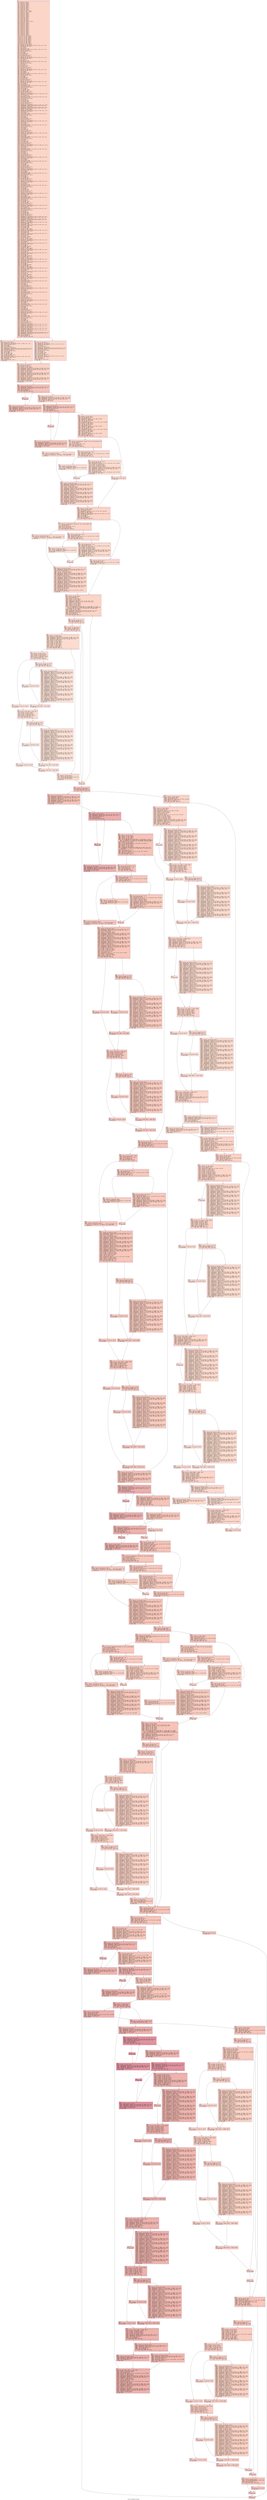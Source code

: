 digraph "CFG for 'ManifestCat' function" {
	label="CFG for 'ManifestCat' function";

	Node0x60000361c640 [shape=record,color="#3d50c3ff", style=filled, fillcolor="#f5a08170" fontname="Courier",label="{11:\l|  %12 = alloca ptr, align 8\l  %13 = alloca ptr, align 8\l  %14 = alloca ptr, align 8\l  %15 = alloca ptr, align 8\l  %16 = alloca ptr, align 8\l  %17 = alloca ptr, align 8\l  %18 = alloca ptr, align 8\l  %19 = alloca i32, align 4\l  %20 = alloca i32, align 4\l  %21 = alloca ptr, align 8\l  %22 = alloca i32, align 4\l  %23 = alloca [2 x ptr], align 8\l  %24 = alloca [2 x ptr], align 8\l  %25 = alloca ptr, align 8\l  %26 = alloca ptr, align 8\l  %27 = alloca ptr, align 8\l  %28 = alloca ptr, align 8\l  %29 = alloca ptr, align 8\l  %30 = alloca ptr, align 8\l  %31 = alloca ptr, align 8\l  %32 = alloca i32, align 4\l  %33 = alloca i32, align 4\l  %34 = alloca i32, align 4\l  %35 = alloca i32, align 4\l  %36 = alloca %struct.STYLE, align 4\l  %37 = alloca ptr, align 8\l  %38 = alloca ptr, align 8\l  %39 = alloca ptr, align 8\l  %40 = alloca ptr, align 8\l  %41 = alloca ptr, align 8\l  %42 = alloca ptr, align 8\l  %43 = alloca ptr, align 8\l  %44 = alloca ptr, align 8\l  %45 = alloca ptr, align 8\l  %46 = alloca ptr, align 8\l  %47 = alloca i32, align 4\l  %48 = alloca ptr, align 8\l  %49 = alloca ptr, align 8\l  %50 = alloca ptr, align 8\l  %51 = alloca ptr, align 8\l  %52 = alloca ptr, align 8\l  %53 = alloca ptr, align 8\l  store ptr %0, ptr %12, align 8\l  store ptr %1, ptr %13, align 8\l  store ptr %2, ptr %14, align 8\l  store ptr %3, ptr %15, align 8\l  store ptr %4, ptr %16, align 8\l  store ptr %5, ptr %17, align 8\l  store ptr %6, ptr %18, align 8\l  store i32 %7, ptr %19, align 4\l  store i32 %8, ptr %20, align 4\l  store ptr %9, ptr %21, align 8\l  store i32 %10, ptr %22, align 4\l  %54 = load ptr, ptr %14, align 8\l  %55 = getelementptr inbounds %struct.STYLE, ptr %54, i32 0, i32 0\l  %56 = load i16, ptr %55, align 4\l  %57 = lshr i16 %56, 7\l  %58 = and i16 %57, 1\l  %59 = zext i16 %58 to i32\l  %60 = getelementptr inbounds %struct.STYLE, ptr %36, i32 0, i32 0\l  %61 = trunc i32 %59 to i16\l  %62 = load i16, ptr %60, align 4\l  %63 = and i16 %61, 1\l  %64 = shl i16 %63, 7\l  %65 = and i16 %62, -129\l  %66 = or i16 %65, %64\l  store i16 %66, ptr %60, align 4\l  %67 = zext i16 %63 to i32\l  %68 = load ptr, ptr %14, align 8\l  %69 = getelementptr inbounds %struct.STYLE, ptr %68, i32 0, i32 0\l  %70 = load i16, ptr %69, align 4\l  %71 = lshr i16 %70, 8\l  %72 = and i16 %71, 1\l  %73 = zext i16 %72 to i32\l  %74 = getelementptr inbounds %struct.STYLE, ptr %36, i32 0, i32 0\l  %75 = trunc i32 %73 to i16\l  %76 = load i16, ptr %74, align 4\l  %77 = and i16 %75, 1\l  %78 = shl i16 %77, 8\l  %79 = and i16 %76, -257\l  %80 = or i16 %79, %78\l  store i16 %80, ptr %74, align 4\l  %81 = zext i16 %77 to i32\l  %82 = load ptr, ptr %14, align 8\l  %83 = getelementptr inbounds %struct.STYLE, ptr %82, i32 0, i32 0\l  %84 = load i16, ptr %83, align 4\l  %85 = lshr i16 %84, 9\l  %86 = and i16 %85, 1\l  %87 = zext i16 %86 to i32\l  %88 = getelementptr inbounds %struct.STYLE, ptr %36, i32 0, i32 0\l  %89 = trunc i32 %87 to i16\l  %90 = load i16, ptr %88, align 4\l  %91 = and i16 %89, 1\l  %92 = shl i16 %91, 9\l  %93 = and i16 %90, -513\l  %94 = or i16 %93, %92\l  store i16 %94, ptr %88, align 4\l  %95 = zext i16 %91 to i32\l  %96 = load ptr, ptr %14, align 8\l  %97 = getelementptr inbounds %struct.STYLE, ptr %96, i32 0, i32 0\l  %98 = load i16, ptr %97, align 4\l  %99 = lshr i16 %98, 10\l  %100 = and i16 %99, 7\l  %101 = zext i16 %100 to i32\l  %102 = getelementptr inbounds %struct.STYLE, ptr %36, i32 0, i32 0\l  %103 = trunc i32 %101 to i16\l  %104 = load i16, ptr %102, align 4\l  %105 = and i16 %103, 7\l  %106 = shl i16 %105, 10\l  %107 = and i16 %104, -7169\l  %108 = or i16 %107, %106\l  store i16 %108, ptr %102, align 4\l  %109 = zext i16 %105 to i32\l  %110 = load ptr, ptr %14, align 8\l  %111 = getelementptr inbounds %struct.STYLE, ptr %110, i32 0, i32 0\l  %112 = load i16, ptr %111, align 4\l  %113 = lshr i16 %112, 13\l  %114 = zext i16 %113 to i32\l  %115 = getelementptr inbounds %struct.STYLE, ptr %36, i32 0, i32 0\l  %116 = trunc i32 %114 to i16\l  %117 = load i16, ptr %115, align 4\l  %118 = and i16 %116, 7\l  %119 = shl i16 %118, 13\l  %120 = and i16 %117, 8191\l  %121 = or i16 %120, %119\l  store i16 %121, ptr %115, align 4\l  %122 = zext i16 %118 to i32\l  %123 = load ptr, ptr %14, align 8\l  %124 = getelementptr inbounds %struct.STYLE, ptr %123, i32 0, i32 0\l  %125 = getelementptr inbounds %struct.GAP, ptr %124, i32 0, i32 1\l  %126 = load i16, ptr %125, align 2\l  %127 = getelementptr inbounds %struct.STYLE, ptr %36, i32 0, i32 0\l  %128 = getelementptr inbounds %struct.GAP, ptr %127, i32 0, i32 1\l  store i16 %126, ptr %128, align 2\l  %129 = load ptr, ptr %14, align 8\l  %130 = getelementptr inbounds %struct.STYLE, ptr %129, i32 0, i32 1\l  %131 = load i8, ptr %130, align 4\l  %132 = and i8 %131, 3\l  %133 = zext i8 %132 to i32\l  %134 = getelementptr inbounds %struct.STYLE, ptr %36, i32 0, i32 1\l  %135 = trunc i32 %133 to i8\l  %136 = load i8, ptr %134, align 4\l  %137 = and i8 %135, 3\l  %138 = and i8 %136, -4\l  %139 = or i8 %138, %137\l  store i8 %139, ptr %134, align 4\l  %140 = zext i8 %137 to i32\l  %141 = load ptr, ptr %14, align 8\l  %142 = getelementptr inbounds %struct.STYLE, ptr %141, i32 0, i32 1\l  %143 = load i8, ptr %142, align 4\l  %144 = lshr i8 %143, 2\l  %145 = and i8 %144, 3\l  %146 = zext i8 %145 to i32\l  %147 = getelementptr inbounds %struct.STYLE, ptr %36, i32 0, i32 1\l  %148 = trunc i32 %146 to i8\l  %149 = load i8, ptr %147, align 4\l  %150 = and i8 %148, 3\l  %151 = shl i8 %150, 2\l  %152 = and i8 %149, -13\l  %153 = or i8 %152, %151\l  store i8 %153, ptr %147, align 4\l  %154 = zext i8 %150 to i32\l  %155 = load ptr, ptr %14, align 8\l  %156 = getelementptr inbounds %struct.STYLE, ptr %155, i32 0, i32 1\l  %157 = load i8, ptr %156, align 4\l  %158 = lshr i8 %157, 4\l  %159 = and i8 %158, 7\l  %160 = zext i8 %159 to i32\l  %161 = getelementptr inbounds %struct.STYLE, ptr %36, i32 0, i32 1\l  %162 = trunc i32 %160 to i8\l  %163 = load i8, ptr %161, align 4\l  %164 = and i8 %162, 7\l  %165 = shl i8 %164, 4\l  %166 = and i8 %163, -113\l  %167 = or i8 %166, %165\l  store i8 %167, ptr %161, align 4\l  %168 = zext i8 %164 to i32\l  %169 = load ptr, ptr %14, align 8\l  %170 = getelementptr inbounds %struct.STYLE, ptr %169, i32 0, i32 0\l  %171 = load i8, ptr %170, align 4\l  %172 = lshr i8 %171, 3\l  %173 = and i8 %172, 1\l  %174 = zext i8 %173 to i32\l  %175 = getelementptr inbounds %struct.STYLE, ptr %36, i32 0, i32 0\l  %176 = trunc i32 %174 to i8\l  %177 = load i8, ptr %175, align 4\l  %178 = and i8 %176, 1\l  %179 = shl i8 %178, 3\l  %180 = and i8 %177, -9\l  %181 = or i8 %180, %179\l  store i8 %181, ptr %175, align 4\l  %182 = zext i8 %178 to i32\l  %183 = load ptr, ptr %14, align 8\l  %184 = getelementptr inbounds %struct.STYLE, ptr %183, i32 0, i32 1\l  %185 = load i16, ptr %184, align 4\l  %186 = lshr i16 %185, 7\l  %187 = and i16 %186, 1\l  %188 = zext i16 %187 to i32\l  %189 = getelementptr inbounds %struct.STYLE, ptr %36, i32 0, i32 1\l  %190 = trunc i32 %188 to i16\l  %191 = load i16, ptr %189, align 4\l  %192 = and i16 %190, 1\l  %193 = shl i16 %192, 7\l  %194 = and i16 %191, -129\l  %195 = or i16 %194, %193\l  store i16 %195, ptr %189, align 4\l  %196 = zext i16 %192 to i32\l  %197 = load ptr, ptr %14, align 8\l  %198 = getelementptr inbounds %struct.STYLE, ptr %197, i32 0, i32 1\l  %199 = load i16, ptr %198, align 4\l  %200 = lshr i16 %199, 8\l  %201 = and i16 %200, 1\l  %202 = zext i16 %201 to i32\l  %203 = getelementptr inbounds %struct.STYLE, ptr %36, i32 0, i32 1\l  %204 = trunc i32 %202 to i16\l  %205 = load i16, ptr %203, align 4\l  %206 = and i16 %204, 1\l  %207 = shl i16 %206, 8\l  %208 = and i16 %205, -257\l  %209 = or i16 %208, %207\l  store i16 %209, ptr %203, align 4\l  %210 = zext i16 %206 to i32\l  %211 = load ptr, ptr %14, align 8\l  %212 = getelementptr inbounds %struct.STYLE, ptr %211, i32 0, i32 1\l  %213 = load i16, ptr %212, align 4\l  %214 = lshr i16 %213, 9\l  %215 = and i16 %214, 1\l  %216 = zext i16 %215 to i32\l  %217 = getelementptr inbounds %struct.STYLE, ptr %36, i32 0, i32 1\l  %218 = trunc i32 %216 to i16\l  %219 = load i16, ptr %217, align 4\l  %220 = and i16 %218, 1\l  %221 = shl i16 %220, 9\l  %222 = and i16 %219, -513\l  %223 = or i16 %222, %221\l  store i16 %223, ptr %217, align 4\l  %224 = zext i16 %220 to i32\l  %225 = load ptr, ptr %14, align 8\l  %226 = getelementptr inbounds %struct.STYLE, ptr %225, i32 0, i32 1\l  %227 = load i16, ptr %226, align 4\l  %228 = lshr i16 %227, 10\l  %229 = and i16 %228, 7\l  %230 = zext i16 %229 to i32\l  %231 = getelementptr inbounds %struct.STYLE, ptr %36, i32 0, i32 1\l  %232 = trunc i32 %230 to i16\l  %233 = load i16, ptr %231, align 4\l  %234 = and i16 %232, 7\l  %235 = shl i16 %234, 10\l  %236 = and i16 %233, -7169\l  %237 = or i16 %236, %235\l  store i16 %237, ptr %231, align 4\l  %238 = zext i16 %234 to i32\l  %239 = load ptr, ptr %14, align 8\l  %240 = getelementptr inbounds %struct.STYLE, ptr %239, i32 0, i32 1\l  %241 = load i16, ptr %240, align 4\l  %242 = lshr i16 %241, 13\l  %243 = zext i16 %242 to i32\l  %244 = getelementptr inbounds %struct.STYLE, ptr %36, i32 0, i32 1\l  %245 = trunc i32 %243 to i16\l  %246 = load i16, ptr %244, align 4\l  %247 = and i16 %245, 7\l  %248 = shl i16 %247, 13\l  %249 = and i16 %246, 8191\l  %250 = or i16 %249, %248\l  store i16 %250, ptr %244, align 4\l  %251 = zext i16 %247 to i32\l  %252 = load ptr, ptr %14, align 8\l  %253 = getelementptr inbounds %struct.STYLE, ptr %252, i32 0, i32 1\l  %254 = getelementptr inbounds %struct.GAP, ptr %253, i32 0, i32 1\l  %255 = load i16, ptr %254, align 2\l  %256 = getelementptr inbounds %struct.STYLE, ptr %36, i32 0, i32 1\l  %257 = getelementptr inbounds %struct.GAP, ptr %256, i32 0, i32 1\l  store i16 %255, ptr %257, align 2\l  %258 = load ptr, ptr %14, align 8\l  %259 = getelementptr inbounds %struct.STYLE, ptr %258, i32 0, i32 4\l  %260 = load i32, ptr %259, align 4\l  %261 = and i32 %260, 4095\l  %262 = getelementptr inbounds %struct.STYLE, ptr %36, i32 0, i32 4\l  %263 = load i32, ptr %262, align 4\l  %264 = and i32 %261, 4095\l  %265 = and i32 %263, -4096\l  %266 = or i32 %265, %264\l  store i32 %266, ptr %262, align 4\l  %267 = load ptr, ptr %14, align 8\l  %268 = getelementptr inbounds %struct.STYLE, ptr %267, i32 0, i32 4\l  %269 = load i32, ptr %268, align 4\l  %270 = lshr i32 %269, 12\l  %271 = and i32 %270, 1023\l  %272 = getelementptr inbounds %struct.STYLE, ptr %36, i32 0, i32 4\l  %273 = load i32, ptr %272, align 4\l  %274 = and i32 %271, 1023\l  %275 = shl i32 %274, 12\l  %276 = and i32 %273, -4190209\l  %277 = or i32 %276, %275\l  store i32 %277, ptr %272, align 4\l  %278 = load ptr, ptr %14, align 8\l  %279 = getelementptr inbounds %struct.STYLE, ptr %278, i32 0, i32 4\l  %280 = load i32, ptr %279, align 4\l  %281 = lshr i32 %280, 22\l  %282 = and i32 %281, 3\l  %283 = getelementptr inbounds %struct.STYLE, ptr %36, i32 0, i32 4\l  %284 = load i32, ptr %283, align 4\l  %285 = and i32 %282, 3\l  %286 = shl i32 %285, 22\l  %287 = and i32 %284, -12582913\l  %288 = or i32 %287, %286\l  store i32 %288, ptr %283, align 4\l  %289 = load ptr, ptr %14, align 8\l  %290 = getelementptr inbounds %struct.STYLE, ptr %289, i32 0, i32 4\l  %291 = load i32, ptr %290, align 4\l  %292 = lshr i32 %291, 24\l  %293 = and i32 %292, 63\l  %294 = getelementptr inbounds %struct.STYLE, ptr %36, i32 0, i32 4\l  %295 = load i32, ptr %294, align 4\l  %296 = and i32 %293, 63\l  %297 = shl i32 %296, 24\l  %298 = and i32 %295, -1056964609\l  %299 = or i32 %298, %297\l  store i32 %299, ptr %294, align 4\l  %300 = load ptr, ptr %14, align 8\l  %301 = getelementptr inbounds %struct.STYLE, ptr %300, i32 0, i32 4\l  %302 = load i32, ptr %301, align 4\l  %303 = lshr i32 %302, 31\l  %304 = getelementptr inbounds %struct.STYLE, ptr %36, i32 0, i32 4\l  %305 = load i32, ptr %304, align 4\l  %306 = and i32 %303, 1\l  %307 = shl i32 %306, 31\l  %308 = and i32 %305, 2147483647\l  %309 = or i32 %308, %307\l  store i32 %309, ptr %304, align 4\l  %310 = load ptr, ptr %14, align 8\l  %311 = getelementptr inbounds %struct.STYLE, ptr %310, i32 0, i32 4\l  %312 = load i32, ptr %311, align 4\l  %313 = lshr i32 %312, 30\l  %314 = and i32 %313, 1\l  %315 = getelementptr inbounds %struct.STYLE, ptr %36, i32 0, i32 4\l  %316 = load i32, ptr %315, align 4\l  %317 = and i32 %314, 1\l  %318 = shl i32 %317, 30\l  %319 = and i32 %316, -1073741825\l  %320 = or i32 %319, %318\l  store i32 %320, ptr %315, align 4\l  %321 = load ptr, ptr %14, align 8\l  %322 = getelementptr inbounds %struct.STYLE, ptr %321, i32 0, i32 0\l  %323 = load i8, ptr %322, align 4\l  %324 = and i8 %323, 1\l  %325 = zext i8 %324 to i32\l  %326 = getelementptr inbounds %struct.STYLE, ptr %36, i32 0, i32 0\l  %327 = trunc i32 %325 to i8\l  %328 = load i8, ptr %326, align 4\l  %329 = and i8 %327, 1\l  %330 = and i8 %328, -2\l  %331 = or i8 %330, %329\l  store i8 %331, ptr %326, align 4\l  %332 = zext i8 %329 to i32\l  %333 = load ptr, ptr %14, align 8\l  %334 = getelementptr inbounds %struct.STYLE, ptr %333, i32 0, i32 0\l  %335 = load i8, ptr %334, align 4\l  %336 = lshr i8 %335, 1\l  %337 = and i8 %336, 1\l  %338 = zext i8 %337 to i32\l  %339 = getelementptr inbounds %struct.STYLE, ptr %36, i32 0, i32 0\l  %340 = trunc i32 %338 to i8\l  %341 = load i8, ptr %339, align 4\l  %342 = and i8 %340, 1\l  %343 = shl i8 %342, 1\l  %344 = and i8 %341, -3\l  %345 = or i8 %344, %343\l  store i8 %345, ptr %339, align 4\l  %346 = zext i8 %342 to i32\l  %347 = load ptr, ptr %14, align 8\l  %348 = getelementptr inbounds %struct.STYLE, ptr %347, i32 0, i32 0\l  %349 = load i8, ptr %348, align 4\l  %350 = lshr i8 %349, 2\l  %351 = and i8 %350, 1\l  %352 = zext i8 %351 to i32\l  %353 = getelementptr inbounds %struct.STYLE, ptr %36, i32 0, i32 0\l  %354 = trunc i32 %352 to i8\l  %355 = load i8, ptr %353, align 4\l  %356 = and i8 %354, 1\l  %357 = shl i8 %356, 2\l  %358 = and i8 %355, -5\l  %359 = or i8 %358, %357\l  store i8 %359, ptr %353, align 4\l  %360 = zext i8 %356 to i32\l  %361 = load ptr, ptr %14, align 8\l  %362 = getelementptr inbounds %struct.STYLE, ptr %361, i32 0, i32 0\l  %363 = load i8, ptr %362, align 4\l  %364 = lshr i8 %363, 4\l  %365 = and i8 %364, 7\l  %366 = zext i8 %365 to i32\l  %367 = getelementptr inbounds %struct.STYLE, ptr %36, i32 0, i32 0\l  %368 = trunc i32 %366 to i8\l  %369 = load i8, ptr %367, align 4\l  %370 = and i8 %368, 7\l  %371 = shl i8 %370, 4\l  %372 = and i8 %369, -113\l  %373 = or i8 %372, %371\l  store i8 %373, ptr %367, align 4\l  %374 = zext i8 %370 to i32\l  %375 = load ptr, ptr %14, align 8\l  %376 = getelementptr inbounds %struct.STYLE, ptr %375, i32 0, i32 2\l  %377 = load i16, ptr %376, align 4\l  %378 = getelementptr inbounds %struct.STYLE, ptr %36, i32 0, i32 2\l  store i16 %377, ptr %378, align 4\l  %379 = load ptr, ptr %14, align 8\l  %380 = getelementptr inbounds %struct.STYLE, ptr %379, i32 0, i32 3\l  %381 = load i16, ptr %380, align 2\l  %382 = getelementptr inbounds %struct.STYLE, ptr %36, i32 0, i32 3\l  store i16 %381, ptr %382, align 2\l  %383 = load ptr, ptr %12, align 8\l  %384 = getelementptr inbounds %struct.word_type, ptr %383, i32 0, i32 1\l  %385 = getelementptr inbounds %struct.anon, ptr %384, i32 0, i32 0\l  %386 = load i8, ptr %385, align 8\l  %387 = zext i8 %386 to i32\l  %388 = icmp eq i32 %387, 18\l  br i1 %388, label %389, label %410\l|{<s0>T|<s1>F}}"];
	Node0x60000361c640:s0 -> Node0x60000361cd70[tooltip="11 -> 389\nProbability 50.00%" ];
	Node0x60000361c640:s1 -> Node0x60000361cdc0[tooltip="11 -> 410\nProbability 50.00%" ];
	Node0x60000361cd70 [shape=record,color="#3d50c3ff", style=filled, fillcolor="#f7a88970" fontname="Courier",label="{389:\l|  store i32 1, ptr %32, align 4\l  %390 = load ptr, ptr %14, align 8\l  %391 = getelementptr inbounds %struct.STYLE, ptr %390, i32 0, i32 0\l  %392 = load i8, ptr %391, align 4\l  %393 = lshr i8 %392, 1\l  %394 = and i8 %393, 1\l  %395 = zext i8 %394 to i32\l  %396 = load ptr, ptr %12, align 8\l  %397 = getelementptr inbounds %struct.word_type, ptr %396, i32 0, i32 2\l  %398 = getelementptr inbounds %struct.anon.2, ptr %397, i32 0, i32 2\l  %399 = trunc i32 %395 to i16\l  %400 = load i16, ptr %398, align 2\l  %401 = and i16 %399, 1\l  %402 = shl i16 %401, 11\l  %403 = and i16 %400, -2049\l  %404 = or i16 %403, %402\l  store i16 %404, ptr %398, align 2\l  %405 = zext i16 %401 to i32\l  %406 = getelementptr inbounds %struct.STYLE, ptr %36, i32 0, i32 0\l  %407 = load i8, ptr %406, align 4\l  %408 = and i8 %407, -3\l  %409 = or i8 %408, 0\l  store i8 %409, ptr %406, align 4\l  br label %430\l}"];
	Node0x60000361cd70 -> Node0x60000361ce10[tooltip="389 -> 430\nProbability 100.00%" ];
	Node0x60000361cdc0 [shape=record,color="#3d50c3ff", style=filled, fillcolor="#f7a88970" fontname="Courier",label="{410:\l|  store i32 0, ptr %32, align 4\l  %411 = load ptr, ptr %14, align 8\l  %412 = getelementptr inbounds %struct.STYLE, ptr %411, i32 0, i32 0\l  %413 = load i8, ptr %412, align 4\l  %414 = and i8 %413, 1\l  %415 = zext i8 %414 to i32\l  %416 = load ptr, ptr %12, align 8\l  %417 = getelementptr inbounds %struct.word_type, ptr %416, i32 0, i32 2\l  %418 = getelementptr inbounds %struct.anon.2, ptr %417, i32 0, i32 2\l  %419 = trunc i32 %415 to i16\l  %420 = load i16, ptr %418, align 2\l  %421 = and i16 %419, 1\l  %422 = shl i16 %421, 11\l  %423 = and i16 %420, -2049\l  %424 = or i16 %423, %422\l  store i16 %424, ptr %418, align 2\l  %425 = zext i16 %421 to i32\l  %426 = getelementptr inbounds %struct.STYLE, ptr %36, i32 0, i32 0\l  %427 = load i8, ptr %426, align 4\l  %428 = and i8 %427, -2\l  %429 = or i8 %428, 0\l  store i8 %429, ptr %426, align 4\l  br label %430\l}"];
	Node0x60000361cdc0 -> Node0x60000361ce10[tooltip="410 -> 430\nProbability 100.00%" ];
	Node0x60000361ce10 [shape=record,color="#3d50c3ff", style=filled, fillcolor="#f5a08170" fontname="Courier",label="{430:\l|  %431 = load i32, ptr %32, align 4\l  %432 = sub nsw i32 1, %431\l  store i32 %432, ptr %33, align 4\l  %433 = load ptr, ptr %12, align 8\l  %434 = getelementptr inbounds %struct.word_type, ptr %433, i32 0, i32 0\l  %435 = getelementptr inbounds [2 x %struct.LIST], ptr %434, i64 0, i64 0\l  %436 = getelementptr inbounds %struct.LIST, ptr %435, i32 0, i32 1\l  %437 = load ptr, ptr %436, align 8\l  store ptr %437, ptr %26, align 8\l  %438 = load ptr, ptr %26, align 8\l  %439 = getelementptr inbounds %struct.word_type, ptr %438, i32 0, i32 0\l  %440 = getelementptr inbounds [2 x %struct.LIST], ptr %439, i64 0, i64 0\l  %441 = getelementptr inbounds %struct.LIST, ptr %440, i32 0, i32 1\l  %442 = load ptr, ptr %441, align 8\l  store ptr %442, ptr %27, align 8\l  %443 = load ptr, ptr %26, align 8\l  %444 = getelementptr inbounds %struct.word_type, ptr %443, i32 0, i32 0\l  %445 = getelementptr inbounds [2 x %struct.LIST], ptr %444, i64 0, i64 1\l  %446 = getelementptr inbounds %struct.LIST, ptr %445, i32 0, i32 0\l  %447 = load ptr, ptr %446, align 8\l  store ptr %447, ptr %25, align 8\l  br label %448\l}"];
	Node0x60000361ce10 -> Node0x60000361ce60[tooltip="430 -> 448\nProbability 100.00%" ];
	Node0x60000361ce60 [shape=record,color="#3d50c3ff", style=filled, fillcolor="#e97a5f70" fontname="Courier",label="{448:\l|  %449 = load ptr, ptr %25, align 8\l  %450 = getelementptr inbounds %struct.word_type, ptr %449, i32 0, i32 1\l  %451 = getelementptr inbounds %struct.anon, ptr %450, i32 0, i32 0\l  %452 = load i8, ptr %451, align 8\l  %453 = zext i8 %452 to i32\l  %454 = icmp eq i32 %453, 0\l  br i1 %454, label %455, label %462\l|{<s0>T|<s1>F}}"];
	Node0x60000361ce60:s0 -> Node0x60000361ceb0[tooltip="448 -> 455\nProbability 96.88%" ];
	Node0x60000361ce60:s1 -> Node0x60000361cf50[tooltip="448 -> 462\nProbability 3.12%" ];
	Node0x60000361ceb0 [shape=record,color="#3d50c3ff", style=filled, fillcolor="#e97a5f70" fontname="Courier",label="{455:\l|  br label %456\l}"];
	Node0x60000361ceb0 -> Node0x60000361cf00[tooltip="455 -> 456\nProbability 100.00%" ];
	Node0x60000361cf00 [shape=record,color="#3d50c3ff", style=filled, fillcolor="#e97a5f70" fontname="Courier",label="{456:\l|  %457 = load ptr, ptr %25, align 8\l  %458 = getelementptr inbounds %struct.word_type, ptr %457, i32 0, i32 0\l  %459 = getelementptr inbounds [2 x %struct.LIST], ptr %458, i64 0, i64 1\l  %460 = getelementptr inbounds %struct.LIST, ptr %459, i32 0, i32 0\l  %461 = load ptr, ptr %460, align 8\l  store ptr %461, ptr %25, align 8\l  br label %448\l}"];
	Node0x60000361cf00 -> Node0x60000361ce60[tooltip="456 -> 448\nProbability 100.00%" ];
	Node0x60000361cf50 [shape=record,color="#3d50c3ff", style=filled, fillcolor="#f5a08170" fontname="Courier",label="{462:\l|  %463 = load ptr, ptr %27, align 8\l  %464 = getelementptr inbounds %struct.word_type, ptr %463, i32 0, i32 0\l  %465 = getelementptr inbounds [2 x %struct.LIST], ptr %464, i64 0, i64 1\l  %466 = getelementptr inbounds %struct.LIST, ptr %465, i32 0, i32 0\l  %467 = load ptr, ptr %466, align 8\l  store ptr %467, ptr %28, align 8\l  br label %468\l}"];
	Node0x60000361cf50 -> Node0x60000361cfa0[tooltip="462 -> 468\nProbability 100.00%" ];
	Node0x60000361cfa0 [shape=record,color="#3d50c3ff", style=filled, fillcolor="#e97a5f70" fontname="Courier",label="{468:\l|  %469 = load ptr, ptr %28, align 8\l  %470 = getelementptr inbounds %struct.word_type, ptr %469, i32 0, i32 1\l  %471 = getelementptr inbounds %struct.anon, ptr %470, i32 0, i32 0\l  %472 = load i8, ptr %471, align 8\l  %473 = zext i8 %472 to i32\l  %474 = icmp eq i32 %473, 0\l  br i1 %474, label %475, label %482\l|{<s0>T|<s1>F}}"];
	Node0x60000361cfa0:s0 -> Node0x60000361cff0[tooltip="468 -> 475\nProbability 96.88%" ];
	Node0x60000361cfa0:s1 -> Node0x60000361d090[tooltip="468 -> 482\nProbability 3.12%" ];
	Node0x60000361cff0 [shape=record,color="#3d50c3ff", style=filled, fillcolor="#e97a5f70" fontname="Courier",label="{475:\l|  br label %476\l}"];
	Node0x60000361cff0 -> Node0x60000361d040[tooltip="475 -> 476\nProbability 100.00%" ];
	Node0x60000361d040 [shape=record,color="#3d50c3ff", style=filled, fillcolor="#e97a5f70" fontname="Courier",label="{476:\l|  %477 = load ptr, ptr %28, align 8\l  %478 = getelementptr inbounds %struct.word_type, ptr %477, i32 0, i32 0\l  %479 = getelementptr inbounds [2 x %struct.LIST], ptr %478, i64 0, i64 1\l  %480 = getelementptr inbounds %struct.LIST, ptr %479, i32 0, i32 0\l  %481 = load ptr, ptr %480, align 8\l  store ptr %481, ptr %28, align 8\l  br label %468\l}"];
	Node0x60000361d040 -> Node0x60000361cfa0[tooltip="476 -> 468\nProbability 100.00%" ];
	Node0x60000361d090 [shape=record,color="#3d50c3ff", style=filled, fillcolor="#f5a08170" fontname="Courier",label="{482:\l|  %483 = load ptr, ptr %15, align 8\l  %484 = load i32, ptr %33, align 4\l  %485 = sext i32 %484 to i64\l  %486 = getelementptr inbounds ptr, ptr %483, i64 %485\l  %487 = load ptr, ptr %486, align 8\l  %488 = load i32, ptr %33, align 4\l  %489 = sext i32 %488 to i64\l  %490 = getelementptr inbounds [2 x ptr], ptr %23, i64 0, i64 %489\l  store ptr %487, ptr %490, align 8\l  %491 = load ptr, ptr %16, align 8\l  %492 = load i32, ptr %33, align 4\l  %493 = sext i32 %492 to i64\l  %494 = getelementptr inbounds ptr, ptr %491, i64 %493\l  %495 = load ptr, ptr %494, align 8\l  %496 = load i32, ptr %33, align 4\l  %497 = sext i32 %496 to i64\l  %498 = getelementptr inbounds [2 x ptr], ptr %24, i64 0, i64 %497\l  store ptr %495, ptr %498, align 8\l  %499 = load ptr, ptr %15, align 8\l  %500 = load i32, ptr %32, align 4\l  %501 = sext i32 %500 to i64\l  %502 = getelementptr inbounds ptr, ptr %499, i64 %501\l  %503 = load ptr, ptr %502, align 8\l  %504 = icmp ne ptr %503, null\l  br i1 %504, label %505, label %558\l|{<s0>T|<s1>F}}"];
	Node0x60000361d090:s0 -> Node0x60000361d0e0[tooltip="482 -> 505\nProbability 62.50%" ];
	Node0x60000361d090:s1 -> Node0x60000361d310[tooltip="482 -> 558\nProbability 37.50%" ];
	Node0x60000361d0e0 [shape=record,color="#3d50c3ff", style=filled, fillcolor="#f6a38570" fontname="Courier",label="{505:\l|  %506 = load i8, ptr getelementptr inbounds ([0 x i8], ptr @zz_lengths, i64\l... 0, i64 139), align 1\l  %507 = zext i8 %506 to i32\l  store i32 %507, ptr @zz_size, align 4\l  %508 = sext i32 %507 to i64\l  %509 = icmp uge i64 %508, 265\l  br i1 %509, label %510, label %513\l|{<s0>T|<s1>F}}"];
	Node0x60000361d0e0:s0 -> Node0x60000361d130[tooltip="505 -> 510\nProbability 50.00%" ];
	Node0x60000361d0e0:s1 -> Node0x60000361d180[tooltip="505 -> 513\nProbability 50.00%" ];
	Node0x60000361d130 [shape=record,color="#3d50c3ff", style=filled, fillcolor="#f7ac8e70" fontname="Courier",label="{510:\l|  %511 = load ptr, ptr @no_fpos, align 8\l  %512 = call ptr (i32, i32, ptr, i32, ptr, ...) @Error(i32 noundef 1, i32\l... noundef 1, ptr noundef @.str, i32 noundef 1, ptr noundef %511)\l  br label %537\l}"];
	Node0x60000361d130 -> Node0x60000361d2c0[tooltip="510 -> 537\nProbability 100.00%" ];
	Node0x60000361d180 [shape=record,color="#3d50c3ff", style=filled, fillcolor="#f7ac8e70" fontname="Courier",label="{513:\l|  %514 = load i32, ptr @zz_size, align 4\l  %515 = sext i32 %514 to i64\l  %516 = getelementptr inbounds [0 x ptr], ptr @zz_free, i64 0, i64 %515\l  %517 = load ptr, ptr %516, align 8\l  %518 = icmp eq ptr %517, null\l  br i1 %518, label %519, label %523\l|{<s0>T|<s1>F}}"];
	Node0x60000361d180:s0 -> Node0x60000361d1d0[tooltip="513 -> 519\nProbability 37.50%" ];
	Node0x60000361d180:s1 -> Node0x60000361d220[tooltip="513 -> 523\nProbability 62.50%" ];
	Node0x60000361d1d0 [shape=record,color="#3d50c3ff", style=filled, fillcolor="#f7b59970" fontname="Courier",label="{519:\l|  %520 = load i32, ptr @zz_size, align 4\l  %521 = load ptr, ptr @no_fpos, align 8\l  %522 = call ptr @GetMemory(i32 noundef %520, ptr noundef %521)\l  store ptr %522, ptr @zz_hold, align 8\l  br label %536\l}"];
	Node0x60000361d1d0 -> Node0x60000361d270[tooltip="519 -> 536\nProbability 100.00%" ];
	Node0x60000361d220 [shape=record,color="#3d50c3ff", style=filled, fillcolor="#f7af9170" fontname="Courier",label="{523:\l|  %524 = load i32, ptr @zz_size, align 4\l  %525 = sext i32 %524 to i64\l  %526 = getelementptr inbounds [0 x ptr], ptr @zz_free, i64 0, i64 %525\l  %527 = load ptr, ptr %526, align 8\l  store ptr %527, ptr @zz_hold, align 8\l  store ptr %527, ptr @zz_hold, align 8\l  %528 = load ptr, ptr @zz_hold, align 8\l  %529 = getelementptr inbounds %struct.word_type, ptr %528, i32 0, i32 0\l  %530 = getelementptr inbounds [2 x %struct.LIST], ptr %529, i64 0, i64 0\l  %531 = getelementptr inbounds %struct.LIST, ptr %530, i32 0, i32 0\l  %532 = load ptr, ptr %531, align 8\l  %533 = load i32, ptr @zz_size, align 4\l  %534 = sext i32 %533 to i64\l  %535 = getelementptr inbounds [0 x ptr], ptr @zz_free, i64 0, i64 %534\l  store ptr %532, ptr %535, align 8\l  br label %536\l}"];
	Node0x60000361d220 -> Node0x60000361d270[tooltip="523 -> 536\nProbability 100.00%" ];
	Node0x60000361d270 [shape=record,color="#3d50c3ff", style=filled, fillcolor="#f7ac8e70" fontname="Courier",label="{536:\l|  br label %537\l}"];
	Node0x60000361d270 -> Node0x60000361d2c0[tooltip="536 -> 537\nProbability 100.00%" ];
	Node0x60000361d2c0 [shape=record,color="#3d50c3ff", style=filled, fillcolor="#f6a38570" fontname="Courier",label="{537:\l|  %538 = load ptr, ptr @zz_hold, align 8\l  %539 = getelementptr inbounds %struct.word_type, ptr %538, i32 0, i32 1\l  %540 = getelementptr inbounds %struct.anon, ptr %539, i32 0, i32 0\l  store i8 -117, ptr %540, align 8\l  %541 = load ptr, ptr @zz_hold, align 8\l  %542 = load ptr, ptr @zz_hold, align 8\l  %543 = getelementptr inbounds %struct.word_type, ptr %542, i32 0, i32 0\l  %544 = getelementptr inbounds [2 x %struct.LIST], ptr %543, i64 0, i64 1\l  %545 = getelementptr inbounds %struct.LIST, ptr %544, i32 0, i32 1\l  store ptr %541, ptr %545, align 8\l  %546 = load ptr, ptr @zz_hold, align 8\l  %547 = getelementptr inbounds %struct.word_type, ptr %546, i32 0, i32 0\l  %548 = getelementptr inbounds [2 x %struct.LIST], ptr %547, i64 0, i64 1\l  %549 = getelementptr inbounds %struct.LIST, ptr %548, i32 0, i32 0\l  store ptr %541, ptr %549, align 8\l  %550 = load ptr, ptr @zz_hold, align 8\l  %551 = getelementptr inbounds %struct.word_type, ptr %550, i32 0, i32 0\l  %552 = getelementptr inbounds [2 x %struct.LIST], ptr %551, i64 0, i64 0\l  %553 = getelementptr inbounds %struct.LIST, ptr %552, i32 0, i32 1\l  store ptr %541, ptr %553, align 8\l  %554 = load ptr, ptr @zz_hold, align 8\l  %555 = getelementptr inbounds %struct.word_type, ptr %554, i32 0, i32 0\l  %556 = getelementptr inbounds [2 x %struct.LIST], ptr %555, i64 0, i64 0\l  %557 = getelementptr inbounds %struct.LIST, ptr %556, i32 0, i32 0\l  store ptr %541, ptr %557, align 8\l  store ptr %541, ptr %29, align 8\l  br label %559\l}"];
	Node0x60000361d2c0 -> Node0x60000361d360[tooltip="537 -> 559\nProbability 100.00%" ];
	Node0x60000361d310 [shape=record,color="#3d50c3ff", style=filled, fillcolor="#f7ac8e70" fontname="Courier",label="{558:\l|  store ptr null, ptr %29, align 8\l  br label %559\l}"];
	Node0x60000361d310 -> Node0x60000361d360[tooltip="558 -> 559\nProbability 100.00%" ];
	Node0x60000361d360 [shape=record,color="#3d50c3ff", style=filled, fillcolor="#f5a08170" fontname="Courier",label="{559:\l|  %560 = load ptr, ptr %29, align 8\l  %561 = load i32, ptr %32, align 4\l  %562 = sext i32 %561 to i64\l  %563 = getelementptr inbounds [2 x ptr], ptr %23, i64 0, i64 %562\l  store ptr %560, ptr %563, align 8\l  %564 = load ptr, ptr %28, align 8\l  %565 = getelementptr inbounds %struct.gapobj_type, ptr %564, i32 0, i32 3\l  %566 = load i16, ptr %565, align 4\l  %567 = lshr i16 %566, 9\l  %568 = and i16 %567, 1\l  %569 = zext i16 %568 to i32\l  %570 = icmp ne i32 %569, 0\l  br i1 %570, label %571, label %627\l|{<s0>T|<s1>F}}"];
	Node0x60000361d360:s0 -> Node0x60000361d3b0[tooltip="559 -> 571\nProbability 62.50%" ];
	Node0x60000361d360:s1 -> Node0x60000361d5e0[tooltip="559 -> 627\nProbability 37.50%" ];
	Node0x60000361d3b0 [shape=record,color="#3d50c3ff", style=filled, fillcolor="#f6a38570" fontname="Courier",label="{571:\l|  %572 = load i8, ptr getelementptr inbounds ([0 x i8], ptr @zz_lengths, i64\l... 0, i64 139), align 1\l  %573 = zext i8 %572 to i32\l  store i32 %573, ptr @zz_size, align 4\l  %574 = sext i32 %573 to i64\l  %575 = icmp uge i64 %574, 265\l  br i1 %575, label %576, label %579\l|{<s0>T|<s1>F}}"];
	Node0x60000361d3b0:s0 -> Node0x60000361d400[tooltip="571 -> 576\nProbability 50.00%" ];
	Node0x60000361d3b0:s1 -> Node0x60000361d450[tooltip="571 -> 579\nProbability 50.00%" ];
	Node0x60000361d400 [shape=record,color="#3d50c3ff", style=filled, fillcolor="#f7ac8e70" fontname="Courier",label="{576:\l|  %577 = load ptr, ptr @no_fpos, align 8\l  %578 = call ptr (i32, i32, ptr, i32, ptr, ...) @Error(i32 noundef 1, i32\l... noundef 1, ptr noundef @.str, i32 noundef 1, ptr noundef %577)\l  br label %603\l}"];
	Node0x60000361d400 -> Node0x60000361d590[tooltip="576 -> 603\nProbability 100.00%" ];
	Node0x60000361d450 [shape=record,color="#3d50c3ff", style=filled, fillcolor="#f7ac8e70" fontname="Courier",label="{579:\l|  %580 = load i32, ptr @zz_size, align 4\l  %581 = sext i32 %580 to i64\l  %582 = getelementptr inbounds [0 x ptr], ptr @zz_free, i64 0, i64 %581\l  %583 = load ptr, ptr %582, align 8\l  %584 = icmp eq ptr %583, null\l  br i1 %584, label %585, label %589\l|{<s0>T|<s1>F}}"];
	Node0x60000361d450:s0 -> Node0x60000361d4a0[tooltip="579 -> 585\nProbability 37.50%" ];
	Node0x60000361d450:s1 -> Node0x60000361d4f0[tooltip="579 -> 589\nProbability 62.50%" ];
	Node0x60000361d4a0 [shape=record,color="#3d50c3ff", style=filled, fillcolor="#f7b59970" fontname="Courier",label="{585:\l|  %586 = load i32, ptr @zz_size, align 4\l  %587 = load ptr, ptr @no_fpos, align 8\l  %588 = call ptr @GetMemory(i32 noundef %586, ptr noundef %587)\l  store ptr %588, ptr @zz_hold, align 8\l  br label %602\l}"];
	Node0x60000361d4a0 -> Node0x60000361d540[tooltip="585 -> 602\nProbability 100.00%" ];
	Node0x60000361d4f0 [shape=record,color="#3d50c3ff", style=filled, fillcolor="#f7af9170" fontname="Courier",label="{589:\l|  %590 = load i32, ptr @zz_size, align 4\l  %591 = sext i32 %590 to i64\l  %592 = getelementptr inbounds [0 x ptr], ptr @zz_free, i64 0, i64 %591\l  %593 = load ptr, ptr %592, align 8\l  store ptr %593, ptr @zz_hold, align 8\l  store ptr %593, ptr @zz_hold, align 8\l  %594 = load ptr, ptr @zz_hold, align 8\l  %595 = getelementptr inbounds %struct.word_type, ptr %594, i32 0, i32 0\l  %596 = getelementptr inbounds [2 x %struct.LIST], ptr %595, i64 0, i64 0\l  %597 = getelementptr inbounds %struct.LIST, ptr %596, i32 0, i32 0\l  %598 = load ptr, ptr %597, align 8\l  %599 = load i32, ptr @zz_size, align 4\l  %600 = sext i32 %599 to i64\l  %601 = getelementptr inbounds [0 x ptr], ptr @zz_free, i64 0, i64 %600\l  store ptr %598, ptr %601, align 8\l  br label %602\l}"];
	Node0x60000361d4f0 -> Node0x60000361d540[tooltip="589 -> 602\nProbability 100.00%" ];
	Node0x60000361d540 [shape=record,color="#3d50c3ff", style=filled, fillcolor="#f7ac8e70" fontname="Courier",label="{602:\l|  br label %603\l}"];
	Node0x60000361d540 -> Node0x60000361d590[tooltip="602 -> 603\nProbability 100.00%" ];
	Node0x60000361d590 [shape=record,color="#3d50c3ff", style=filled, fillcolor="#f6a38570" fontname="Courier",label="{603:\l|  %604 = load ptr, ptr @zz_hold, align 8\l  %605 = getelementptr inbounds %struct.word_type, ptr %604, i32 0, i32 1\l  %606 = getelementptr inbounds %struct.anon, ptr %605, i32 0, i32 0\l  store i8 -117, ptr %606, align 8\l  %607 = load ptr, ptr @zz_hold, align 8\l  %608 = load ptr, ptr @zz_hold, align 8\l  %609 = getelementptr inbounds %struct.word_type, ptr %608, i32 0, i32 0\l  %610 = getelementptr inbounds [2 x %struct.LIST], ptr %609, i64 0, i64 1\l  %611 = getelementptr inbounds %struct.LIST, ptr %610, i32 0, i32 1\l  store ptr %607, ptr %611, align 8\l  %612 = load ptr, ptr @zz_hold, align 8\l  %613 = getelementptr inbounds %struct.word_type, ptr %612, i32 0, i32 0\l  %614 = getelementptr inbounds [2 x %struct.LIST], ptr %613, i64 0, i64 1\l  %615 = getelementptr inbounds %struct.LIST, ptr %614, i32 0, i32 0\l  store ptr %607, ptr %615, align 8\l  %616 = load ptr, ptr @zz_hold, align 8\l  %617 = getelementptr inbounds %struct.word_type, ptr %616, i32 0, i32 0\l  %618 = getelementptr inbounds [2 x %struct.LIST], ptr %617, i64 0, i64 0\l  %619 = getelementptr inbounds %struct.LIST, ptr %618, i32 0, i32 1\l  store ptr %607, ptr %619, align 8\l  %620 = load ptr, ptr @zz_hold, align 8\l  %621 = getelementptr inbounds %struct.word_type, ptr %620, i32 0, i32 0\l  %622 = getelementptr inbounds [2 x %struct.LIST], ptr %621, i64 0, i64 0\l  %623 = getelementptr inbounds %struct.LIST, ptr %622, i32 0, i32 0\l  store ptr %607, ptr %623, align 8\l  %624 = load i32, ptr %32, align 4\l  %625 = sext i32 %624 to i64\l  %626 = getelementptr inbounds [2 x ptr], ptr %24, i64 0, i64 %625\l  store ptr %607, ptr %626, align 8\l  br label %631\l}"];
	Node0x60000361d590 -> Node0x60000361d630[tooltip="603 -> 631\nProbability 100.00%" ];
	Node0x60000361d5e0 [shape=record,color="#3d50c3ff", style=filled, fillcolor="#f7ac8e70" fontname="Courier",label="{627:\l|  %628 = load i32, ptr %32, align 4\l  %629 = sext i32 %628 to i64\l  %630 = getelementptr inbounds [2 x ptr], ptr %24, i64 0, i64 %629\l  store ptr null, ptr %630, align 8\l  br label %631\l}"];
	Node0x60000361d5e0 -> Node0x60000361d630[tooltip="627 -> 631\nProbability 100.00%" ];
	Node0x60000361d630 [shape=record,color="#3d50c3ff", style=filled, fillcolor="#f5a08170" fontname="Courier",label="{631:\l|  %632 = load ptr, ptr %29, align 8\l  %633 = icmp ne ptr %632, null\l  %634 = zext i1 %633 to i32\l  store i32 %634, ptr %35, align 4\l  %635 = load ptr, ptr %25, align 8\l  %636 = load ptr, ptr %13, align 8\l  %637 = getelementptr inbounds [2 x ptr], ptr %23, i64 0, i64 0\l  %638 = getelementptr inbounds [2 x ptr], ptr %24, i64 0, i64 0\l  %639 = load ptr, ptr %17, align 8\l  %640 = load ptr, ptr %18, align 8\l  %641 = load i32, ptr %19, align 4\l  %642 = load ptr, ptr %21, align 8\l  %643 = load i32, ptr %22, align 4\l  %644 = call ptr @Manifest(ptr noundef %635, ptr noundef %636, ptr noundef\l... %36, ptr noundef %637, ptr noundef %638, ptr noundef %639, ptr noundef %640,\l... i32 noundef %641, i32 noundef 0, ptr noundef %642, i32 noundef %643)\l  store ptr %644, ptr %25, align 8\l  %645 = load ptr, ptr %12, align 8\l  %646 = getelementptr inbounds %struct.word_type, ptr %645, i32 0, i32 1\l  %647 = getelementptr inbounds %struct.anon, ptr %646, i32 0, i32 0\l  %648 = load i8, ptr %647, align 8\l  %649 = zext i8 %648 to i32\l  %650 = icmp eq i32 %649, 19\l  br i1 %650, label %651, label %775\l|{<s0>T|<s1>F}}"];
	Node0x60000361d630:s0 -> Node0x60000361d680[tooltip="631 -> 651\nProbability 50.00%" ];
	Node0x60000361d630:s1 -> Node0x60000361dbd0[tooltip="631 -> 775\nProbability 50.00%" ];
	Node0x60000361d680 [shape=record,color="#3d50c3ff", style=filled, fillcolor="#f7a88970" fontname="Courier",label="{651:\l|  %652 = load i32, ptr %19, align 4\l  %653 = icmp ne i32 %652, 0\l  br i1 %653, label %654, label %775\l|{<s0>T|<s1>F}}"];
	Node0x60000361d680:s0 -> Node0x60000361d6d0[tooltip="651 -> 654\nProbability 62.50%" ];
	Node0x60000361d680:s1 -> Node0x60000361dbd0[tooltip="651 -> 775\nProbability 37.50%" ];
	Node0x60000361d6d0 [shape=record,color="#3d50c3ff", style=filled, fillcolor="#f7ac8e70" fontname="Courier",label="{654:\l|  %655 = load ptr, ptr %18, align 8\l  %656 = load ptr, ptr %655, align 8\l  %657 = icmp ne ptr %656, null\l  br i1 %657, label %658, label %775\l|{<s0>T|<s1>F}}"];
	Node0x60000361d6d0:s0 -> Node0x60000361d720[tooltip="654 -> 658\nProbability 62.50%" ];
	Node0x60000361d6d0:s1 -> Node0x60000361dbd0[tooltip="654 -> 775\nProbability 37.50%" ];
	Node0x60000361d720 [shape=record,color="#3d50c3ff", style=filled, fillcolor="#f7af9170" fontname="Courier",label="{658:\l|  %659 = load ptr, ptr %18, align 8\l  %660 = load ptr, ptr %659, align 8\l  %661 = getelementptr inbounds %struct.word_type, ptr %660, i32 0, i32 0\l  %662 = getelementptr inbounds [2 x %struct.LIST], ptr %661, i64 0, i64 0\l  %663 = getelementptr inbounds %struct.LIST, ptr %662, i32 0, i32 1\l  %664 = load ptr, ptr %663, align 8\l  store ptr %664, ptr %37, align 8\l  %665 = load ptr, ptr %18, align 8\l  %666 = load ptr, ptr %665, align 8\l  store ptr %666, ptr %38, align 8\l  %667 = load ptr, ptr %26, align 8\l  store ptr %667, ptr %39, align 8\l  %668 = load ptr, ptr %37, align 8\l  %669 = load ptr, ptr %38, align 8\l  %670 = icmp ne ptr %668, %669\l  br i1 %670, label %671, label %770\l|{<s0>T|<s1>F}}"];
	Node0x60000361d720:s0 -> Node0x60000361d770[tooltip="658 -> 671\nProbability 62.50%" ];
	Node0x60000361d720:s1 -> Node0x60000361db80[tooltip="658 -> 770\nProbability 37.50%" ];
	Node0x60000361d770 [shape=record,color="#3d50c3ff", style=filled, fillcolor="#f7b59970" fontname="Courier",label="{671:\l|  %672 = load ptr, ptr %37, align 8\l  store ptr %672, ptr @zz_res, align 8\l  %673 = load ptr, ptr %38, align 8\l  store ptr %673, ptr @zz_hold, align 8\l  %674 = load ptr, ptr @zz_hold, align 8\l  %675 = icmp eq ptr %674, null\l  br i1 %675, label %676, label %678\l|{<s0>T|<s1>F}}"];
	Node0x60000361d770:s0 -> Node0x60000361d7c0[tooltip="671 -> 676\nProbability 37.50%" ];
	Node0x60000361d770:s1 -> Node0x60000361d810[tooltip="671 -> 678\nProbability 62.50%" ];
	Node0x60000361d7c0 [shape=record,color="#3d50c3ff", style=filled, fillcolor="#f7bca170" fontname="Courier",label="{676:\l|  %677 = load ptr, ptr @zz_res, align 8\l  br label %719\l}"];
	Node0x60000361d7c0 -> Node0x60000361d950[tooltip="676 -> 719\nProbability 100.00%" ];
	Node0x60000361d810 [shape=record,color="#3d50c3ff", style=filled, fillcolor="#f7b99e70" fontname="Courier",label="{678:\l|  %679 = load ptr, ptr @zz_res, align 8\l  %680 = icmp eq ptr %679, null\l  br i1 %680, label %681, label %683\l|{<s0>T|<s1>F}}"];
	Node0x60000361d810:s0 -> Node0x60000361d860[tooltip="678 -> 681\nProbability 37.50%" ];
	Node0x60000361d810:s1 -> Node0x60000361d8b0[tooltip="678 -> 683\nProbability 62.50%" ];
	Node0x60000361d860 [shape=record,color="#3d50c3ff", style=filled, fillcolor="#f6bfa670" fontname="Courier",label="{681:\l|  %682 = load ptr, ptr @zz_hold, align 8\l  br label %717\l}"];
	Node0x60000361d860 -> Node0x60000361d900[tooltip="681 -> 717\nProbability 100.00%" ];
	Node0x60000361d8b0 [shape=record,color="#3d50c3ff", style=filled, fillcolor="#f7bca170" fontname="Courier",label="{683:\l|  %684 = load ptr, ptr @zz_hold, align 8\l  %685 = getelementptr inbounds %struct.word_type, ptr %684, i32 0, i32 0\l  %686 = getelementptr inbounds [2 x %struct.LIST], ptr %685, i64 0, i64 0\l  %687 = getelementptr inbounds %struct.LIST, ptr %686, i32 0, i32 0\l  %688 = load ptr, ptr %687, align 8\l  store ptr %688, ptr @zz_tmp, align 8\l  %689 = load ptr, ptr @zz_res, align 8\l  %690 = getelementptr inbounds %struct.word_type, ptr %689, i32 0, i32 0\l  %691 = getelementptr inbounds [2 x %struct.LIST], ptr %690, i64 0, i64 0\l  %692 = getelementptr inbounds %struct.LIST, ptr %691, i32 0, i32 0\l  %693 = load ptr, ptr %692, align 8\l  %694 = load ptr, ptr @zz_hold, align 8\l  %695 = getelementptr inbounds %struct.word_type, ptr %694, i32 0, i32 0\l  %696 = getelementptr inbounds [2 x %struct.LIST], ptr %695, i64 0, i64 0\l  %697 = getelementptr inbounds %struct.LIST, ptr %696, i32 0, i32 0\l  store ptr %693, ptr %697, align 8\l  %698 = load ptr, ptr @zz_hold, align 8\l  %699 = load ptr, ptr @zz_res, align 8\l  %700 = getelementptr inbounds %struct.word_type, ptr %699, i32 0, i32 0\l  %701 = getelementptr inbounds [2 x %struct.LIST], ptr %700, i64 0, i64 0\l  %702 = getelementptr inbounds %struct.LIST, ptr %701, i32 0, i32 0\l  %703 = load ptr, ptr %702, align 8\l  %704 = getelementptr inbounds %struct.word_type, ptr %703, i32 0, i32 0\l  %705 = getelementptr inbounds [2 x %struct.LIST], ptr %704, i64 0, i64 0\l  %706 = getelementptr inbounds %struct.LIST, ptr %705, i32 0, i32 1\l  store ptr %698, ptr %706, align 8\l  %707 = load ptr, ptr @zz_tmp, align 8\l  %708 = load ptr, ptr @zz_res, align 8\l  %709 = getelementptr inbounds %struct.word_type, ptr %708, i32 0, i32 0\l  %710 = getelementptr inbounds [2 x %struct.LIST], ptr %709, i64 0, i64 0\l  %711 = getelementptr inbounds %struct.LIST, ptr %710, i32 0, i32 0\l  store ptr %707, ptr %711, align 8\l  %712 = load ptr, ptr @zz_res, align 8\l  %713 = load ptr, ptr @zz_tmp, align 8\l  %714 = getelementptr inbounds %struct.word_type, ptr %713, i32 0, i32 0\l  %715 = getelementptr inbounds [2 x %struct.LIST], ptr %714, i64 0, i64 0\l  %716 = getelementptr inbounds %struct.LIST, ptr %715, i32 0, i32 1\l  store ptr %712, ptr %716, align 8\l  br label %717\l}"];
	Node0x60000361d8b0 -> Node0x60000361d900[tooltip="683 -> 717\nProbability 100.00%" ];
	Node0x60000361d900 [shape=record,color="#3d50c3ff", style=filled, fillcolor="#f7b99e70" fontname="Courier",label="{717:\l|  %718 = phi ptr [ %682, %681 ], [ %712, %683 ]\l  br label %719\l}"];
	Node0x60000361d900 -> Node0x60000361d950[tooltip="717 -> 719\nProbability 100.00%" ];
	Node0x60000361d950 [shape=record,color="#3d50c3ff", style=filled, fillcolor="#f7b59970" fontname="Courier",label="{719:\l|  %720 = phi ptr [ %677, %676 ], [ %718, %717 ]\l  %721 = load ptr, ptr %37, align 8\l  store ptr %721, ptr @zz_res, align 8\l  %722 = load ptr, ptr %39, align 8\l  store ptr %722, ptr @zz_hold, align 8\l  %723 = load ptr, ptr @zz_hold, align 8\l  %724 = icmp eq ptr %723, null\l  br i1 %724, label %725, label %727\l|{<s0>T|<s1>F}}"];
	Node0x60000361d950:s0 -> Node0x60000361d9a0[tooltip="719 -> 725\nProbability 37.50%" ];
	Node0x60000361d950:s1 -> Node0x60000361d9f0[tooltip="719 -> 727\nProbability 62.50%" ];
	Node0x60000361d9a0 [shape=record,color="#3d50c3ff", style=filled, fillcolor="#f7bca170" fontname="Courier",label="{725:\l|  %726 = load ptr, ptr @zz_res, align 8\l  br label %768\l}"];
	Node0x60000361d9a0 -> Node0x60000361db30[tooltip="725 -> 768\nProbability 100.00%" ];
	Node0x60000361d9f0 [shape=record,color="#3d50c3ff", style=filled, fillcolor="#f7b99e70" fontname="Courier",label="{727:\l|  %728 = load ptr, ptr @zz_res, align 8\l  %729 = icmp eq ptr %728, null\l  br i1 %729, label %730, label %732\l|{<s0>T|<s1>F}}"];
	Node0x60000361d9f0:s0 -> Node0x60000361da40[tooltip="727 -> 730\nProbability 37.50%" ];
	Node0x60000361d9f0:s1 -> Node0x60000361da90[tooltip="727 -> 732\nProbability 62.50%" ];
	Node0x60000361da40 [shape=record,color="#3d50c3ff", style=filled, fillcolor="#f6bfa670" fontname="Courier",label="{730:\l|  %731 = load ptr, ptr @zz_hold, align 8\l  br label %766\l}"];
	Node0x60000361da40 -> Node0x60000361dae0[tooltip="730 -> 766\nProbability 100.00%" ];
	Node0x60000361da90 [shape=record,color="#3d50c3ff", style=filled, fillcolor="#f7bca170" fontname="Courier",label="{732:\l|  %733 = load ptr, ptr @zz_hold, align 8\l  %734 = getelementptr inbounds %struct.word_type, ptr %733, i32 0, i32 0\l  %735 = getelementptr inbounds [2 x %struct.LIST], ptr %734, i64 0, i64 0\l  %736 = getelementptr inbounds %struct.LIST, ptr %735, i32 0, i32 0\l  %737 = load ptr, ptr %736, align 8\l  store ptr %737, ptr @zz_tmp, align 8\l  %738 = load ptr, ptr @zz_res, align 8\l  %739 = getelementptr inbounds %struct.word_type, ptr %738, i32 0, i32 0\l  %740 = getelementptr inbounds [2 x %struct.LIST], ptr %739, i64 0, i64 0\l  %741 = getelementptr inbounds %struct.LIST, ptr %740, i32 0, i32 0\l  %742 = load ptr, ptr %741, align 8\l  %743 = load ptr, ptr @zz_hold, align 8\l  %744 = getelementptr inbounds %struct.word_type, ptr %743, i32 0, i32 0\l  %745 = getelementptr inbounds [2 x %struct.LIST], ptr %744, i64 0, i64 0\l  %746 = getelementptr inbounds %struct.LIST, ptr %745, i32 0, i32 0\l  store ptr %742, ptr %746, align 8\l  %747 = load ptr, ptr @zz_hold, align 8\l  %748 = load ptr, ptr @zz_res, align 8\l  %749 = getelementptr inbounds %struct.word_type, ptr %748, i32 0, i32 0\l  %750 = getelementptr inbounds [2 x %struct.LIST], ptr %749, i64 0, i64 0\l  %751 = getelementptr inbounds %struct.LIST, ptr %750, i32 0, i32 0\l  %752 = load ptr, ptr %751, align 8\l  %753 = getelementptr inbounds %struct.word_type, ptr %752, i32 0, i32 0\l  %754 = getelementptr inbounds [2 x %struct.LIST], ptr %753, i64 0, i64 0\l  %755 = getelementptr inbounds %struct.LIST, ptr %754, i32 0, i32 1\l  store ptr %747, ptr %755, align 8\l  %756 = load ptr, ptr @zz_tmp, align 8\l  %757 = load ptr, ptr @zz_res, align 8\l  %758 = getelementptr inbounds %struct.word_type, ptr %757, i32 0, i32 0\l  %759 = getelementptr inbounds [2 x %struct.LIST], ptr %758, i64 0, i64 0\l  %760 = getelementptr inbounds %struct.LIST, ptr %759, i32 0, i32 0\l  store ptr %756, ptr %760, align 8\l  %761 = load ptr, ptr @zz_res, align 8\l  %762 = load ptr, ptr @zz_tmp, align 8\l  %763 = getelementptr inbounds %struct.word_type, ptr %762, i32 0, i32 0\l  %764 = getelementptr inbounds [2 x %struct.LIST], ptr %763, i64 0, i64 0\l  %765 = getelementptr inbounds %struct.LIST, ptr %764, i32 0, i32 1\l  store ptr %761, ptr %765, align 8\l  br label %766\l}"];
	Node0x60000361da90 -> Node0x60000361dae0[tooltip="732 -> 766\nProbability 100.00%" ];
	Node0x60000361dae0 [shape=record,color="#3d50c3ff", style=filled, fillcolor="#f7b99e70" fontname="Courier",label="{766:\l|  %767 = phi ptr [ %731, %730 ], [ %761, %732 ]\l  br label %768\l}"];
	Node0x60000361dae0 -> Node0x60000361db30[tooltip="766 -> 768\nProbability 100.00%" ];
	Node0x60000361db30 [shape=record,color="#3d50c3ff", style=filled, fillcolor="#f7b59970" fontname="Courier",label="{768:\l|  %769 = phi ptr [ %726, %725 ], [ %767, %766 ]\l  br label %770\l}"];
	Node0x60000361db30 -> Node0x60000361db80[tooltip="768 -> 770\nProbability 100.00%" ];
	Node0x60000361db80 [shape=record,color="#3d50c3ff", style=filled, fillcolor="#f7af9170" fontname="Courier",label="{770:\l|  %771 = load ptr, ptr %18, align 8\l  %772 = load ptr, ptr %771, align 8\l  %773 = call i32 @DisposeObject(ptr noundef %772)\l  %774 = load ptr, ptr %18, align 8\l  store ptr null, ptr %774, align 8\l  br label %775\l}"];
	Node0x60000361db80 -> Node0x60000361dbd0[tooltip="770 -> 775\nProbability 100.00%" ];
	Node0x60000361dbd0 [shape=record,color="#3d50c3ff", style=filled, fillcolor="#f5a08170" fontname="Courier",label="{775:\l|  br label %776\l}"];
	Node0x60000361dbd0 -> Node0x60000361dc20[tooltip="775 -> 776\nProbability 100.00%" ];
	Node0x60000361dc20 [shape=record,color="#3d50c3ff", style=filled, fillcolor="#e97a5f70" fontname="Courier",label="{776:\l|  %777 = load ptr, ptr %28, align 8\l  %778 = icmp ne ptr %777, null\l  br i1 %778, label %779, label %2178\l|{<s0>T|<s1>F}}"];
	Node0x60000361dc20:s0 -> Node0x60000361dc70[tooltip="776 -> 779\nProbability 96.88%" ];
	Node0x60000361dc20:s1 -> Node0x600003619810[tooltip="776 -> 2178\nProbability 3.12%" ];
	Node0x60000361dc70 [shape=record,color="#3d50c3ff", style=filled, fillcolor="#e97a5f70" fontname="Courier",label="{779:\l|  %780 = load ptr, ptr %28, align 8\l  %781 = getelementptr inbounds %struct.word_type, ptr %780, i32 0, i32 0\l  %782 = getelementptr inbounds [2 x %struct.LIST], ptr %781, i64 0, i64 0\l  %783 = getelementptr inbounds %struct.LIST, ptr %782, i32 0, i32 1\l  %784 = load ptr, ptr %783, align 8\l  %785 = getelementptr inbounds %struct.word_type, ptr %784, i32 0, i32 0\l  %786 = getelementptr inbounds [2 x %struct.LIST], ptr %785, i64 0, i64 1\l  %787 = getelementptr inbounds %struct.LIST, ptr %786, i32 0, i32 0\l  %788 = load ptr, ptr %787, align 8\l  store ptr %788, ptr %31, align 8\l  br label %789\l}"];
	Node0x60000361dc70 -> Node0x60000361dcc0[tooltip="779 -> 789\nProbability 100.00%" ];
	Node0x60000361dcc0 [shape=record,color="#3d50c3ff", style=filled, fillcolor="#d24b4070" fontname="Courier",label="{789:\l|  %790 = load ptr, ptr %31, align 8\l  %791 = getelementptr inbounds %struct.word_type, ptr %790, i32 0, i32 1\l  %792 = getelementptr inbounds %struct.anon, ptr %791, i32 0, i32 0\l  %793 = load i8, ptr %792, align 8\l  %794 = zext i8 %793 to i32\l  %795 = icmp eq i32 %794, 0\l  br i1 %795, label %796, label %803\l|{<s0>T|<s1>F}}"];
	Node0x60000361dcc0:s0 -> Node0x60000361dd10[tooltip="789 -> 796\nProbability 96.88%" ];
	Node0x60000361dcc0:s1 -> Node0x60000361ddb0[tooltip="789 -> 803\nProbability 3.12%" ];
	Node0x60000361dd10 [shape=record,color="#3d50c3ff", style=filled, fillcolor="#d24b4070" fontname="Courier",label="{796:\l|  br label %797\l}"];
	Node0x60000361dd10 -> Node0x60000361dd60[tooltip="796 -> 797\nProbability 100.00%" ];
	Node0x60000361dd60 [shape=record,color="#3d50c3ff", style=filled, fillcolor="#d24b4070" fontname="Courier",label="{797:\l|  %798 = load ptr, ptr %31, align 8\l  %799 = getelementptr inbounds %struct.word_type, ptr %798, i32 0, i32 0\l  %800 = getelementptr inbounds [2 x %struct.LIST], ptr %799, i64 0, i64 1\l  %801 = getelementptr inbounds %struct.LIST, ptr %800, i32 0, i32 0\l  %802 = load ptr, ptr %801, align 8\l  store ptr %802, ptr %31, align 8\l  br label %789\l}"];
	Node0x60000361dd60 -> Node0x60000361dcc0[tooltip="797 -> 789\nProbability 100.00%" ];
	Node0x60000361ddb0 [shape=record,color="#3d50c3ff", style=filled, fillcolor="#e97a5f70" fontname="Courier",label="{803:\l|  %804 = load ptr, ptr %31, align 8\l  %805 = load ptr, ptr %13, align 8\l  %806 = load ptr, ptr %18, align 8\l  %807 = load ptr, ptr %21, align 8\l  %808 = load i32, ptr %22, align 4\l  %809 = call ptr @Manifest(ptr noundef %804, ptr noundef %805, ptr noundef\l... %36, ptr noundef @nbt, ptr noundef @nft, ptr noundef @ntarget, ptr noundef\l... %806, i32 noundef 0, i32 noundef 0, ptr noundef %807, i32 noundef %808)\l  store ptr %809, ptr %31, align 8\l  %810 = load ptr, ptr %31, align 8\l  %811 = call ptr @ReplaceWithTidy(ptr noundef %810, i32 noundef 0)\l  store ptr %811, ptr %31, align 8\l  %812 = load ptr, ptr %31, align 8\l  %813 = load ptr, ptr %14, align 8\l  %814 = load ptr, ptr %28, align 8\l  %815 = getelementptr inbounds %struct.gapobj_type, ptr %814, i32 0, i32 3\l  call void @GetGap(ptr noundef %812, ptr noundef %813, ptr noundef %815, ptr\l... noundef %34)\l  %816 = load i32, ptr %33, align 4\l  %817 = sext i32 %816 to i64\l  %818 = getelementptr inbounds [2 x ptr], ptr %23, i64 0, i64 %817\l  %819 = load ptr, ptr %818, align 8\l  %820 = icmp ne ptr %819, null\l  br i1 %820, label %821, label %975\l|{<s0>T|<s1>F}}"];
	Node0x60000361ddb0:s0 -> Node0x60000361de00[tooltip="803 -> 821\nProbability 62.50%" ];
	Node0x60000361ddb0:s1 -> Node0x60000361e3f0[tooltip="803 -> 975\nProbability 37.50%" ];
	Node0x60000361de00 [shape=record,color="#3d50c3ff", style=filled, fillcolor="#ec7f6370" fontname="Courier",label="{821:\l|  %822 = load i8, ptr @zz_lengths, align 1\l  %823 = zext i8 %822 to i32\l  store i32 %823, ptr @zz_size, align 4\l  %824 = sext i32 %823 to i64\l  %825 = icmp uge i64 %824, 265\l  br i1 %825, label %826, label %829\l|{<s0>T|<s1>F}}"];
	Node0x60000361de00:s0 -> Node0x60000361de50[tooltip="821 -> 826\nProbability 50.00%" ];
	Node0x60000361de00:s1 -> Node0x60000361dea0[tooltip="821 -> 829\nProbability 50.00%" ];
	Node0x60000361de50 [shape=record,color="#3d50c3ff", style=filled, fillcolor="#ef886b70" fontname="Courier",label="{826:\l|  %827 = load ptr, ptr @no_fpos, align 8\l  %828 = call ptr (i32, i32, ptr, i32, ptr, ...) @Error(i32 noundef 1, i32\l... noundef 1, ptr noundef @.str, i32 noundef 1, ptr noundef %827)\l  br label %853\l}"];
	Node0x60000361de50 -> Node0x60000361dfe0[tooltip="826 -> 853\nProbability 100.00%" ];
	Node0x60000361dea0 [shape=record,color="#3d50c3ff", style=filled, fillcolor="#ef886b70" fontname="Courier",label="{829:\l|  %830 = load i32, ptr @zz_size, align 4\l  %831 = sext i32 %830 to i64\l  %832 = getelementptr inbounds [0 x ptr], ptr @zz_free, i64 0, i64 %831\l  %833 = load ptr, ptr %832, align 8\l  %834 = icmp eq ptr %833, null\l  br i1 %834, label %835, label %839\l|{<s0>T|<s1>F}}"];
	Node0x60000361dea0:s0 -> Node0x60000361def0[tooltip="829 -> 835\nProbability 37.50%" ];
	Node0x60000361dea0:s1 -> Node0x60000361df40[tooltip="829 -> 839\nProbability 62.50%" ];
	Node0x60000361def0 [shape=record,color="#3d50c3ff", style=filled, fillcolor="#f3947570" fontname="Courier",label="{835:\l|  %836 = load i32, ptr @zz_size, align 4\l  %837 = load ptr, ptr @no_fpos, align 8\l  %838 = call ptr @GetMemory(i32 noundef %836, ptr noundef %837)\l  store ptr %838, ptr @zz_hold, align 8\l  br label %852\l}"];
	Node0x60000361def0 -> Node0x60000361df90[tooltip="835 -> 852\nProbability 100.00%" ];
	Node0x60000361df40 [shape=record,color="#3d50c3ff", style=filled, fillcolor="#f08b6e70" fontname="Courier",label="{839:\l|  %840 = load i32, ptr @zz_size, align 4\l  %841 = sext i32 %840 to i64\l  %842 = getelementptr inbounds [0 x ptr], ptr @zz_free, i64 0, i64 %841\l  %843 = load ptr, ptr %842, align 8\l  store ptr %843, ptr @zz_hold, align 8\l  store ptr %843, ptr @zz_hold, align 8\l  %844 = load ptr, ptr @zz_hold, align 8\l  %845 = getelementptr inbounds %struct.word_type, ptr %844, i32 0, i32 0\l  %846 = getelementptr inbounds [2 x %struct.LIST], ptr %845, i64 0, i64 0\l  %847 = getelementptr inbounds %struct.LIST, ptr %846, i32 0, i32 0\l  %848 = load ptr, ptr %847, align 8\l  %849 = load i32, ptr @zz_size, align 4\l  %850 = sext i32 %849 to i64\l  %851 = getelementptr inbounds [0 x ptr], ptr @zz_free, i64 0, i64 %850\l  store ptr %848, ptr %851, align 8\l  br label %852\l}"];
	Node0x60000361df40 -> Node0x60000361df90[tooltip="839 -> 852\nProbability 100.00%" ];
	Node0x60000361df90 [shape=record,color="#3d50c3ff", style=filled, fillcolor="#ef886b70" fontname="Courier",label="{852:\l|  br label %853\l}"];
	Node0x60000361df90 -> Node0x60000361dfe0[tooltip="852 -> 853\nProbability 100.00%" ];
	Node0x60000361dfe0 [shape=record,color="#3d50c3ff", style=filled, fillcolor="#ec7f6370" fontname="Courier",label="{853:\l|  %854 = load ptr, ptr @zz_hold, align 8\l  %855 = getelementptr inbounds %struct.word_type, ptr %854, i32 0, i32 1\l  %856 = getelementptr inbounds %struct.anon, ptr %855, i32 0, i32 0\l  store i8 0, ptr %856, align 8\l  %857 = load ptr, ptr @zz_hold, align 8\l  %858 = load ptr, ptr @zz_hold, align 8\l  %859 = getelementptr inbounds %struct.word_type, ptr %858, i32 0, i32 0\l  %860 = getelementptr inbounds [2 x %struct.LIST], ptr %859, i64 0, i64 1\l  %861 = getelementptr inbounds %struct.LIST, ptr %860, i32 0, i32 1\l  store ptr %857, ptr %861, align 8\l  %862 = load ptr, ptr @zz_hold, align 8\l  %863 = getelementptr inbounds %struct.word_type, ptr %862, i32 0, i32 0\l  %864 = getelementptr inbounds [2 x %struct.LIST], ptr %863, i64 0, i64 1\l  %865 = getelementptr inbounds %struct.LIST, ptr %864, i32 0, i32 0\l  store ptr %857, ptr %865, align 8\l  %866 = load ptr, ptr @zz_hold, align 8\l  %867 = getelementptr inbounds %struct.word_type, ptr %866, i32 0, i32 0\l  %868 = getelementptr inbounds [2 x %struct.LIST], ptr %867, i64 0, i64 0\l  %869 = getelementptr inbounds %struct.LIST, ptr %868, i32 0, i32 1\l  store ptr %857, ptr %869, align 8\l  %870 = load ptr, ptr @zz_hold, align 8\l  %871 = getelementptr inbounds %struct.word_type, ptr %870, i32 0, i32 0\l  %872 = getelementptr inbounds [2 x %struct.LIST], ptr %871, i64 0, i64 0\l  %873 = getelementptr inbounds %struct.LIST, ptr %872, i32 0, i32 0\l  store ptr %857, ptr %873, align 8\l  store ptr %857, ptr @xx_link, align 8\l  %874 = load ptr, ptr @xx_link, align 8\l  store ptr %874, ptr @zz_res, align 8\l  %875 = load i32, ptr %33, align 4\l  %876 = sext i32 %875 to i64\l  %877 = getelementptr inbounds [2 x ptr], ptr %23, i64 0, i64 %876\l  %878 = load ptr, ptr %877, align 8\l  store ptr %878, ptr @zz_hold, align 8\l  %879 = load ptr, ptr @zz_hold, align 8\l  %880 = icmp eq ptr %879, null\l  br i1 %880, label %881, label %883\l|{<s0>T|<s1>F}}"];
	Node0x60000361dfe0:s0 -> Node0x60000361e030[tooltip="853 -> 881\nProbability 37.50%" ];
	Node0x60000361dfe0:s1 -> Node0x60000361e080[tooltip="853 -> 883\nProbability 62.50%" ];
	Node0x60000361e030 [shape=record,color="#3d50c3ff", style=filled, fillcolor="#f08b6e70" fontname="Courier",label="{881:\l|  %882 = load ptr, ptr @zz_res, align 8\l  br label %924\l}"];
	Node0x60000361e030 -> Node0x60000361e1c0[tooltip="881 -> 924\nProbability 100.00%" ];
	Node0x60000361e080 [shape=record,color="#3d50c3ff", style=filled, fillcolor="#ed836670" fontname="Courier",label="{883:\l|  %884 = load ptr, ptr @zz_res, align 8\l  %885 = icmp eq ptr %884, null\l  br i1 %885, label %886, label %888\l|{<s0>T|<s1>F}}"];
	Node0x60000361e080:s0 -> Node0x60000361e0d0[tooltip="883 -> 886\nProbability 37.50%" ];
	Node0x60000361e080:s1 -> Node0x60000361e120[tooltip="883 -> 888\nProbability 62.50%" ];
	Node0x60000361e0d0 [shape=record,color="#3d50c3ff", style=filled, fillcolor="#f2907270" fontname="Courier",label="{886:\l|  %887 = load ptr, ptr @zz_hold, align 8\l  br label %922\l}"];
	Node0x60000361e0d0 -> Node0x60000361e170[tooltip="886 -> 922\nProbability 100.00%" ];
	Node0x60000361e120 [shape=record,color="#3d50c3ff", style=filled, fillcolor="#f08b6e70" fontname="Courier",label="{888:\l|  %889 = load ptr, ptr @zz_hold, align 8\l  %890 = getelementptr inbounds %struct.word_type, ptr %889, i32 0, i32 0\l  %891 = getelementptr inbounds [2 x %struct.LIST], ptr %890, i64 0, i64 0\l  %892 = getelementptr inbounds %struct.LIST, ptr %891, i32 0, i32 0\l  %893 = load ptr, ptr %892, align 8\l  store ptr %893, ptr @zz_tmp, align 8\l  %894 = load ptr, ptr @zz_res, align 8\l  %895 = getelementptr inbounds %struct.word_type, ptr %894, i32 0, i32 0\l  %896 = getelementptr inbounds [2 x %struct.LIST], ptr %895, i64 0, i64 0\l  %897 = getelementptr inbounds %struct.LIST, ptr %896, i32 0, i32 0\l  %898 = load ptr, ptr %897, align 8\l  %899 = load ptr, ptr @zz_hold, align 8\l  %900 = getelementptr inbounds %struct.word_type, ptr %899, i32 0, i32 0\l  %901 = getelementptr inbounds [2 x %struct.LIST], ptr %900, i64 0, i64 0\l  %902 = getelementptr inbounds %struct.LIST, ptr %901, i32 0, i32 0\l  store ptr %898, ptr %902, align 8\l  %903 = load ptr, ptr @zz_hold, align 8\l  %904 = load ptr, ptr @zz_res, align 8\l  %905 = getelementptr inbounds %struct.word_type, ptr %904, i32 0, i32 0\l  %906 = getelementptr inbounds [2 x %struct.LIST], ptr %905, i64 0, i64 0\l  %907 = getelementptr inbounds %struct.LIST, ptr %906, i32 0, i32 0\l  %908 = load ptr, ptr %907, align 8\l  %909 = getelementptr inbounds %struct.word_type, ptr %908, i32 0, i32 0\l  %910 = getelementptr inbounds [2 x %struct.LIST], ptr %909, i64 0, i64 0\l  %911 = getelementptr inbounds %struct.LIST, ptr %910, i32 0, i32 1\l  store ptr %903, ptr %911, align 8\l  %912 = load ptr, ptr @zz_tmp, align 8\l  %913 = load ptr, ptr @zz_res, align 8\l  %914 = getelementptr inbounds %struct.word_type, ptr %913, i32 0, i32 0\l  %915 = getelementptr inbounds [2 x %struct.LIST], ptr %914, i64 0, i64 0\l  %916 = getelementptr inbounds %struct.LIST, ptr %915, i32 0, i32 0\l  store ptr %912, ptr %916, align 8\l  %917 = load ptr, ptr @zz_res, align 8\l  %918 = load ptr, ptr @zz_tmp, align 8\l  %919 = getelementptr inbounds %struct.word_type, ptr %918, i32 0, i32 0\l  %920 = getelementptr inbounds [2 x %struct.LIST], ptr %919, i64 0, i64 0\l  %921 = getelementptr inbounds %struct.LIST, ptr %920, i32 0, i32 1\l  store ptr %917, ptr %921, align 8\l  br label %922\l}"];
	Node0x60000361e120 -> Node0x60000361e170[tooltip="888 -> 922\nProbability 100.00%" ];
	Node0x60000361e170 [shape=record,color="#3d50c3ff", style=filled, fillcolor="#ed836670" fontname="Courier",label="{922:\l|  %923 = phi ptr [ %887, %886 ], [ %917, %888 ]\l  br label %924\l}"];
	Node0x60000361e170 -> Node0x60000361e1c0[tooltip="922 -> 924\nProbability 100.00%" ];
	Node0x60000361e1c0 [shape=record,color="#3d50c3ff", style=filled, fillcolor="#ec7f6370" fontname="Courier",label="{924:\l|  %925 = phi ptr [ %882, %881 ], [ %923, %922 ]\l  %926 = load ptr, ptr @xx_link, align 8\l  store ptr %926, ptr @zz_res, align 8\l  %927 = load ptr, ptr %28, align 8\l  store ptr %927, ptr @zz_hold, align 8\l  %928 = load ptr, ptr @zz_hold, align 8\l  %929 = icmp eq ptr %928, null\l  br i1 %929, label %930, label %932\l|{<s0>T|<s1>F}}"];
	Node0x60000361e1c0:s0 -> Node0x60000361e210[tooltip="924 -> 930\nProbability 37.50%" ];
	Node0x60000361e1c0:s1 -> Node0x60000361e260[tooltip="924 -> 932\nProbability 62.50%" ];
	Node0x60000361e210 [shape=record,color="#3d50c3ff", style=filled, fillcolor="#f08b6e70" fontname="Courier",label="{930:\l|  %931 = load ptr, ptr @zz_res, align 8\l  br label %973\l}"];
	Node0x60000361e210 -> Node0x60000361e3a0[tooltip="930 -> 973\nProbability 100.00%" ];
	Node0x60000361e260 [shape=record,color="#3d50c3ff", style=filled, fillcolor="#ed836670" fontname="Courier",label="{932:\l|  %933 = load ptr, ptr @zz_res, align 8\l  %934 = icmp eq ptr %933, null\l  br i1 %934, label %935, label %937\l|{<s0>T|<s1>F}}"];
	Node0x60000361e260:s0 -> Node0x60000361e2b0[tooltip="932 -> 935\nProbability 37.50%" ];
	Node0x60000361e260:s1 -> Node0x60000361e300[tooltip="932 -> 937\nProbability 62.50%" ];
	Node0x60000361e2b0 [shape=record,color="#3d50c3ff", style=filled, fillcolor="#f2907270" fontname="Courier",label="{935:\l|  %936 = load ptr, ptr @zz_hold, align 8\l  br label %971\l}"];
	Node0x60000361e2b0 -> Node0x60000361e350[tooltip="935 -> 971\nProbability 100.00%" ];
	Node0x60000361e300 [shape=record,color="#3d50c3ff", style=filled, fillcolor="#f08b6e70" fontname="Courier",label="{937:\l|  %938 = load ptr, ptr @zz_hold, align 8\l  %939 = getelementptr inbounds %struct.word_type, ptr %938, i32 0, i32 0\l  %940 = getelementptr inbounds [2 x %struct.LIST], ptr %939, i64 0, i64 1\l  %941 = getelementptr inbounds %struct.LIST, ptr %940, i32 0, i32 0\l  %942 = load ptr, ptr %941, align 8\l  store ptr %942, ptr @zz_tmp, align 8\l  %943 = load ptr, ptr @zz_res, align 8\l  %944 = getelementptr inbounds %struct.word_type, ptr %943, i32 0, i32 0\l  %945 = getelementptr inbounds [2 x %struct.LIST], ptr %944, i64 0, i64 1\l  %946 = getelementptr inbounds %struct.LIST, ptr %945, i32 0, i32 0\l  %947 = load ptr, ptr %946, align 8\l  %948 = load ptr, ptr @zz_hold, align 8\l  %949 = getelementptr inbounds %struct.word_type, ptr %948, i32 0, i32 0\l  %950 = getelementptr inbounds [2 x %struct.LIST], ptr %949, i64 0, i64 1\l  %951 = getelementptr inbounds %struct.LIST, ptr %950, i32 0, i32 0\l  store ptr %947, ptr %951, align 8\l  %952 = load ptr, ptr @zz_hold, align 8\l  %953 = load ptr, ptr @zz_res, align 8\l  %954 = getelementptr inbounds %struct.word_type, ptr %953, i32 0, i32 0\l  %955 = getelementptr inbounds [2 x %struct.LIST], ptr %954, i64 0, i64 1\l  %956 = getelementptr inbounds %struct.LIST, ptr %955, i32 0, i32 0\l  %957 = load ptr, ptr %956, align 8\l  %958 = getelementptr inbounds %struct.word_type, ptr %957, i32 0, i32 0\l  %959 = getelementptr inbounds [2 x %struct.LIST], ptr %958, i64 0, i64 1\l  %960 = getelementptr inbounds %struct.LIST, ptr %959, i32 0, i32 1\l  store ptr %952, ptr %960, align 8\l  %961 = load ptr, ptr @zz_tmp, align 8\l  %962 = load ptr, ptr @zz_res, align 8\l  %963 = getelementptr inbounds %struct.word_type, ptr %962, i32 0, i32 0\l  %964 = getelementptr inbounds [2 x %struct.LIST], ptr %963, i64 0, i64 1\l  %965 = getelementptr inbounds %struct.LIST, ptr %964, i32 0, i32 0\l  store ptr %961, ptr %965, align 8\l  %966 = load ptr, ptr @zz_res, align 8\l  %967 = load ptr, ptr @zz_tmp, align 8\l  %968 = getelementptr inbounds %struct.word_type, ptr %967, i32 0, i32 0\l  %969 = getelementptr inbounds [2 x %struct.LIST], ptr %968, i64 0, i64 1\l  %970 = getelementptr inbounds %struct.LIST, ptr %969, i32 0, i32 1\l  store ptr %966, ptr %970, align 8\l  br label %971\l}"];
	Node0x60000361e300 -> Node0x60000361e350[tooltip="937 -> 971\nProbability 100.00%" ];
	Node0x60000361e350 [shape=record,color="#3d50c3ff", style=filled, fillcolor="#ed836670" fontname="Courier",label="{971:\l|  %972 = phi ptr [ %936, %935 ], [ %966, %937 ]\l  br label %973\l}"];
	Node0x60000361e350 -> Node0x60000361e3a0[tooltip="971 -> 973\nProbability 100.00%" ];
	Node0x60000361e3a0 [shape=record,color="#3d50c3ff", style=filled, fillcolor="#ec7f6370" fontname="Courier",label="{973:\l|  %974 = phi ptr [ %931, %930 ], [ %972, %971 ]\l  br label %975\l}"];
	Node0x60000361e3a0 -> Node0x60000361e3f0[tooltip="973 -> 975\nProbability 100.00%" ];
	Node0x60000361e3f0 [shape=record,color="#3d50c3ff", style=filled, fillcolor="#e97a5f70" fontname="Courier",label="{975:\l|  %976 = load i32, ptr %33, align 4\l  %977 = sext i32 %976 to i64\l  %978 = getelementptr inbounds [2 x ptr], ptr %24, i64 0, i64 %977\l  %979 = load ptr, ptr %978, align 8\l  %980 = icmp ne ptr %979, null\l  br i1 %980, label %981, label %1135\l|{<s0>T|<s1>F}}"];
	Node0x60000361e3f0:s0 -> Node0x60000361e440[tooltip="975 -> 981\nProbability 62.50%" ];
	Node0x60000361e3f0:s1 -> Node0x60000361ea30[tooltip="975 -> 1135\nProbability 37.50%" ];
	Node0x60000361e440 [shape=record,color="#3d50c3ff", style=filled, fillcolor="#ec7f6370" fontname="Courier",label="{981:\l|  %982 = load i8, ptr @zz_lengths, align 1\l  %983 = zext i8 %982 to i32\l  store i32 %983, ptr @zz_size, align 4\l  %984 = sext i32 %983 to i64\l  %985 = icmp uge i64 %984, 265\l  br i1 %985, label %986, label %989\l|{<s0>T|<s1>F}}"];
	Node0x60000361e440:s0 -> Node0x60000361e490[tooltip="981 -> 986\nProbability 50.00%" ];
	Node0x60000361e440:s1 -> Node0x60000361e4e0[tooltip="981 -> 989\nProbability 50.00%" ];
	Node0x60000361e490 [shape=record,color="#3d50c3ff", style=filled, fillcolor="#ef886b70" fontname="Courier",label="{986:\l|  %987 = load ptr, ptr @no_fpos, align 8\l  %988 = call ptr (i32, i32, ptr, i32, ptr, ...) @Error(i32 noundef 1, i32\l... noundef 1, ptr noundef @.str, i32 noundef 1, ptr noundef %987)\l  br label %1013\l}"];
	Node0x60000361e490 -> Node0x60000361e620[tooltip="986 -> 1013\nProbability 100.00%" ];
	Node0x60000361e4e0 [shape=record,color="#3d50c3ff", style=filled, fillcolor="#ef886b70" fontname="Courier",label="{989:\l|  %990 = load i32, ptr @zz_size, align 4\l  %991 = sext i32 %990 to i64\l  %992 = getelementptr inbounds [0 x ptr], ptr @zz_free, i64 0, i64 %991\l  %993 = load ptr, ptr %992, align 8\l  %994 = icmp eq ptr %993, null\l  br i1 %994, label %995, label %999\l|{<s0>T|<s1>F}}"];
	Node0x60000361e4e0:s0 -> Node0x60000361e530[tooltip="989 -> 995\nProbability 37.50%" ];
	Node0x60000361e4e0:s1 -> Node0x60000361e580[tooltip="989 -> 999\nProbability 62.50%" ];
	Node0x60000361e530 [shape=record,color="#3d50c3ff", style=filled, fillcolor="#f3947570" fontname="Courier",label="{995:\l|  %996 = load i32, ptr @zz_size, align 4\l  %997 = load ptr, ptr @no_fpos, align 8\l  %998 = call ptr @GetMemory(i32 noundef %996, ptr noundef %997)\l  store ptr %998, ptr @zz_hold, align 8\l  br label %1012\l}"];
	Node0x60000361e530 -> Node0x60000361e5d0[tooltip="995 -> 1012\nProbability 100.00%" ];
	Node0x60000361e580 [shape=record,color="#3d50c3ff", style=filled, fillcolor="#f08b6e70" fontname="Courier",label="{999:\l|  %1000 = load i32, ptr @zz_size, align 4\l  %1001 = sext i32 %1000 to i64\l  %1002 = getelementptr inbounds [0 x ptr], ptr @zz_free, i64 0, i64 %1001\l  %1003 = load ptr, ptr %1002, align 8\l  store ptr %1003, ptr @zz_hold, align 8\l  store ptr %1003, ptr @zz_hold, align 8\l  %1004 = load ptr, ptr @zz_hold, align 8\l  %1005 = getelementptr inbounds %struct.word_type, ptr %1004, i32 0, i32 0\l  %1006 = getelementptr inbounds [2 x %struct.LIST], ptr %1005, i64 0, i64 0\l  %1007 = getelementptr inbounds %struct.LIST, ptr %1006, i32 0, i32 0\l  %1008 = load ptr, ptr %1007, align 8\l  %1009 = load i32, ptr @zz_size, align 4\l  %1010 = sext i32 %1009 to i64\l  %1011 = getelementptr inbounds [0 x ptr], ptr @zz_free, i64 0, i64 %1010\l  store ptr %1008, ptr %1011, align 8\l  br label %1012\l}"];
	Node0x60000361e580 -> Node0x60000361e5d0[tooltip="999 -> 1012\nProbability 100.00%" ];
	Node0x60000361e5d0 [shape=record,color="#3d50c3ff", style=filled, fillcolor="#ef886b70" fontname="Courier",label="{1012:\l|  br label %1013\l}"];
	Node0x60000361e5d0 -> Node0x60000361e620[tooltip="1012 -> 1013\nProbability 100.00%" ];
	Node0x60000361e620 [shape=record,color="#3d50c3ff", style=filled, fillcolor="#ec7f6370" fontname="Courier",label="{1013:\l|  %1014 = load ptr, ptr @zz_hold, align 8\l  %1015 = getelementptr inbounds %struct.word_type, ptr %1014, i32 0, i32 1\l  %1016 = getelementptr inbounds %struct.anon, ptr %1015, i32 0, i32 0\l  store i8 0, ptr %1016, align 8\l  %1017 = load ptr, ptr @zz_hold, align 8\l  %1018 = load ptr, ptr @zz_hold, align 8\l  %1019 = getelementptr inbounds %struct.word_type, ptr %1018, i32 0, i32 0\l  %1020 = getelementptr inbounds [2 x %struct.LIST], ptr %1019, i64 0, i64 1\l  %1021 = getelementptr inbounds %struct.LIST, ptr %1020, i32 0, i32 1\l  store ptr %1017, ptr %1021, align 8\l  %1022 = load ptr, ptr @zz_hold, align 8\l  %1023 = getelementptr inbounds %struct.word_type, ptr %1022, i32 0, i32 0\l  %1024 = getelementptr inbounds [2 x %struct.LIST], ptr %1023, i64 0, i64 1\l  %1025 = getelementptr inbounds %struct.LIST, ptr %1024, i32 0, i32 0\l  store ptr %1017, ptr %1025, align 8\l  %1026 = load ptr, ptr @zz_hold, align 8\l  %1027 = getelementptr inbounds %struct.word_type, ptr %1026, i32 0, i32 0\l  %1028 = getelementptr inbounds [2 x %struct.LIST], ptr %1027, i64 0, i64 0\l  %1029 = getelementptr inbounds %struct.LIST, ptr %1028, i32 0, i32 1\l  store ptr %1017, ptr %1029, align 8\l  %1030 = load ptr, ptr @zz_hold, align 8\l  %1031 = getelementptr inbounds %struct.word_type, ptr %1030, i32 0, i32 0\l  %1032 = getelementptr inbounds [2 x %struct.LIST], ptr %1031, i64 0, i64 0\l  %1033 = getelementptr inbounds %struct.LIST, ptr %1032, i32 0, i32 0\l  store ptr %1017, ptr %1033, align 8\l  store ptr %1017, ptr @xx_link, align 8\l  %1034 = load ptr, ptr @xx_link, align 8\l  store ptr %1034, ptr @zz_res, align 8\l  %1035 = load i32, ptr %33, align 4\l  %1036 = sext i32 %1035 to i64\l  %1037 = getelementptr inbounds [2 x ptr], ptr %24, i64 0, i64 %1036\l  %1038 = load ptr, ptr %1037, align 8\l  store ptr %1038, ptr @zz_hold, align 8\l  %1039 = load ptr, ptr @zz_hold, align 8\l  %1040 = icmp eq ptr %1039, null\l  br i1 %1040, label %1041, label %1043\l|{<s0>T|<s1>F}}"];
	Node0x60000361e620:s0 -> Node0x60000361e670[tooltip="1013 -> 1041\nProbability 37.50%" ];
	Node0x60000361e620:s1 -> Node0x60000361e6c0[tooltip="1013 -> 1043\nProbability 62.50%" ];
	Node0x60000361e670 [shape=record,color="#3d50c3ff", style=filled, fillcolor="#f08b6e70" fontname="Courier",label="{1041:\l|  %1042 = load ptr, ptr @zz_res, align 8\l  br label %1084\l}"];
	Node0x60000361e670 -> Node0x60000361e800[tooltip="1041 -> 1084\nProbability 100.00%" ];
	Node0x60000361e6c0 [shape=record,color="#3d50c3ff", style=filled, fillcolor="#ed836670" fontname="Courier",label="{1043:\l|  %1044 = load ptr, ptr @zz_res, align 8\l  %1045 = icmp eq ptr %1044, null\l  br i1 %1045, label %1046, label %1048\l|{<s0>T|<s1>F}}"];
	Node0x60000361e6c0:s0 -> Node0x60000361e710[tooltip="1043 -> 1046\nProbability 37.50%" ];
	Node0x60000361e6c0:s1 -> Node0x60000361e760[tooltip="1043 -> 1048\nProbability 62.50%" ];
	Node0x60000361e710 [shape=record,color="#3d50c3ff", style=filled, fillcolor="#f2907270" fontname="Courier",label="{1046:\l|  %1047 = load ptr, ptr @zz_hold, align 8\l  br label %1082\l}"];
	Node0x60000361e710 -> Node0x60000361e7b0[tooltip="1046 -> 1082\nProbability 100.00%" ];
	Node0x60000361e760 [shape=record,color="#3d50c3ff", style=filled, fillcolor="#f08b6e70" fontname="Courier",label="{1048:\l|  %1049 = load ptr, ptr @zz_hold, align 8\l  %1050 = getelementptr inbounds %struct.word_type, ptr %1049, i32 0, i32 0\l  %1051 = getelementptr inbounds [2 x %struct.LIST], ptr %1050, i64 0, i64 0\l  %1052 = getelementptr inbounds %struct.LIST, ptr %1051, i32 0, i32 0\l  %1053 = load ptr, ptr %1052, align 8\l  store ptr %1053, ptr @zz_tmp, align 8\l  %1054 = load ptr, ptr @zz_res, align 8\l  %1055 = getelementptr inbounds %struct.word_type, ptr %1054, i32 0, i32 0\l  %1056 = getelementptr inbounds [2 x %struct.LIST], ptr %1055, i64 0, i64 0\l  %1057 = getelementptr inbounds %struct.LIST, ptr %1056, i32 0, i32 0\l  %1058 = load ptr, ptr %1057, align 8\l  %1059 = load ptr, ptr @zz_hold, align 8\l  %1060 = getelementptr inbounds %struct.word_type, ptr %1059, i32 0, i32 0\l  %1061 = getelementptr inbounds [2 x %struct.LIST], ptr %1060, i64 0, i64 0\l  %1062 = getelementptr inbounds %struct.LIST, ptr %1061, i32 0, i32 0\l  store ptr %1058, ptr %1062, align 8\l  %1063 = load ptr, ptr @zz_hold, align 8\l  %1064 = load ptr, ptr @zz_res, align 8\l  %1065 = getelementptr inbounds %struct.word_type, ptr %1064, i32 0, i32 0\l  %1066 = getelementptr inbounds [2 x %struct.LIST], ptr %1065, i64 0, i64 0\l  %1067 = getelementptr inbounds %struct.LIST, ptr %1066, i32 0, i32 0\l  %1068 = load ptr, ptr %1067, align 8\l  %1069 = getelementptr inbounds %struct.word_type, ptr %1068, i32 0, i32 0\l  %1070 = getelementptr inbounds [2 x %struct.LIST], ptr %1069, i64 0, i64 0\l  %1071 = getelementptr inbounds %struct.LIST, ptr %1070, i32 0, i32 1\l  store ptr %1063, ptr %1071, align 8\l  %1072 = load ptr, ptr @zz_tmp, align 8\l  %1073 = load ptr, ptr @zz_res, align 8\l  %1074 = getelementptr inbounds %struct.word_type, ptr %1073, i32 0, i32 0\l  %1075 = getelementptr inbounds [2 x %struct.LIST], ptr %1074, i64 0, i64 0\l  %1076 = getelementptr inbounds %struct.LIST, ptr %1075, i32 0, i32 0\l  store ptr %1072, ptr %1076, align 8\l  %1077 = load ptr, ptr @zz_res, align 8\l  %1078 = load ptr, ptr @zz_tmp, align 8\l  %1079 = getelementptr inbounds %struct.word_type, ptr %1078, i32 0, i32 0\l  %1080 = getelementptr inbounds [2 x %struct.LIST], ptr %1079, i64 0, i64 0\l  %1081 = getelementptr inbounds %struct.LIST, ptr %1080, i32 0, i32 1\l  store ptr %1077, ptr %1081, align 8\l  br label %1082\l}"];
	Node0x60000361e760 -> Node0x60000361e7b0[tooltip="1048 -> 1082\nProbability 100.00%" ];
	Node0x60000361e7b0 [shape=record,color="#3d50c3ff", style=filled, fillcolor="#ed836670" fontname="Courier",label="{1082:\l|  %1083 = phi ptr [ %1047, %1046 ], [ %1077, %1048 ]\l  br label %1084\l}"];
	Node0x60000361e7b0 -> Node0x60000361e800[tooltip="1082 -> 1084\nProbability 100.00%" ];
	Node0x60000361e800 [shape=record,color="#3d50c3ff", style=filled, fillcolor="#ec7f6370" fontname="Courier",label="{1084:\l|  %1085 = phi ptr [ %1042, %1041 ], [ %1083, %1082 ]\l  %1086 = load ptr, ptr @xx_link, align 8\l  store ptr %1086, ptr @zz_res, align 8\l  %1087 = load ptr, ptr %28, align 8\l  store ptr %1087, ptr @zz_hold, align 8\l  %1088 = load ptr, ptr @zz_hold, align 8\l  %1089 = icmp eq ptr %1088, null\l  br i1 %1089, label %1090, label %1092\l|{<s0>T|<s1>F}}"];
	Node0x60000361e800:s0 -> Node0x60000361e850[tooltip="1084 -> 1090\nProbability 37.50%" ];
	Node0x60000361e800:s1 -> Node0x60000361e8a0[tooltip="1084 -> 1092\nProbability 62.50%" ];
	Node0x60000361e850 [shape=record,color="#3d50c3ff", style=filled, fillcolor="#f08b6e70" fontname="Courier",label="{1090:\l|  %1091 = load ptr, ptr @zz_res, align 8\l  br label %1133\l}"];
	Node0x60000361e850 -> Node0x60000361e9e0[tooltip="1090 -> 1133\nProbability 100.00%" ];
	Node0x60000361e8a0 [shape=record,color="#3d50c3ff", style=filled, fillcolor="#ed836670" fontname="Courier",label="{1092:\l|  %1093 = load ptr, ptr @zz_res, align 8\l  %1094 = icmp eq ptr %1093, null\l  br i1 %1094, label %1095, label %1097\l|{<s0>T|<s1>F}}"];
	Node0x60000361e8a0:s0 -> Node0x60000361e8f0[tooltip="1092 -> 1095\nProbability 37.50%" ];
	Node0x60000361e8a0:s1 -> Node0x60000361e940[tooltip="1092 -> 1097\nProbability 62.50%" ];
	Node0x60000361e8f0 [shape=record,color="#3d50c3ff", style=filled, fillcolor="#f2907270" fontname="Courier",label="{1095:\l|  %1096 = load ptr, ptr @zz_hold, align 8\l  br label %1131\l}"];
	Node0x60000361e8f0 -> Node0x60000361e990[tooltip="1095 -> 1131\nProbability 100.00%" ];
	Node0x60000361e940 [shape=record,color="#3d50c3ff", style=filled, fillcolor="#f08b6e70" fontname="Courier",label="{1097:\l|  %1098 = load ptr, ptr @zz_hold, align 8\l  %1099 = getelementptr inbounds %struct.word_type, ptr %1098, i32 0, i32 0\l  %1100 = getelementptr inbounds [2 x %struct.LIST], ptr %1099, i64 0, i64 1\l  %1101 = getelementptr inbounds %struct.LIST, ptr %1100, i32 0, i32 0\l  %1102 = load ptr, ptr %1101, align 8\l  store ptr %1102, ptr @zz_tmp, align 8\l  %1103 = load ptr, ptr @zz_res, align 8\l  %1104 = getelementptr inbounds %struct.word_type, ptr %1103, i32 0, i32 0\l  %1105 = getelementptr inbounds [2 x %struct.LIST], ptr %1104, i64 0, i64 1\l  %1106 = getelementptr inbounds %struct.LIST, ptr %1105, i32 0, i32 0\l  %1107 = load ptr, ptr %1106, align 8\l  %1108 = load ptr, ptr @zz_hold, align 8\l  %1109 = getelementptr inbounds %struct.word_type, ptr %1108, i32 0, i32 0\l  %1110 = getelementptr inbounds [2 x %struct.LIST], ptr %1109, i64 0, i64 1\l  %1111 = getelementptr inbounds %struct.LIST, ptr %1110, i32 0, i32 0\l  store ptr %1107, ptr %1111, align 8\l  %1112 = load ptr, ptr @zz_hold, align 8\l  %1113 = load ptr, ptr @zz_res, align 8\l  %1114 = getelementptr inbounds %struct.word_type, ptr %1113, i32 0, i32 0\l  %1115 = getelementptr inbounds [2 x %struct.LIST], ptr %1114, i64 0, i64 1\l  %1116 = getelementptr inbounds %struct.LIST, ptr %1115, i32 0, i32 0\l  %1117 = load ptr, ptr %1116, align 8\l  %1118 = getelementptr inbounds %struct.word_type, ptr %1117, i32 0, i32 0\l  %1119 = getelementptr inbounds [2 x %struct.LIST], ptr %1118, i64 0, i64 1\l  %1120 = getelementptr inbounds %struct.LIST, ptr %1119, i32 0, i32 1\l  store ptr %1112, ptr %1120, align 8\l  %1121 = load ptr, ptr @zz_tmp, align 8\l  %1122 = load ptr, ptr @zz_res, align 8\l  %1123 = getelementptr inbounds %struct.word_type, ptr %1122, i32 0, i32 0\l  %1124 = getelementptr inbounds [2 x %struct.LIST], ptr %1123, i64 0, i64 1\l  %1125 = getelementptr inbounds %struct.LIST, ptr %1124, i32 0, i32 0\l  store ptr %1121, ptr %1125, align 8\l  %1126 = load ptr, ptr @zz_res, align 8\l  %1127 = load ptr, ptr @zz_tmp, align 8\l  %1128 = getelementptr inbounds %struct.word_type, ptr %1127, i32 0, i32 0\l  %1129 = getelementptr inbounds [2 x %struct.LIST], ptr %1128, i64 0, i64 1\l  %1130 = getelementptr inbounds %struct.LIST, ptr %1129, i32 0, i32 1\l  store ptr %1126, ptr %1130, align 8\l  br label %1131\l}"];
	Node0x60000361e940 -> Node0x60000361e990[tooltip="1097 -> 1131\nProbability 100.00%" ];
	Node0x60000361e990 [shape=record,color="#3d50c3ff", style=filled, fillcolor="#ed836670" fontname="Courier",label="{1131:\l|  %1132 = phi ptr [ %1096, %1095 ], [ %1126, %1097 ]\l  br label %1133\l}"];
	Node0x60000361e990 -> Node0x60000361e9e0[tooltip="1131 -> 1133\nProbability 100.00%" ];
	Node0x60000361e9e0 [shape=record,color="#3d50c3ff", style=filled, fillcolor="#ec7f6370" fontname="Courier",label="{1133:\l|  %1134 = phi ptr [ %1091, %1090 ], [ %1132, %1131 ]\l  br label %1135\l}"];
	Node0x60000361e9e0 -> Node0x60000361ea30[tooltip="1133 -> 1135\nProbability 100.00%" ];
	Node0x60000361ea30 [shape=record,color="#3d50c3ff", style=filled, fillcolor="#e97a5f70" fontname="Courier",label="{1135:\l|  %1136 = load ptr, ptr %27, align 8\l  %1137 = getelementptr inbounds %struct.word_type, ptr %1136, i32 0, i32 0\l  %1138 = getelementptr inbounds [2 x %struct.LIST], ptr %1137, i64 0, i64 0\l  %1139 = getelementptr inbounds %struct.LIST, ptr %1138, i32 0, i32 1\l  %1140 = load ptr, ptr %1139, align 8\l  store ptr %1140, ptr %26, align 8\l  %1141 = load ptr, ptr %26, align 8\l  %1142 = getelementptr inbounds %struct.word_type, ptr %1141, i32 0, i32 0\l  %1143 = getelementptr inbounds [2 x %struct.LIST], ptr %1142, i64 0, i64 1\l  %1144 = getelementptr inbounds %struct.LIST, ptr %1143, i32 0, i32 0\l  %1145 = load ptr, ptr %1144, align 8\l  store ptr %1145, ptr %25, align 8\l  br label %1146\l}"];
	Node0x60000361ea30 -> Node0x60000361ea80[tooltip="1135 -> 1146\nProbability 100.00%" ];
	Node0x60000361ea80 [shape=record,color="#3d50c3ff", style=filled, fillcolor="#d24b4070" fontname="Courier",label="{1146:\l|  %1147 = load ptr, ptr %25, align 8\l  %1148 = getelementptr inbounds %struct.word_type, ptr %1147, i32 0, i32 1\l  %1149 = getelementptr inbounds %struct.anon, ptr %1148, i32 0, i32 0\l  %1150 = load i8, ptr %1149, align 8\l  %1151 = zext i8 %1150 to i32\l  %1152 = icmp eq i32 %1151, 0\l  br i1 %1152, label %1153, label %1160\l|{<s0>T|<s1>F}}"];
	Node0x60000361ea80:s0 -> Node0x60000361ead0[tooltip="1146 -> 1153\nProbability 96.88%" ];
	Node0x60000361ea80:s1 -> Node0x60000361eb70[tooltip="1146 -> 1160\nProbability 3.12%" ];
	Node0x60000361ead0 [shape=record,color="#3d50c3ff", style=filled, fillcolor="#d24b4070" fontname="Courier",label="{1153:\l|  br label %1154\l}"];
	Node0x60000361ead0 -> Node0x60000361eb20[tooltip="1153 -> 1154\nProbability 100.00%" ];
	Node0x60000361eb20 [shape=record,color="#3d50c3ff", style=filled, fillcolor="#d24b4070" fontname="Courier",label="{1154:\l|  %1155 = load ptr, ptr %25, align 8\l  %1156 = getelementptr inbounds %struct.word_type, ptr %1155, i32 0, i32 0\l  %1157 = getelementptr inbounds [2 x %struct.LIST], ptr %1156, i64 0, i64 1\l  %1158 = getelementptr inbounds %struct.LIST, ptr %1157, i32 0, i32 0\l  %1159 = load ptr, ptr %1158, align 8\l  store ptr %1159, ptr %25, align 8\l  br label %1146\l}"];
	Node0x60000361eb20 -> Node0x60000361ea80[tooltip="1154 -> 1146\nProbability 100.00%" ];
	Node0x60000361eb70 [shape=record,color="#3d50c3ff", style=filled, fillcolor="#e97a5f70" fontname="Courier",label="{1160:\l|  %1161 = load ptr, ptr %26, align 8\l  %1162 = getelementptr inbounds %struct.word_type, ptr %1161, i32 0, i32 0\l  %1163 = getelementptr inbounds [2 x %struct.LIST], ptr %1162, i64 0, i64 0\l  %1164 = getelementptr inbounds %struct.LIST, ptr %1163, i32 0, i32 1\l  %1165 = load ptr, ptr %1164, align 8\l  store ptr %1165, ptr %27, align 8\l  %1166 = load ptr, ptr %27, align 8\l  %1167 = load ptr, ptr %12, align 8\l  %1168 = icmp eq ptr %1166, %1167\l  br i1 %1168, label %1169, label %1170\l|{<s0>T|<s1>F}}"];
	Node0x60000361eb70:s0 -> Node0x60000361ebc0[tooltip="1160 -> 1169\nProbability 37.50%" ];
	Node0x60000361eb70:s1 -> Node0x60000361ec10[tooltip="1160 -> 1170\nProbability 62.50%" ];
	Node0x60000361ebc0 [shape=record,color="#3d50c3ff", style=filled, fillcolor="#ef886b70" fontname="Courier",label="{1169:\l|  store ptr null, ptr %28, align 8\l  br label %1191\l}"];
	Node0x60000361ebc0 -> Node0x60000361eda0[tooltip="1169 -> 1191\nProbability 100.00%" ];
	Node0x60000361ec10 [shape=record,color="#3d50c3ff", style=filled, fillcolor="#ec7f6370" fontname="Courier",label="{1170:\l|  %1171 = load ptr, ptr %27, align 8\l  %1172 = getelementptr inbounds %struct.word_type, ptr %1171, i32 0, i32 0\l  %1173 = getelementptr inbounds [2 x %struct.LIST], ptr %1172, i64 0, i64 1\l  %1174 = getelementptr inbounds %struct.LIST, ptr %1173, i32 0, i32 0\l  %1175 = load ptr, ptr %1174, align 8\l  store ptr %1175, ptr %28, align 8\l  br label %1176\l}"];
	Node0x60000361ec10 -> Node0x60000361ec60[tooltip="1170 -> 1176\nProbability 100.00%" ];
	Node0x60000361ec60 [shape=record,color="#3d50c3ff", style=filled, fillcolor="#d6524470" fontname="Courier",label="{1176:\l|  %1177 = load ptr, ptr %28, align 8\l  %1178 = getelementptr inbounds %struct.word_type, ptr %1177, i32 0, i32 1\l  %1179 = getelementptr inbounds %struct.anon, ptr %1178, i32 0, i32 0\l  %1180 = load i8, ptr %1179, align 8\l  %1181 = zext i8 %1180 to i32\l  %1182 = icmp eq i32 %1181, 0\l  br i1 %1182, label %1183, label %1190\l|{<s0>T|<s1>F}}"];
	Node0x60000361ec60:s0 -> Node0x60000361ecb0[tooltip="1176 -> 1183\nProbability 96.88%" ];
	Node0x60000361ec60:s1 -> Node0x60000361ed50[tooltip="1176 -> 1190\nProbability 3.12%" ];
	Node0x60000361ecb0 [shape=record,color="#3d50c3ff", style=filled, fillcolor="#d6524470" fontname="Courier",label="{1183:\l|  br label %1184\l}"];
	Node0x60000361ecb0 -> Node0x60000361ed00[tooltip="1183 -> 1184\nProbability 100.00%" ];
	Node0x60000361ed00 [shape=record,color="#3d50c3ff", style=filled, fillcolor="#d6524470" fontname="Courier",label="{1184:\l|  %1185 = load ptr, ptr %28, align 8\l  %1186 = getelementptr inbounds %struct.word_type, ptr %1185, i32 0, i32 0\l  %1187 = getelementptr inbounds [2 x %struct.LIST], ptr %1186, i64 0, i64 1\l  %1188 = getelementptr inbounds %struct.LIST, ptr %1187, i32 0, i32 0\l  %1189 = load ptr, ptr %1188, align 8\l  store ptr %1189, ptr %28, align 8\l  br label %1176\l}"];
	Node0x60000361ed00 -> Node0x60000361ec60[tooltip="1184 -> 1176\nProbability 100.00%" ];
	Node0x60000361ed50 [shape=record,color="#3d50c3ff", style=filled, fillcolor="#ec7f6370" fontname="Courier",label="{1190:\l|  br label %1191\l}"];
	Node0x60000361ed50 -> Node0x60000361eda0[tooltip="1190 -> 1191\nProbability 100.00%" ];
	Node0x60000361eda0 [shape=record,color="#3d50c3ff", style=filled, fillcolor="#e97a5f70" fontname="Courier",label="{1191:\l|  %1192 = load i32, ptr %32, align 4\l  %1193 = sext i32 %1192 to i64\l  %1194 = getelementptr inbounds [2 x ptr], ptr %24, i64 0, i64 %1193\l  %1195 = load ptr, ptr %1194, align 8\l  store ptr %1195, ptr %30, align 8\l  %1196 = load i32, ptr %32, align 4\l  %1197 = sext i32 %1196 to i64\l  %1198 = getelementptr inbounds [2 x ptr], ptr %24, i64 0, i64 %1197\l  %1199 = load ptr, ptr %1198, align 8\l  %1200 = icmp ne ptr %1199, null\l  br i1 %1200, label %1201, label %1257\l|{<s0>T|<s1>F}}"];
	Node0x60000361eda0:s0 -> Node0x60000361edf0[tooltip="1191 -> 1201\nProbability 62.50%" ];
	Node0x60000361eda0:s1 -> Node0x60000361f020[tooltip="1191 -> 1257\nProbability 37.50%" ];
	Node0x60000361edf0 [shape=record,color="#3d50c3ff", style=filled, fillcolor="#ec7f6370" fontname="Courier",label="{1201:\l|  %1202 = load i8, ptr getelementptr inbounds ([0 x i8], ptr @zz_lengths,\l... i64 0, i64 139), align 1\l  %1203 = zext i8 %1202 to i32\l  store i32 %1203, ptr @zz_size, align 4\l  %1204 = sext i32 %1203 to i64\l  %1205 = icmp uge i64 %1204, 265\l  br i1 %1205, label %1206, label %1209\l|{<s0>T|<s1>F}}"];
	Node0x60000361edf0:s0 -> Node0x60000361ee40[tooltip="1201 -> 1206\nProbability 50.00%" ];
	Node0x60000361edf0:s1 -> Node0x60000361ee90[tooltip="1201 -> 1209\nProbability 50.00%" ];
	Node0x60000361ee40 [shape=record,color="#3d50c3ff", style=filled, fillcolor="#ef886b70" fontname="Courier",label="{1206:\l|  %1207 = load ptr, ptr @no_fpos, align 8\l  %1208 = call ptr (i32, i32, ptr, i32, ptr, ...) @Error(i32 noundef 1, i32\l... noundef 1, ptr noundef @.str, i32 noundef 1, ptr noundef %1207)\l  br label %1233\l}"];
	Node0x60000361ee40 -> Node0x60000361efd0[tooltip="1206 -> 1233\nProbability 100.00%" ];
	Node0x60000361ee90 [shape=record,color="#3d50c3ff", style=filled, fillcolor="#ef886b70" fontname="Courier",label="{1209:\l|  %1210 = load i32, ptr @zz_size, align 4\l  %1211 = sext i32 %1210 to i64\l  %1212 = getelementptr inbounds [0 x ptr], ptr @zz_free, i64 0, i64 %1211\l  %1213 = load ptr, ptr %1212, align 8\l  %1214 = icmp eq ptr %1213, null\l  br i1 %1214, label %1215, label %1219\l|{<s0>T|<s1>F}}"];
	Node0x60000361ee90:s0 -> Node0x60000361eee0[tooltip="1209 -> 1215\nProbability 37.50%" ];
	Node0x60000361ee90:s1 -> Node0x60000361ef30[tooltip="1209 -> 1219\nProbability 62.50%" ];
	Node0x60000361eee0 [shape=record,color="#3d50c3ff", style=filled, fillcolor="#f3947570" fontname="Courier",label="{1215:\l|  %1216 = load i32, ptr @zz_size, align 4\l  %1217 = load ptr, ptr @no_fpos, align 8\l  %1218 = call ptr @GetMemory(i32 noundef %1216, ptr noundef %1217)\l  store ptr %1218, ptr @zz_hold, align 8\l  br label %1232\l}"];
	Node0x60000361eee0 -> Node0x60000361ef80[tooltip="1215 -> 1232\nProbability 100.00%" ];
	Node0x60000361ef30 [shape=record,color="#3d50c3ff", style=filled, fillcolor="#f08b6e70" fontname="Courier",label="{1219:\l|  %1220 = load i32, ptr @zz_size, align 4\l  %1221 = sext i32 %1220 to i64\l  %1222 = getelementptr inbounds [0 x ptr], ptr @zz_free, i64 0, i64 %1221\l  %1223 = load ptr, ptr %1222, align 8\l  store ptr %1223, ptr @zz_hold, align 8\l  store ptr %1223, ptr @zz_hold, align 8\l  %1224 = load ptr, ptr @zz_hold, align 8\l  %1225 = getelementptr inbounds %struct.word_type, ptr %1224, i32 0, i32 0\l  %1226 = getelementptr inbounds [2 x %struct.LIST], ptr %1225, i64 0, i64 0\l  %1227 = getelementptr inbounds %struct.LIST, ptr %1226, i32 0, i32 0\l  %1228 = load ptr, ptr %1227, align 8\l  %1229 = load i32, ptr @zz_size, align 4\l  %1230 = sext i32 %1229 to i64\l  %1231 = getelementptr inbounds [0 x ptr], ptr @zz_free, i64 0, i64 %1230\l  store ptr %1228, ptr %1231, align 8\l  br label %1232\l}"];
	Node0x60000361ef30 -> Node0x60000361ef80[tooltip="1219 -> 1232\nProbability 100.00%" ];
	Node0x60000361ef80 [shape=record,color="#3d50c3ff", style=filled, fillcolor="#ef886b70" fontname="Courier",label="{1232:\l|  br label %1233\l}"];
	Node0x60000361ef80 -> Node0x60000361efd0[tooltip="1232 -> 1233\nProbability 100.00%" ];
	Node0x60000361efd0 [shape=record,color="#3d50c3ff", style=filled, fillcolor="#ec7f6370" fontname="Courier",label="{1233:\l|  %1234 = load ptr, ptr @zz_hold, align 8\l  %1235 = getelementptr inbounds %struct.word_type, ptr %1234, i32 0, i32 1\l  %1236 = getelementptr inbounds %struct.anon, ptr %1235, i32 0, i32 0\l  store i8 -117, ptr %1236, align 8\l  %1237 = load ptr, ptr @zz_hold, align 8\l  %1238 = load ptr, ptr @zz_hold, align 8\l  %1239 = getelementptr inbounds %struct.word_type, ptr %1238, i32 0, i32 0\l  %1240 = getelementptr inbounds [2 x %struct.LIST], ptr %1239, i64 0, i64 1\l  %1241 = getelementptr inbounds %struct.LIST, ptr %1240, i32 0, i32 1\l  store ptr %1237, ptr %1241, align 8\l  %1242 = load ptr, ptr @zz_hold, align 8\l  %1243 = getelementptr inbounds %struct.word_type, ptr %1242, i32 0, i32 0\l  %1244 = getelementptr inbounds [2 x %struct.LIST], ptr %1243, i64 0, i64 1\l  %1245 = getelementptr inbounds %struct.LIST, ptr %1244, i32 0, i32 0\l  store ptr %1237, ptr %1245, align 8\l  %1246 = load ptr, ptr @zz_hold, align 8\l  %1247 = getelementptr inbounds %struct.word_type, ptr %1246, i32 0, i32 0\l  %1248 = getelementptr inbounds [2 x %struct.LIST], ptr %1247, i64 0, i64 0\l  %1249 = getelementptr inbounds %struct.LIST, ptr %1248, i32 0, i32 1\l  store ptr %1237, ptr %1249, align 8\l  %1250 = load ptr, ptr @zz_hold, align 8\l  %1251 = getelementptr inbounds %struct.word_type, ptr %1250, i32 0, i32 0\l  %1252 = getelementptr inbounds [2 x %struct.LIST], ptr %1251, i64 0, i64 0\l  %1253 = getelementptr inbounds %struct.LIST, ptr %1252, i32 0, i32 0\l  store ptr %1237, ptr %1253, align 8\l  %1254 = load i32, ptr %32, align 4\l  %1255 = sext i32 %1254 to i64\l  %1256 = getelementptr inbounds [2 x ptr], ptr %23, i64 0, i64 %1255\l  store ptr %1237, ptr %1256, align 8\l  br label %1261\l}"];
	Node0x60000361efd0 -> Node0x60000361f070[tooltip="1233 -> 1261\nProbability 100.00%" ];
	Node0x60000361f020 [shape=record,color="#3d50c3ff", style=filled, fillcolor="#ef886b70" fontname="Courier",label="{1257:\l|  %1258 = load i32, ptr %32, align 4\l  %1259 = sext i32 %1258 to i64\l  %1260 = getelementptr inbounds [2 x ptr], ptr %23, i64 0, i64 %1259\l  store ptr null, ptr %1260, align 8\l  br label %1261\l}"];
	Node0x60000361f020 -> Node0x60000361f070[tooltip="1257 -> 1261\nProbability 100.00%" ];
	Node0x60000361f070 [shape=record,color="#3d50c3ff", style=filled, fillcolor="#e97a5f70" fontname="Courier",label="{1261:\l|  %1262 = load ptr, ptr %28, align 8\l  %1263 = icmp ne ptr %1262, null\l  br i1 %1263, label %1264, label %1333\l|{<s0>T|<s1>F}}"];
	Node0x60000361f070:s0 -> Node0x60000361f0c0[tooltip="1261 -> 1264\nProbability 62.50%" ];
	Node0x60000361f070:s1 -> Node0x60000361f3e0[tooltip="1261 -> 1333\nProbability 37.50%" ];
	Node0x60000361f0c0 [shape=record,color="#3d50c3ff", style=filled, fillcolor="#ec7f6370" fontname="Courier",label="{1264:\l|  %1265 = load ptr, ptr %28, align 8\l  %1266 = getelementptr inbounds %struct.gapobj_type, ptr %1265, i32 0, i32 3\l  %1267 = load i16, ptr %1266, align 4\l  %1268 = lshr i16 %1267, 9\l  %1269 = and i16 %1268, 1\l  %1270 = zext i16 %1269 to i32\l  %1271 = icmp ne i32 %1270, 0\l  br i1 %1271, label %1272, label %1328\l|{<s0>T|<s1>F}}"];
	Node0x60000361f0c0:s0 -> Node0x60000361f110[tooltip="1264 -> 1272\nProbability 62.50%" ];
	Node0x60000361f0c0:s1 -> Node0x60000361f340[tooltip="1264 -> 1328\nProbability 37.50%" ];
	Node0x60000361f110 [shape=record,color="#3d50c3ff", style=filled, fillcolor="#ed836670" fontname="Courier",label="{1272:\l|  %1273 = load i8, ptr getelementptr inbounds ([0 x i8], ptr @zz_lengths,\l... i64 0, i64 139), align 1\l  %1274 = zext i8 %1273 to i32\l  store i32 %1274, ptr @zz_size, align 4\l  %1275 = sext i32 %1274 to i64\l  %1276 = icmp uge i64 %1275, 265\l  br i1 %1276, label %1277, label %1280\l|{<s0>T|<s1>F}}"];
	Node0x60000361f110:s0 -> Node0x60000361f160[tooltip="1272 -> 1277\nProbability 50.00%" ];
	Node0x60000361f110:s1 -> Node0x60000361f1b0[tooltip="1272 -> 1280\nProbability 50.00%" ];
	Node0x60000361f160 [shape=record,color="#3d50c3ff", style=filled, fillcolor="#f08b6e70" fontname="Courier",label="{1277:\l|  %1278 = load ptr, ptr @no_fpos, align 8\l  %1279 = call ptr (i32, i32, ptr, i32, ptr, ...) @Error(i32 noundef 1, i32\l... noundef 1, ptr noundef @.str, i32 noundef 1, ptr noundef %1278)\l  br label %1304\l}"];
	Node0x60000361f160 -> Node0x60000361f2f0[tooltip="1277 -> 1304\nProbability 100.00%" ];
	Node0x60000361f1b0 [shape=record,color="#3d50c3ff", style=filled, fillcolor="#f08b6e70" fontname="Courier",label="{1280:\l|  %1281 = load i32, ptr @zz_size, align 4\l  %1282 = sext i32 %1281 to i64\l  %1283 = getelementptr inbounds [0 x ptr], ptr @zz_free, i64 0, i64 %1282\l  %1284 = load ptr, ptr %1283, align 8\l  %1285 = icmp eq ptr %1284, null\l  br i1 %1285, label %1286, label %1290\l|{<s0>T|<s1>F}}"];
	Node0x60000361f1b0:s0 -> Node0x60000361f200[tooltip="1280 -> 1286\nProbability 37.50%" ];
	Node0x60000361f1b0:s1 -> Node0x60000361f250[tooltip="1280 -> 1290\nProbability 62.50%" ];
	Node0x60000361f200 [shape=record,color="#3d50c3ff", style=filled, fillcolor="#f4987a70" fontname="Courier",label="{1286:\l|  %1287 = load i32, ptr @zz_size, align 4\l  %1288 = load ptr, ptr @no_fpos, align 8\l  %1289 = call ptr @GetMemory(i32 noundef %1287, ptr noundef %1288)\l  store ptr %1289, ptr @zz_hold, align 8\l  br label %1303\l}"];
	Node0x60000361f200 -> Node0x60000361f2a0[tooltip="1286 -> 1303\nProbability 100.00%" ];
	Node0x60000361f250 [shape=record,color="#3d50c3ff", style=filled, fillcolor="#f3947570" fontname="Courier",label="{1290:\l|  %1291 = load i32, ptr @zz_size, align 4\l  %1292 = sext i32 %1291 to i64\l  %1293 = getelementptr inbounds [0 x ptr], ptr @zz_free, i64 0, i64 %1292\l  %1294 = load ptr, ptr %1293, align 8\l  store ptr %1294, ptr @zz_hold, align 8\l  store ptr %1294, ptr @zz_hold, align 8\l  %1295 = load ptr, ptr @zz_hold, align 8\l  %1296 = getelementptr inbounds %struct.word_type, ptr %1295, i32 0, i32 0\l  %1297 = getelementptr inbounds [2 x %struct.LIST], ptr %1296, i64 0, i64 0\l  %1298 = getelementptr inbounds %struct.LIST, ptr %1297, i32 0, i32 0\l  %1299 = load ptr, ptr %1298, align 8\l  %1300 = load i32, ptr @zz_size, align 4\l  %1301 = sext i32 %1300 to i64\l  %1302 = getelementptr inbounds [0 x ptr], ptr @zz_free, i64 0, i64 %1301\l  store ptr %1299, ptr %1302, align 8\l  br label %1303\l}"];
	Node0x60000361f250 -> Node0x60000361f2a0[tooltip="1290 -> 1303\nProbability 100.00%" ];
	Node0x60000361f2a0 [shape=record,color="#3d50c3ff", style=filled, fillcolor="#f08b6e70" fontname="Courier",label="{1303:\l|  br label %1304\l}"];
	Node0x60000361f2a0 -> Node0x60000361f2f0[tooltip="1303 -> 1304\nProbability 100.00%" ];
	Node0x60000361f2f0 [shape=record,color="#3d50c3ff", style=filled, fillcolor="#ed836670" fontname="Courier",label="{1304:\l|  %1305 = load ptr, ptr @zz_hold, align 8\l  %1306 = getelementptr inbounds %struct.word_type, ptr %1305, i32 0, i32 1\l  %1307 = getelementptr inbounds %struct.anon, ptr %1306, i32 0, i32 0\l  store i8 -117, ptr %1307, align 8\l  %1308 = load ptr, ptr @zz_hold, align 8\l  %1309 = load ptr, ptr @zz_hold, align 8\l  %1310 = getelementptr inbounds %struct.word_type, ptr %1309, i32 0, i32 0\l  %1311 = getelementptr inbounds [2 x %struct.LIST], ptr %1310, i64 0, i64 1\l  %1312 = getelementptr inbounds %struct.LIST, ptr %1311, i32 0, i32 1\l  store ptr %1308, ptr %1312, align 8\l  %1313 = load ptr, ptr @zz_hold, align 8\l  %1314 = getelementptr inbounds %struct.word_type, ptr %1313, i32 0, i32 0\l  %1315 = getelementptr inbounds [2 x %struct.LIST], ptr %1314, i64 0, i64 1\l  %1316 = getelementptr inbounds %struct.LIST, ptr %1315, i32 0, i32 0\l  store ptr %1308, ptr %1316, align 8\l  %1317 = load ptr, ptr @zz_hold, align 8\l  %1318 = getelementptr inbounds %struct.word_type, ptr %1317, i32 0, i32 0\l  %1319 = getelementptr inbounds [2 x %struct.LIST], ptr %1318, i64 0, i64 0\l  %1320 = getelementptr inbounds %struct.LIST, ptr %1319, i32 0, i32 1\l  store ptr %1308, ptr %1320, align 8\l  %1321 = load ptr, ptr @zz_hold, align 8\l  %1322 = getelementptr inbounds %struct.word_type, ptr %1321, i32 0, i32 0\l  %1323 = getelementptr inbounds [2 x %struct.LIST], ptr %1322, i64 0, i64 0\l  %1324 = getelementptr inbounds %struct.LIST, ptr %1323, i32 0, i32 0\l  store ptr %1308, ptr %1324, align 8\l  %1325 = load i32, ptr %32, align 4\l  %1326 = sext i32 %1325 to i64\l  %1327 = getelementptr inbounds [2 x ptr], ptr %24, i64 0, i64 %1326\l  store ptr %1308, ptr %1327, align 8\l  br label %1332\l}"];
	Node0x60000361f2f0 -> Node0x60000361f390[tooltip="1304 -> 1332\nProbability 100.00%" ];
	Node0x60000361f340 [shape=record,color="#3d50c3ff", style=filled, fillcolor="#f08b6e70" fontname="Courier",label="{1328:\l|  %1329 = load i32, ptr %32, align 4\l  %1330 = sext i32 %1329 to i64\l  %1331 = getelementptr inbounds [2 x ptr], ptr %24, i64 0, i64 %1330\l  store ptr null, ptr %1331, align 8\l  br label %1332\l}"];
	Node0x60000361f340 -> Node0x60000361f390[tooltip="1328 -> 1332\nProbability 100.00%" ];
	Node0x60000361f390 [shape=record,color="#3d50c3ff", style=filled, fillcolor="#ec7f6370" fontname="Courier",label="{1332:\l|  br label %1401\l}"];
	Node0x60000361f390 -> Node0x60000361f700[tooltip="1332 -> 1401\nProbability 100.00%" ];
	Node0x60000361f3e0 [shape=record,color="#3d50c3ff", style=filled, fillcolor="#ef886b70" fontname="Courier",label="{1333:\l|  %1334 = load ptr, ptr %16, align 8\l  %1335 = load i32, ptr %32, align 4\l  %1336 = sext i32 %1335 to i64\l  %1337 = getelementptr inbounds ptr, ptr %1334, i64 %1336\l  %1338 = load ptr, ptr %1337, align 8\l  %1339 = icmp ne ptr %1338, null\l  br i1 %1339, label %1340, label %1396\l|{<s0>T|<s1>F}}"];
	Node0x60000361f3e0:s0 -> Node0x60000361f430[tooltip="1333 -> 1340\nProbability 62.50%" ];
	Node0x60000361f3e0:s1 -> Node0x60000361f660[tooltip="1333 -> 1396\nProbability 37.50%" ];
	Node0x60000361f430 [shape=record,color="#3d50c3ff", style=filled, fillcolor="#f08b6e70" fontname="Courier",label="{1340:\l|  %1341 = load i8, ptr getelementptr inbounds ([0 x i8], ptr @zz_lengths,\l... i64 0, i64 139), align 1\l  %1342 = zext i8 %1341 to i32\l  store i32 %1342, ptr @zz_size, align 4\l  %1343 = sext i32 %1342 to i64\l  %1344 = icmp uge i64 %1343, 265\l  br i1 %1344, label %1345, label %1348\l|{<s0>T|<s1>F}}"];
	Node0x60000361f430:s0 -> Node0x60000361f480[tooltip="1340 -> 1345\nProbability 50.00%" ];
	Node0x60000361f430:s1 -> Node0x60000361f4d0[tooltip="1340 -> 1348\nProbability 50.00%" ];
	Node0x60000361f480 [shape=record,color="#3d50c3ff", style=filled, fillcolor="#f3947570" fontname="Courier",label="{1345:\l|  %1346 = load ptr, ptr @no_fpos, align 8\l  %1347 = call ptr (i32, i32, ptr, i32, ptr, ...) @Error(i32 noundef 1, i32\l... noundef 1, ptr noundef @.str, i32 noundef 1, ptr noundef %1346)\l  br label %1372\l}"];
	Node0x60000361f480 -> Node0x60000361f610[tooltip="1345 -> 1372\nProbability 100.00%" ];
	Node0x60000361f4d0 [shape=record,color="#3d50c3ff", style=filled, fillcolor="#f3947570" fontname="Courier",label="{1348:\l|  %1349 = load i32, ptr @zz_size, align 4\l  %1350 = sext i32 %1349 to i64\l  %1351 = getelementptr inbounds [0 x ptr], ptr @zz_free, i64 0, i64 %1350\l  %1352 = load ptr, ptr %1351, align 8\l  %1353 = icmp eq ptr %1352, null\l  br i1 %1353, label %1354, label %1358\l|{<s0>T|<s1>F}}"];
	Node0x60000361f4d0:s0 -> Node0x60000361f520[tooltip="1348 -> 1354\nProbability 37.50%" ];
	Node0x60000361f4d0:s1 -> Node0x60000361f570[tooltip="1348 -> 1358\nProbability 62.50%" ];
	Node0x60000361f520 [shape=record,color="#3d50c3ff", style=filled, fillcolor="#f59c7d70" fontname="Courier",label="{1354:\l|  %1355 = load i32, ptr @zz_size, align 4\l  %1356 = load ptr, ptr @no_fpos, align 8\l  %1357 = call ptr @GetMemory(i32 noundef %1355, ptr noundef %1356)\l  store ptr %1357, ptr @zz_hold, align 8\l  br label %1371\l}"];
	Node0x60000361f520 -> Node0x60000361f5c0[tooltip="1354 -> 1371\nProbability 100.00%" ];
	Node0x60000361f570 [shape=record,color="#3d50c3ff", style=filled, fillcolor="#f4987a70" fontname="Courier",label="{1358:\l|  %1359 = load i32, ptr @zz_size, align 4\l  %1360 = sext i32 %1359 to i64\l  %1361 = getelementptr inbounds [0 x ptr], ptr @zz_free, i64 0, i64 %1360\l  %1362 = load ptr, ptr %1361, align 8\l  store ptr %1362, ptr @zz_hold, align 8\l  store ptr %1362, ptr @zz_hold, align 8\l  %1363 = load ptr, ptr @zz_hold, align 8\l  %1364 = getelementptr inbounds %struct.word_type, ptr %1363, i32 0, i32 0\l  %1365 = getelementptr inbounds [2 x %struct.LIST], ptr %1364, i64 0, i64 0\l  %1366 = getelementptr inbounds %struct.LIST, ptr %1365, i32 0, i32 0\l  %1367 = load ptr, ptr %1366, align 8\l  %1368 = load i32, ptr @zz_size, align 4\l  %1369 = sext i32 %1368 to i64\l  %1370 = getelementptr inbounds [0 x ptr], ptr @zz_free, i64 0, i64 %1369\l  store ptr %1367, ptr %1370, align 8\l  br label %1371\l}"];
	Node0x60000361f570 -> Node0x60000361f5c0[tooltip="1358 -> 1371\nProbability 100.00%" ];
	Node0x60000361f5c0 [shape=record,color="#3d50c3ff", style=filled, fillcolor="#f3947570" fontname="Courier",label="{1371:\l|  br label %1372\l}"];
	Node0x60000361f5c0 -> Node0x60000361f610[tooltip="1371 -> 1372\nProbability 100.00%" ];
	Node0x60000361f610 [shape=record,color="#3d50c3ff", style=filled, fillcolor="#f08b6e70" fontname="Courier",label="{1372:\l|  %1373 = load ptr, ptr @zz_hold, align 8\l  %1374 = getelementptr inbounds %struct.word_type, ptr %1373, i32 0, i32 1\l  %1375 = getelementptr inbounds %struct.anon, ptr %1374, i32 0, i32 0\l  store i8 -117, ptr %1375, align 8\l  %1376 = load ptr, ptr @zz_hold, align 8\l  %1377 = load ptr, ptr @zz_hold, align 8\l  %1378 = getelementptr inbounds %struct.word_type, ptr %1377, i32 0, i32 0\l  %1379 = getelementptr inbounds [2 x %struct.LIST], ptr %1378, i64 0, i64 1\l  %1380 = getelementptr inbounds %struct.LIST, ptr %1379, i32 0, i32 1\l  store ptr %1376, ptr %1380, align 8\l  %1381 = load ptr, ptr @zz_hold, align 8\l  %1382 = getelementptr inbounds %struct.word_type, ptr %1381, i32 0, i32 0\l  %1383 = getelementptr inbounds [2 x %struct.LIST], ptr %1382, i64 0, i64 1\l  %1384 = getelementptr inbounds %struct.LIST, ptr %1383, i32 0, i32 0\l  store ptr %1376, ptr %1384, align 8\l  %1385 = load ptr, ptr @zz_hold, align 8\l  %1386 = getelementptr inbounds %struct.word_type, ptr %1385, i32 0, i32 0\l  %1387 = getelementptr inbounds [2 x %struct.LIST], ptr %1386, i64 0, i64 0\l  %1388 = getelementptr inbounds %struct.LIST, ptr %1387, i32 0, i32 1\l  store ptr %1376, ptr %1388, align 8\l  %1389 = load ptr, ptr @zz_hold, align 8\l  %1390 = getelementptr inbounds %struct.word_type, ptr %1389, i32 0, i32 0\l  %1391 = getelementptr inbounds [2 x %struct.LIST], ptr %1390, i64 0, i64 0\l  %1392 = getelementptr inbounds %struct.LIST, ptr %1391, i32 0, i32 0\l  store ptr %1376, ptr %1392, align 8\l  %1393 = load i32, ptr %32, align 4\l  %1394 = sext i32 %1393 to i64\l  %1395 = getelementptr inbounds [2 x ptr], ptr %24, i64 0, i64 %1394\l  store ptr %1376, ptr %1395, align 8\l  br label %1400\l}"];
	Node0x60000361f610 -> Node0x60000361f6b0[tooltip="1372 -> 1400\nProbability 100.00%" ];
	Node0x60000361f660 [shape=record,color="#3d50c3ff", style=filled, fillcolor="#f2907270" fontname="Courier",label="{1396:\l|  %1397 = load i32, ptr %32, align 4\l  %1398 = sext i32 %1397 to i64\l  %1399 = getelementptr inbounds [2 x ptr], ptr %24, i64 0, i64 %1398\l  store ptr null, ptr %1399, align 8\l  br label %1400\l}"];
	Node0x60000361f660 -> Node0x60000361f6b0[tooltip="1396 -> 1400\nProbability 100.00%" ];
	Node0x60000361f6b0 [shape=record,color="#3d50c3ff", style=filled, fillcolor="#ef886b70" fontname="Courier",label="{1400:\l|  br label %1401\l}"];
	Node0x60000361f6b0 -> Node0x60000361f700[tooltip="1400 -> 1401\nProbability 100.00%" ];
	Node0x60000361f700 [shape=record,color="#3d50c3ff", style=filled, fillcolor="#e97a5f70" fontname="Courier",label="{1401:\l|  %1402 = load ptr, ptr %25, align 8\l  %1403 = load ptr, ptr %13, align 8\l  %1404 = getelementptr inbounds [2 x ptr], ptr %23, i64 0, i64 0\l  %1405 = getelementptr inbounds [2 x ptr], ptr %24, i64 0, i64 0\l  %1406 = load ptr, ptr %17, align 8\l  %1407 = load ptr, ptr %18, align 8\l  %1408 = load i32, ptr %19, align 4\l  %1409 = load ptr, ptr %21, align 8\l  %1410 = load i32, ptr %22, align 4\l  %1411 = call ptr @Manifest(ptr noundef %1402, ptr noundef %1403, ptr noundef\l... %36, ptr noundef %1404, ptr noundef %1405, ptr noundef %1406, ptr noundef\l... %1407, i32 noundef %1408, i32 noundef 0, ptr noundef %1409, i32 noundef %1410)\l  store ptr %1411, ptr %25, align 8\l  %1412 = load ptr, ptr %12, align 8\l  %1413 = getelementptr inbounds %struct.word_type, ptr %1412, i32 0, i32 1\l  %1414 = getelementptr inbounds %struct.anon, ptr %1413, i32 0, i32 0\l  %1415 = load i8, ptr %1414, align 8\l  %1416 = zext i8 %1415 to i32\l  %1417 = icmp eq i32 %1416, 19\l  br i1 %1417, label %1418, label %1542\l|{<s0>T|<s1>F}}"];
	Node0x60000361f700:s0 -> Node0x60000361f750[tooltip="1401 -> 1418\nProbability 50.00%" ];
	Node0x60000361f700:s1 -> Node0x60000361fca0[tooltip="1401 -> 1542\nProbability 50.00%" ];
	Node0x60000361f750 [shape=record,color="#3d50c3ff", style=filled, fillcolor="#ed836670" fontname="Courier",label="{1418:\l|  %1419 = load i32, ptr %19, align 4\l  %1420 = icmp ne i32 %1419, 0\l  br i1 %1420, label %1421, label %1542\l|{<s0>T|<s1>F}}"];
	Node0x60000361f750:s0 -> Node0x60000361f7a0[tooltip="1418 -> 1421\nProbability 62.50%" ];
	Node0x60000361f750:s1 -> Node0x60000361fca0[tooltip="1418 -> 1542\nProbability 37.50%" ];
	Node0x60000361f7a0 [shape=record,color="#3d50c3ff", style=filled, fillcolor="#ef886b70" fontname="Courier",label="{1421:\l|  %1422 = load ptr, ptr %18, align 8\l  %1423 = load ptr, ptr %1422, align 8\l  %1424 = icmp ne ptr %1423, null\l  br i1 %1424, label %1425, label %1542\l|{<s0>T|<s1>F}}"];
	Node0x60000361f7a0:s0 -> Node0x60000361f7f0[tooltip="1421 -> 1425\nProbability 62.50%" ];
	Node0x60000361f7a0:s1 -> Node0x60000361fca0[tooltip="1421 -> 1542\nProbability 37.50%" ];
	Node0x60000361f7f0 [shape=record,color="#3d50c3ff", style=filled, fillcolor="#f08b6e70" fontname="Courier",label="{1425:\l|  %1426 = load ptr, ptr %18, align 8\l  %1427 = load ptr, ptr %1426, align 8\l  %1428 = getelementptr inbounds %struct.word_type, ptr %1427, i32 0, i32 0\l  %1429 = getelementptr inbounds [2 x %struct.LIST], ptr %1428, i64 0, i64 0\l  %1430 = getelementptr inbounds %struct.LIST, ptr %1429, i32 0, i32 1\l  %1431 = load ptr, ptr %1430, align 8\l  store ptr %1431, ptr %40, align 8\l  %1432 = load ptr, ptr %18, align 8\l  %1433 = load ptr, ptr %1432, align 8\l  store ptr %1433, ptr %41, align 8\l  %1434 = load ptr, ptr %26, align 8\l  store ptr %1434, ptr %42, align 8\l  %1435 = load ptr, ptr %40, align 8\l  %1436 = load ptr, ptr %41, align 8\l  %1437 = icmp ne ptr %1435, %1436\l  br i1 %1437, label %1438, label %1537\l|{<s0>T|<s1>F}}"];
	Node0x60000361f7f0:s0 -> Node0x60000361f840[tooltip="1425 -> 1438\nProbability 62.50%" ];
	Node0x60000361f7f0:s1 -> Node0x60000361fc50[tooltip="1425 -> 1537\nProbability 37.50%" ];
	Node0x60000361f840 [shape=record,color="#3d50c3ff", style=filled, fillcolor="#f3947570" fontname="Courier",label="{1438:\l|  %1439 = load ptr, ptr %40, align 8\l  store ptr %1439, ptr @zz_res, align 8\l  %1440 = load ptr, ptr %41, align 8\l  store ptr %1440, ptr @zz_hold, align 8\l  %1441 = load ptr, ptr @zz_hold, align 8\l  %1442 = icmp eq ptr %1441, null\l  br i1 %1442, label %1443, label %1445\l|{<s0>T|<s1>F}}"];
	Node0x60000361f840:s0 -> Node0x60000361f890[tooltip="1438 -> 1443\nProbability 37.50%" ];
	Node0x60000361f840:s1 -> Node0x60000361f8e0[tooltip="1438 -> 1445\nProbability 62.50%" ];
	Node0x60000361f890 [shape=record,color="#3d50c3ff", style=filled, fillcolor="#f59c7d70" fontname="Courier",label="{1443:\l|  %1444 = load ptr, ptr @zz_res, align 8\l  br label %1486\l}"];
	Node0x60000361f890 -> Node0x60000361fa20[tooltip="1443 -> 1486\nProbability 100.00%" ];
	Node0x60000361f8e0 [shape=record,color="#3d50c3ff", style=filled, fillcolor="#f4987a70" fontname="Courier",label="{1445:\l|  %1446 = load ptr, ptr @zz_res, align 8\l  %1447 = icmp eq ptr %1446, null\l  br i1 %1447, label %1448, label %1450\l|{<s0>T|<s1>F}}"];
	Node0x60000361f8e0:s0 -> Node0x60000361f930[tooltip="1445 -> 1448\nProbability 37.50%" ];
	Node0x60000361f8e0:s1 -> Node0x60000361f980[tooltip="1445 -> 1450\nProbability 62.50%" ];
	Node0x60000361f930 [shape=record,color="#3d50c3ff", style=filled, fillcolor="#f5a08170" fontname="Courier",label="{1448:\l|  %1449 = load ptr, ptr @zz_hold, align 8\l  br label %1484\l}"];
	Node0x60000361f930 -> Node0x60000361f9d0[tooltip="1448 -> 1484\nProbability 100.00%" ];
	Node0x60000361f980 [shape=record,color="#3d50c3ff", style=filled, fillcolor="#f59c7d70" fontname="Courier",label="{1450:\l|  %1451 = load ptr, ptr @zz_hold, align 8\l  %1452 = getelementptr inbounds %struct.word_type, ptr %1451, i32 0, i32 0\l  %1453 = getelementptr inbounds [2 x %struct.LIST], ptr %1452, i64 0, i64 0\l  %1454 = getelementptr inbounds %struct.LIST, ptr %1453, i32 0, i32 0\l  %1455 = load ptr, ptr %1454, align 8\l  store ptr %1455, ptr @zz_tmp, align 8\l  %1456 = load ptr, ptr @zz_res, align 8\l  %1457 = getelementptr inbounds %struct.word_type, ptr %1456, i32 0, i32 0\l  %1458 = getelementptr inbounds [2 x %struct.LIST], ptr %1457, i64 0, i64 0\l  %1459 = getelementptr inbounds %struct.LIST, ptr %1458, i32 0, i32 0\l  %1460 = load ptr, ptr %1459, align 8\l  %1461 = load ptr, ptr @zz_hold, align 8\l  %1462 = getelementptr inbounds %struct.word_type, ptr %1461, i32 0, i32 0\l  %1463 = getelementptr inbounds [2 x %struct.LIST], ptr %1462, i64 0, i64 0\l  %1464 = getelementptr inbounds %struct.LIST, ptr %1463, i32 0, i32 0\l  store ptr %1460, ptr %1464, align 8\l  %1465 = load ptr, ptr @zz_hold, align 8\l  %1466 = load ptr, ptr @zz_res, align 8\l  %1467 = getelementptr inbounds %struct.word_type, ptr %1466, i32 0, i32 0\l  %1468 = getelementptr inbounds [2 x %struct.LIST], ptr %1467, i64 0, i64 0\l  %1469 = getelementptr inbounds %struct.LIST, ptr %1468, i32 0, i32 0\l  %1470 = load ptr, ptr %1469, align 8\l  %1471 = getelementptr inbounds %struct.word_type, ptr %1470, i32 0, i32 0\l  %1472 = getelementptr inbounds [2 x %struct.LIST], ptr %1471, i64 0, i64 0\l  %1473 = getelementptr inbounds %struct.LIST, ptr %1472, i32 0, i32 1\l  store ptr %1465, ptr %1473, align 8\l  %1474 = load ptr, ptr @zz_tmp, align 8\l  %1475 = load ptr, ptr @zz_res, align 8\l  %1476 = getelementptr inbounds %struct.word_type, ptr %1475, i32 0, i32 0\l  %1477 = getelementptr inbounds [2 x %struct.LIST], ptr %1476, i64 0, i64 0\l  %1478 = getelementptr inbounds %struct.LIST, ptr %1477, i32 0, i32 0\l  store ptr %1474, ptr %1478, align 8\l  %1479 = load ptr, ptr @zz_res, align 8\l  %1480 = load ptr, ptr @zz_tmp, align 8\l  %1481 = getelementptr inbounds %struct.word_type, ptr %1480, i32 0, i32 0\l  %1482 = getelementptr inbounds [2 x %struct.LIST], ptr %1481, i64 0, i64 0\l  %1483 = getelementptr inbounds %struct.LIST, ptr %1482, i32 0, i32 1\l  store ptr %1479, ptr %1483, align 8\l  br label %1484\l}"];
	Node0x60000361f980 -> Node0x60000361f9d0[tooltip="1450 -> 1484\nProbability 100.00%" ];
	Node0x60000361f9d0 [shape=record,color="#3d50c3ff", style=filled, fillcolor="#f4987a70" fontname="Courier",label="{1484:\l|  %1485 = phi ptr [ %1449, %1448 ], [ %1479, %1450 ]\l  br label %1486\l}"];
	Node0x60000361f9d0 -> Node0x60000361fa20[tooltip="1484 -> 1486\nProbability 100.00%" ];
	Node0x60000361fa20 [shape=record,color="#3d50c3ff", style=filled, fillcolor="#f3947570" fontname="Courier",label="{1486:\l|  %1487 = phi ptr [ %1444, %1443 ], [ %1485, %1484 ]\l  %1488 = load ptr, ptr %40, align 8\l  store ptr %1488, ptr @zz_res, align 8\l  %1489 = load ptr, ptr %42, align 8\l  store ptr %1489, ptr @zz_hold, align 8\l  %1490 = load ptr, ptr @zz_hold, align 8\l  %1491 = icmp eq ptr %1490, null\l  br i1 %1491, label %1492, label %1494\l|{<s0>T|<s1>F}}"];
	Node0x60000361fa20:s0 -> Node0x60000361fa70[tooltip="1486 -> 1492\nProbability 37.50%" ];
	Node0x60000361fa20:s1 -> Node0x60000361fac0[tooltip="1486 -> 1494\nProbability 62.50%" ];
	Node0x60000361fa70 [shape=record,color="#3d50c3ff", style=filled, fillcolor="#f59c7d70" fontname="Courier",label="{1492:\l|  %1493 = load ptr, ptr @zz_res, align 8\l  br label %1535\l}"];
	Node0x60000361fa70 -> Node0x60000361fc00[tooltip="1492 -> 1535\nProbability 100.00%" ];
	Node0x60000361fac0 [shape=record,color="#3d50c3ff", style=filled, fillcolor="#f4987a70" fontname="Courier",label="{1494:\l|  %1495 = load ptr, ptr @zz_res, align 8\l  %1496 = icmp eq ptr %1495, null\l  br i1 %1496, label %1497, label %1499\l|{<s0>T|<s1>F}}"];
	Node0x60000361fac0:s0 -> Node0x60000361fb10[tooltip="1494 -> 1497\nProbability 37.50%" ];
	Node0x60000361fac0:s1 -> Node0x60000361fb60[tooltip="1494 -> 1499\nProbability 62.50%" ];
	Node0x60000361fb10 [shape=record,color="#3d50c3ff", style=filled, fillcolor="#f5a08170" fontname="Courier",label="{1497:\l|  %1498 = load ptr, ptr @zz_hold, align 8\l  br label %1533\l}"];
	Node0x60000361fb10 -> Node0x60000361fbb0[tooltip="1497 -> 1533\nProbability 100.00%" ];
	Node0x60000361fb60 [shape=record,color="#3d50c3ff", style=filled, fillcolor="#f59c7d70" fontname="Courier",label="{1499:\l|  %1500 = load ptr, ptr @zz_hold, align 8\l  %1501 = getelementptr inbounds %struct.word_type, ptr %1500, i32 0, i32 0\l  %1502 = getelementptr inbounds [2 x %struct.LIST], ptr %1501, i64 0, i64 0\l  %1503 = getelementptr inbounds %struct.LIST, ptr %1502, i32 0, i32 0\l  %1504 = load ptr, ptr %1503, align 8\l  store ptr %1504, ptr @zz_tmp, align 8\l  %1505 = load ptr, ptr @zz_res, align 8\l  %1506 = getelementptr inbounds %struct.word_type, ptr %1505, i32 0, i32 0\l  %1507 = getelementptr inbounds [2 x %struct.LIST], ptr %1506, i64 0, i64 0\l  %1508 = getelementptr inbounds %struct.LIST, ptr %1507, i32 0, i32 0\l  %1509 = load ptr, ptr %1508, align 8\l  %1510 = load ptr, ptr @zz_hold, align 8\l  %1511 = getelementptr inbounds %struct.word_type, ptr %1510, i32 0, i32 0\l  %1512 = getelementptr inbounds [2 x %struct.LIST], ptr %1511, i64 0, i64 0\l  %1513 = getelementptr inbounds %struct.LIST, ptr %1512, i32 0, i32 0\l  store ptr %1509, ptr %1513, align 8\l  %1514 = load ptr, ptr @zz_hold, align 8\l  %1515 = load ptr, ptr @zz_res, align 8\l  %1516 = getelementptr inbounds %struct.word_type, ptr %1515, i32 0, i32 0\l  %1517 = getelementptr inbounds [2 x %struct.LIST], ptr %1516, i64 0, i64 0\l  %1518 = getelementptr inbounds %struct.LIST, ptr %1517, i32 0, i32 0\l  %1519 = load ptr, ptr %1518, align 8\l  %1520 = getelementptr inbounds %struct.word_type, ptr %1519, i32 0, i32 0\l  %1521 = getelementptr inbounds [2 x %struct.LIST], ptr %1520, i64 0, i64 0\l  %1522 = getelementptr inbounds %struct.LIST, ptr %1521, i32 0, i32 1\l  store ptr %1514, ptr %1522, align 8\l  %1523 = load ptr, ptr @zz_tmp, align 8\l  %1524 = load ptr, ptr @zz_res, align 8\l  %1525 = getelementptr inbounds %struct.word_type, ptr %1524, i32 0, i32 0\l  %1526 = getelementptr inbounds [2 x %struct.LIST], ptr %1525, i64 0, i64 0\l  %1527 = getelementptr inbounds %struct.LIST, ptr %1526, i32 0, i32 0\l  store ptr %1523, ptr %1527, align 8\l  %1528 = load ptr, ptr @zz_res, align 8\l  %1529 = load ptr, ptr @zz_tmp, align 8\l  %1530 = getelementptr inbounds %struct.word_type, ptr %1529, i32 0, i32 0\l  %1531 = getelementptr inbounds [2 x %struct.LIST], ptr %1530, i64 0, i64 0\l  %1532 = getelementptr inbounds %struct.LIST, ptr %1531, i32 0, i32 1\l  store ptr %1528, ptr %1532, align 8\l  br label %1533\l}"];
	Node0x60000361fb60 -> Node0x60000361fbb0[tooltip="1499 -> 1533\nProbability 100.00%" ];
	Node0x60000361fbb0 [shape=record,color="#3d50c3ff", style=filled, fillcolor="#f4987a70" fontname="Courier",label="{1533:\l|  %1534 = phi ptr [ %1498, %1497 ], [ %1528, %1499 ]\l  br label %1535\l}"];
	Node0x60000361fbb0 -> Node0x60000361fc00[tooltip="1533 -> 1535\nProbability 100.00%" ];
	Node0x60000361fc00 [shape=record,color="#3d50c3ff", style=filled, fillcolor="#f3947570" fontname="Courier",label="{1535:\l|  %1536 = phi ptr [ %1493, %1492 ], [ %1534, %1533 ]\l  br label %1537\l}"];
	Node0x60000361fc00 -> Node0x60000361fc50[tooltip="1535 -> 1537\nProbability 100.00%" ];
	Node0x60000361fc50 [shape=record,color="#3d50c3ff", style=filled, fillcolor="#f08b6e70" fontname="Courier",label="{1537:\l|  %1538 = load ptr, ptr %18, align 8\l  %1539 = load ptr, ptr %1538, align 8\l  %1540 = call i32 @DisposeObject(ptr noundef %1539)\l  %1541 = load ptr, ptr %18, align 8\l  store ptr null, ptr %1541, align 8\l  br label %1542\l}"];
	Node0x60000361fc50 -> Node0x60000361fca0[tooltip="1537 -> 1542\nProbability 100.00%" ];
	Node0x60000361fca0 [shape=record,color="#3d50c3ff", style=filled, fillcolor="#e97a5f70" fontname="Courier",label="{1542:\l|  %1543 = load i32, ptr %32, align 4\l  %1544 = sext i32 %1543 to i64\l  %1545 = getelementptr inbounds [2 x ptr], ptr %23, i64 0, i64 %1544\l  %1546 = load ptr, ptr %1545, align 8\l  %1547 = icmp ne ptr %1546, null\l  br i1 %1547, label %1548, label %2176\l|{<s0>T|<s1>F}}"];
	Node0x60000361fca0:s0 -> Node0x60000361fcf0[tooltip="1542 -> 1548\nProbability 62.50%" ];
	Node0x60000361fca0:s1 -> Node0x600003619770[tooltip="1542 -> 2176\nProbability 37.50%" ];
	Node0x60000361fcf0 [shape=record,color="#3d50c3ff", style=filled, fillcolor="#ec7f6370" fontname="Courier",label="{1548:\l|  store i32 0, ptr %47, align 4\l  %1549 = load i32, ptr %32, align 4\l  %1550 = sext i32 %1549 to i64\l  %1551 = getelementptr inbounds [2 x ptr], ptr %24, i64 0, i64 %1550\l  %1552 = load ptr, ptr %1551, align 8\l  %1553 = icmp ne ptr %1552, null\l  br i1 %1553, label %1554, label %1613\l|{<s0>T|<s1>F}}"];
	Node0x60000361fcf0:s0 -> Node0x60000361fd40[tooltip="1548 -> 1554\nProbability 62.50%" ];
	Node0x60000361fcf0:s1 -> Node0x600003618050[tooltip="1548 -> 1613\nProbability 37.50%" ];
	Node0x60000361fd40 [shape=record,color="#3d50c3ff", style=filled, fillcolor="#ed836670" fontname="Courier",label="{1554:\l|  %1555 = load i32, ptr %32, align 4\l  %1556 = sext i32 %1555 to i64\l  %1557 = getelementptr inbounds [2 x ptr], ptr %23, i64 0, i64 %1556\l  %1558 = load ptr, ptr %1557, align 8\l  %1559 = getelementptr inbounds %struct.word_type, ptr %1558, i32 0, i32 0\l  %1560 = getelementptr inbounds [2 x %struct.LIST], ptr %1559, i64 0, i64 0\l  %1561 = getelementptr inbounds %struct.LIST, ptr %1560, i32 0, i32 0\l  %1562 = load ptr, ptr %1561, align 8\l  %1563 = getelementptr inbounds %struct.word_type, ptr %1562, i32 0, i32 0\l  %1564 = getelementptr inbounds [2 x %struct.LIST], ptr %1563, i64 0, i64 1\l  %1565 = getelementptr inbounds %struct.LIST, ptr %1564, i32 0, i32 0\l  %1566 = load ptr, ptr %1565, align 8\l  store ptr %1566, ptr %45, align 8\l  br label %1567\l}"];
	Node0x60000361fd40 -> Node0x60000361fd90[tooltip="1554 -> 1567\nProbability 100.00%" ];
	Node0x60000361fd90 [shape=record,color="#3d50c3ff", style=filled, fillcolor="#d8564670" fontname="Courier",label="{1567:\l|  %1568 = load ptr, ptr %45, align 8\l  %1569 = getelementptr inbounds %struct.word_type, ptr %1568, i32 0, i32 1\l  %1570 = getelementptr inbounds %struct.anon, ptr %1569, i32 0, i32 0\l  %1571 = load i8, ptr %1570, align 8\l  %1572 = zext i8 %1571 to i32\l  %1573 = icmp eq i32 %1572, 0\l  br i1 %1573, label %1574, label %1581\l|{<s0>T|<s1>F}}"];
	Node0x60000361fd90:s0 -> Node0x60000361fde0[tooltip="1567 -> 1574\nProbability 96.88%" ];
	Node0x60000361fd90:s1 -> Node0x60000361fe80[tooltip="1567 -> 1581\nProbability 3.12%" ];
	Node0x60000361fde0 [shape=record,color="#3d50c3ff", style=filled, fillcolor="#d8564670" fontname="Courier",label="{1574:\l|  br label %1575\l}"];
	Node0x60000361fde0 -> Node0x60000361fe30[tooltip="1574 -> 1575\nProbability 100.00%" ];
	Node0x60000361fe30 [shape=record,color="#3d50c3ff", style=filled, fillcolor="#d8564670" fontname="Courier",label="{1575:\l|  %1576 = load ptr, ptr %45, align 8\l  %1577 = getelementptr inbounds %struct.word_type, ptr %1576, i32 0, i32 0\l  %1578 = getelementptr inbounds [2 x %struct.LIST], ptr %1577, i64 0, i64 1\l  %1579 = getelementptr inbounds %struct.LIST, ptr %1578, i32 0, i32 0\l  %1580 = load ptr, ptr %1579, align 8\l  store ptr %1580, ptr %45, align 8\l  br label %1567\l}"];
	Node0x60000361fe30 -> Node0x60000361fd90[tooltip="1575 -> 1567\nProbability 100.00%" ];
	Node0x60000361fe80 [shape=record,color="#3d50c3ff", style=filled, fillcolor="#ed836670" fontname="Courier",label="{1581:\l|  %1582 = load i32, ptr %32, align 4\l  %1583 = sext i32 %1582 to i64\l  %1584 = getelementptr inbounds [2 x ptr], ptr %24, i64 0, i64 %1583\l  %1585 = load ptr, ptr %1584, align 8\l  %1586 = getelementptr inbounds %struct.word_type, ptr %1585, i32 0, i32 0\l  %1587 = getelementptr inbounds [2 x %struct.LIST], ptr %1586, i64 0, i64 0\l  %1588 = getelementptr inbounds %struct.LIST, ptr %1587, i32 0, i32 0\l  %1589 = load ptr, ptr %1588, align 8\l  %1590 = getelementptr inbounds %struct.word_type, ptr %1589, i32 0, i32 0\l  %1591 = getelementptr inbounds [2 x %struct.LIST], ptr %1590, i64 0, i64 1\l  %1592 = getelementptr inbounds %struct.LIST, ptr %1591, i32 0, i32 0\l  %1593 = load ptr, ptr %1592, align 8\l  store ptr %1593, ptr %46, align 8\l  br label %1594\l}"];
	Node0x60000361fe80 -> Node0x60000361fed0[tooltip="1581 -> 1594\nProbability 100.00%" ];
	Node0x60000361fed0 [shape=record,color="#3d50c3ff", style=filled, fillcolor="#d8564670" fontname="Courier",label="{1594:\l|  %1595 = load ptr, ptr %46, align 8\l  %1596 = getelementptr inbounds %struct.word_type, ptr %1595, i32 0, i32 1\l  %1597 = getelementptr inbounds %struct.anon, ptr %1596, i32 0, i32 0\l  %1598 = load i8, ptr %1597, align 8\l  %1599 = zext i8 %1598 to i32\l  %1600 = icmp eq i32 %1599, 0\l  br i1 %1600, label %1601, label %1608\l|{<s0>T|<s1>F}}"];
	Node0x60000361fed0:s0 -> Node0x60000361ff20[tooltip="1594 -> 1601\nProbability 96.88%" ];
	Node0x60000361fed0:s1 -> Node0x600003618000[tooltip="1594 -> 1608\nProbability 3.12%" ];
	Node0x60000361ff20 [shape=record,color="#3d50c3ff", style=filled, fillcolor="#d8564670" fontname="Courier",label="{1601:\l|  br label %1602\l}"];
	Node0x60000361ff20 -> Node0x60000361ff70[tooltip="1601 -> 1602\nProbability 100.00%" ];
	Node0x60000361ff70 [shape=record,color="#3d50c3ff", style=filled, fillcolor="#d8564670" fontname="Courier",label="{1602:\l|  %1603 = load ptr, ptr %46, align 8\l  %1604 = getelementptr inbounds %struct.word_type, ptr %1603, i32 0, i32 0\l  %1605 = getelementptr inbounds [2 x %struct.LIST], ptr %1604, i64 0, i64 1\l  %1606 = getelementptr inbounds %struct.LIST, ptr %1605, i32 0, i32 0\l  %1607 = load ptr, ptr %1606, align 8\l  store ptr %1607, ptr %46, align 8\l  br label %1594\l}"];
	Node0x60000361ff70 -> Node0x60000361fed0[tooltip="1602 -> 1594\nProbability 100.00%" ];
	Node0x600003618000 [shape=record,color="#3d50c3ff", style=filled, fillcolor="#ed836670" fontname="Courier",label="{1608:\l|  %1609 = load ptr, ptr %45, align 8\l  %1610 = load ptr, ptr %46, align 8\l  %1611 = icmp eq ptr %1609, %1610\l  %1612 = zext i1 %1611 to i32\l  store i32 %1612, ptr %47, align 4\l  br label %1613\l}"];
	Node0x600003618000 -> Node0x600003618050[tooltip="1608 -> 1613\nProbability 100.00%" ];
	Node0x600003618050 [shape=record,color="#3d50c3ff", style=filled, fillcolor="#ec7f6370" fontname="Courier",label="{1613:\l|  %1614 = load ptr, ptr %30, align 8\l  %1615 = getelementptr inbounds %struct.word_type, ptr %1614, i32 0, i32 0\l  %1616 = getelementptr inbounds [2 x %struct.LIST], ptr %1615, i64 0, i64 0\l  %1617 = getelementptr inbounds %struct.LIST, ptr %1616, i32 0, i32 1\l  %1618 = load ptr, ptr %1617, align 8\l  store ptr %1618, ptr %43, align 8\l  %1619 = load i32, ptr %32, align 4\l  %1620 = sext i32 %1619 to i64\l  %1621 = getelementptr inbounds [2 x ptr], ptr %23, i64 0, i64 %1620\l  %1622 = load ptr, ptr %1621, align 8\l  %1623 = getelementptr inbounds %struct.word_type, ptr %1622, i32 0, i32 0\l  %1624 = getelementptr inbounds [2 x %struct.LIST], ptr %1623, i64 0, i64 0\l  %1625 = getelementptr inbounds %struct.LIST, ptr %1624, i32 0, i32 1\l  %1626 = load ptr, ptr %1625, align 8\l  store ptr %1626, ptr %44, align 8\l  br label %1627\l}"];
	Node0x600003618050 -> Node0x6000036180a0[tooltip="1613 -> 1627\nProbability 100.00%" ];
	Node0x6000036180a0 [shape=record,color="#3d50c3ff", style=filled, fillcolor="#d6524470" fontname="Courier",label="{1627:\l|  %1628 = load ptr, ptr %43, align 8\l  %1629 = load ptr, ptr %30, align 8\l  %1630 = icmp ne ptr %1628, %1629\l  br i1 %1630, label %1631, label %1638\l|{<s0>T|<s1>F}}"];
	Node0x6000036180a0:s0 -> Node0x6000036180f0[tooltip="1627 -> 1631\nProbability 62.50%" ];
	Node0x6000036180a0:s1 -> Node0x600003618140[tooltip="1627 -> 1638\nProbability 37.50%" ];
	Node0x6000036180f0 [shape=record,color="#3d50c3ff", style=filled, fillcolor="#d8564670" fontname="Courier",label="{1631:\l|  %1632 = load ptr, ptr %44, align 8\l  %1633 = load i32, ptr %32, align 4\l  %1634 = sext i32 %1633 to i64\l  %1635 = getelementptr inbounds [2 x ptr], ptr %23, i64 0, i64 %1634\l  %1636 = load ptr, ptr %1635, align 8\l  %1637 = icmp ne ptr %1632, %1636\l  br label %1638\l}"];
	Node0x6000036180f0 -> Node0x600003618140[tooltip="1631 -> 1638\nProbability 100.00%" ];
	Node0x600003618140 [shape=record,color="#3d50c3ff", style=filled, fillcolor="#d6524470" fontname="Courier",label="{1638:\l|  %1639 = phi i1 [ false, %1627 ], [ %1637, %1631 ]\l  br i1 %1639, label %1640, label %1925\l|{<s0>T|<s1>F}}"];
	Node0x600003618140:s0 -> Node0x600003618190[tooltip="1638 -> 1640\nProbability 96.88%" ];
	Node0x600003618140:s1 -> Node0x600003618b40[tooltip="1638 -> 1925\nProbability 3.12%" ];
	Node0x600003618190 [shape=record,color="#3d50c3ff", style=filled, fillcolor="#d6524470" fontname="Courier",label="{1640:\l|  %1641 = load ptr, ptr %43, align 8\l  %1642 = getelementptr inbounds %struct.word_type, ptr %1641, i32 0, i32 0\l  %1643 = getelementptr inbounds [2 x %struct.LIST], ptr %1642, i64 0, i64 1\l  %1644 = getelementptr inbounds %struct.LIST, ptr %1643, i32 0, i32 0\l  %1645 = load ptr, ptr %1644, align 8\l  store ptr %1645, ptr %45, align 8\l  br label %1646\l}"];
	Node0x600003618190 -> Node0x6000036181e0[tooltip="1640 -> 1646\nProbability 100.00%" ];
	Node0x6000036181e0 [shape=record,color="#b70d28ff", style=filled, fillcolor="#b70d2870" fontname="Courier",label="{1646:\l|  %1647 = load ptr, ptr %45, align 8\l  %1648 = getelementptr inbounds %struct.word_type, ptr %1647, i32 0, i32 1\l  %1649 = getelementptr inbounds %struct.anon, ptr %1648, i32 0, i32 0\l  %1650 = load i8, ptr %1649, align 8\l  %1651 = zext i8 %1650 to i32\l  %1652 = icmp eq i32 %1651, 0\l  br i1 %1652, label %1653, label %1660\l|{<s0>T|<s1>F}}"];
	Node0x6000036181e0:s0 -> Node0x600003618230[tooltip="1646 -> 1653\nProbability 96.88%" ];
	Node0x6000036181e0:s1 -> Node0x6000036182d0[tooltip="1646 -> 1660\nProbability 3.12%" ];
	Node0x600003618230 [shape=record,color="#b70d28ff", style=filled, fillcolor="#b70d2870" fontname="Courier",label="{1653:\l|  br label %1654\l}"];
	Node0x600003618230 -> Node0x600003618280[tooltip="1653 -> 1654\nProbability 100.00%" ];
	Node0x600003618280 [shape=record,color="#b70d28ff", style=filled, fillcolor="#b70d2870" fontname="Courier",label="{1654:\l|  %1655 = load ptr, ptr %45, align 8\l  %1656 = getelementptr inbounds %struct.word_type, ptr %1655, i32 0, i32 0\l  %1657 = getelementptr inbounds [2 x %struct.LIST], ptr %1656, i64 0, i64 1\l  %1658 = getelementptr inbounds %struct.LIST, ptr %1657, i32 0, i32 0\l  %1659 = load ptr, ptr %1658, align 8\l  store ptr %1659, ptr %45, align 8\l  br label %1646\l}"];
	Node0x600003618280 -> Node0x6000036181e0[tooltip="1654 -> 1646\nProbability 100.00%" ];
	Node0x6000036182d0 [shape=record,color="#3d50c3ff", style=filled, fillcolor="#d6524470" fontname="Courier",label="{1660:\l|  %1661 = load ptr, ptr %44, align 8\l  %1662 = getelementptr inbounds %struct.word_type, ptr %1661, i32 0, i32 0\l  %1663 = getelementptr inbounds [2 x %struct.LIST], ptr %1662, i64 0, i64 1\l  %1664 = getelementptr inbounds %struct.LIST, ptr %1663, i32 0, i32 0\l  %1665 = load ptr, ptr %1664, align 8\l  store ptr %1665, ptr %46, align 8\l  br label %1666\l}"];
	Node0x6000036182d0 -> Node0x600003618320[tooltip="1660 -> 1666\nProbability 100.00%" ];
	Node0x600003618320 [shape=record,color="#b70d28ff", style=filled, fillcolor="#b70d2870" fontname="Courier",label="{1666:\l|  %1667 = load ptr, ptr %46, align 8\l  %1668 = getelementptr inbounds %struct.word_type, ptr %1667, i32 0, i32 1\l  %1669 = getelementptr inbounds %struct.anon, ptr %1668, i32 0, i32 0\l  %1670 = load i8, ptr %1669, align 8\l  %1671 = zext i8 %1670 to i32\l  %1672 = icmp eq i32 %1671, 0\l  br i1 %1672, label %1673, label %1680\l|{<s0>T|<s1>F}}"];
	Node0x600003618320:s0 -> Node0x600003618370[tooltip="1666 -> 1673\nProbability 96.88%" ];
	Node0x600003618320:s1 -> Node0x600003618410[tooltip="1666 -> 1680\nProbability 3.12%" ];
	Node0x600003618370 [shape=record,color="#b70d28ff", style=filled, fillcolor="#b70d2870" fontname="Courier",label="{1673:\l|  br label %1674\l}"];
	Node0x600003618370 -> Node0x6000036183c0[tooltip="1673 -> 1674\nProbability 100.00%" ];
	Node0x6000036183c0 [shape=record,color="#b70d28ff", style=filled, fillcolor="#b70d2870" fontname="Courier",label="{1674:\l|  %1675 = load ptr, ptr %46, align 8\l  %1676 = getelementptr inbounds %struct.word_type, ptr %1675, i32 0, i32 0\l  %1677 = getelementptr inbounds [2 x %struct.LIST], ptr %1676, i64 0, i64 1\l  %1678 = getelementptr inbounds %struct.LIST, ptr %1677, i32 0, i32 0\l  %1679 = load ptr, ptr %1678, align 8\l  store ptr %1679, ptr %46, align 8\l  br label %1666\l}"];
	Node0x6000036183c0 -> Node0x600003618320[tooltip="1674 -> 1666\nProbability 100.00%" ];
	Node0x600003618410 [shape=record,color="#3d50c3ff", style=filled, fillcolor="#d6524470" fontname="Courier",label="{1680:\l|  %1681 = load ptr, ptr %45, align 8\l  store ptr %1681, ptr @xx_res, align 8\l  %1682 = load ptr, ptr %46, align 8\l  store ptr %1682, ptr @xx_hold, align 8\l  %1683 = load ptr, ptr @xx_hold, align 8\l  store ptr %1683, ptr @zz_hold, align 8\l  %1684 = load ptr, ptr @zz_hold, align 8\l  %1685 = getelementptr inbounds %struct.word_type, ptr %1684, i32 0, i32 0\l  %1686 = getelementptr inbounds [2 x %struct.LIST], ptr %1685, i64 0, i64 1\l  %1687 = getelementptr inbounds %struct.LIST, ptr %1686, i32 0, i32 1\l  %1688 = load ptr, ptr %1687, align 8\l  %1689 = load ptr, ptr @zz_hold, align 8\l  %1690 = icmp eq ptr %1688, %1689\l  br i1 %1690, label %1691, label %1692\l|{<s0>T|<s1>F}}"];
	Node0x600003618410:s0 -> Node0x600003618460[tooltip="1680 -> 1691\nProbability 37.50%" ];
	Node0x600003618410:s1 -> Node0x6000036184b0[tooltip="1680 -> 1692\nProbability 62.50%" ];
	Node0x600003618460 [shape=record,color="#3d50c3ff", style=filled, fillcolor="#de614d70" fontname="Courier",label="{1691:\l|  br label %1726\l}"];
	Node0x600003618460 -> Node0x600003618500[tooltip="1691 -> 1726\nProbability 100.00%" ];
	Node0x6000036184b0 [shape=record,color="#3d50c3ff", style=filled, fillcolor="#d8564670" fontname="Courier",label="{1692:\l|  %1693 = load ptr, ptr @zz_hold, align 8\l  %1694 = getelementptr inbounds %struct.word_type, ptr %1693, i32 0, i32 0\l  %1695 = getelementptr inbounds [2 x %struct.LIST], ptr %1694, i64 0, i64 1\l  %1696 = getelementptr inbounds %struct.LIST, ptr %1695, i32 0, i32 1\l  %1697 = load ptr, ptr %1696, align 8\l  store ptr %1697, ptr @zz_res, align 8\l  %1698 = load ptr, ptr @zz_hold, align 8\l  %1699 = getelementptr inbounds %struct.word_type, ptr %1698, i32 0, i32 0\l  %1700 = getelementptr inbounds [2 x %struct.LIST], ptr %1699, i64 0, i64 1\l  %1701 = getelementptr inbounds %struct.LIST, ptr %1700, i32 0, i32 0\l  %1702 = load ptr, ptr %1701, align 8\l  %1703 = load ptr, ptr @zz_res, align 8\l  %1704 = getelementptr inbounds %struct.word_type, ptr %1703, i32 0, i32 0\l  %1705 = getelementptr inbounds [2 x %struct.LIST], ptr %1704, i64 0, i64 1\l  %1706 = getelementptr inbounds %struct.LIST, ptr %1705, i32 0, i32 0\l  store ptr %1702, ptr %1706, align 8\l  %1707 = load ptr, ptr @zz_res, align 8\l  %1708 = load ptr, ptr @zz_hold, align 8\l  %1709 = getelementptr inbounds %struct.word_type, ptr %1708, i32 0, i32 0\l  %1710 = getelementptr inbounds [2 x %struct.LIST], ptr %1709, i64 0, i64 1\l  %1711 = getelementptr inbounds %struct.LIST, ptr %1710, i32 0, i32 0\l  %1712 = load ptr, ptr %1711, align 8\l  %1713 = getelementptr inbounds %struct.word_type, ptr %1712, i32 0, i32 0\l  %1714 = getelementptr inbounds [2 x %struct.LIST], ptr %1713, i64 0, i64 1\l  %1715 = getelementptr inbounds %struct.LIST, ptr %1714, i32 0, i32 1\l  store ptr %1707, ptr %1715, align 8\l  %1716 = load ptr, ptr @zz_hold, align 8\l  %1717 = load ptr, ptr @zz_hold, align 8\l  %1718 = getelementptr inbounds %struct.word_type, ptr %1717, i32 0, i32 0\l  %1719 = getelementptr inbounds [2 x %struct.LIST], ptr %1718, i64 0, i64 1\l  %1720 = getelementptr inbounds %struct.LIST, ptr %1719, i32 0, i32 1\l  store ptr %1716, ptr %1720, align 8\l  %1721 = load ptr, ptr @zz_hold, align 8\l  %1722 = getelementptr inbounds %struct.word_type, ptr %1721, i32 0, i32 0\l  %1723 = getelementptr inbounds [2 x %struct.LIST], ptr %1722, i64 0, i64 1\l  %1724 = getelementptr inbounds %struct.LIST, ptr %1723, i32 0, i32 0\l  store ptr %1716, ptr %1724, align 8\l  %1725 = load ptr, ptr @zz_res, align 8\l  br label %1726\l}"];
	Node0x6000036184b0 -> Node0x600003618500[tooltip="1692 -> 1726\nProbability 100.00%" ];
	Node0x600003618500 [shape=record,color="#3d50c3ff", style=filled, fillcolor="#d6524470" fontname="Courier",label="{1726:\l|  %1727 = phi ptr [ null, %1691 ], [ %1725, %1692 ]\l  store ptr %1727, ptr @xx_tmp, align 8\l  %1728 = load ptr, ptr @xx_res, align 8\l  store ptr %1728, ptr @zz_res, align 8\l  %1729 = load ptr, ptr @xx_tmp, align 8\l  store ptr %1729, ptr @zz_hold, align 8\l  %1730 = load ptr, ptr @zz_hold, align 8\l  %1731 = icmp eq ptr %1730, null\l  br i1 %1731, label %1732, label %1734\l|{<s0>T|<s1>F}}"];
	Node0x600003618500:s0 -> Node0x600003618550[tooltip="1726 -> 1732\nProbability 37.50%" ];
	Node0x600003618500:s1 -> Node0x6000036185a0[tooltip="1726 -> 1734\nProbability 62.50%" ];
	Node0x600003618550 [shape=record,color="#3d50c3ff", style=filled, fillcolor="#de614d70" fontname="Courier",label="{1732:\l|  %1733 = load ptr, ptr @zz_res, align 8\l  br label %1775\l}"];
	Node0x600003618550 -> Node0x6000036186e0[tooltip="1732 -> 1775\nProbability 100.00%" ];
	Node0x6000036185a0 [shape=record,color="#3d50c3ff", style=filled, fillcolor="#d8564670" fontname="Courier",label="{1734:\l|  %1735 = load ptr, ptr @zz_res, align 8\l  %1736 = icmp eq ptr %1735, null\l  br i1 %1736, label %1737, label %1739\l|{<s0>T|<s1>F}}"];
	Node0x6000036185a0:s0 -> Node0x6000036185f0[tooltip="1734 -> 1737\nProbability 37.50%" ];
	Node0x6000036185a0:s1 -> Node0x600003618640[tooltip="1734 -> 1739\nProbability 62.50%" ];
	Node0x6000036185f0 [shape=record,color="#3d50c3ff", style=filled, fillcolor="#e1675170" fontname="Courier",label="{1737:\l|  %1738 = load ptr, ptr @zz_hold, align 8\l  br label %1773\l}"];
	Node0x6000036185f0 -> Node0x600003618690[tooltip="1737 -> 1773\nProbability 100.00%" ];
	Node0x600003618640 [shape=record,color="#3d50c3ff", style=filled, fillcolor="#de614d70" fontname="Courier",label="{1739:\l|  %1740 = load ptr, ptr @zz_hold, align 8\l  %1741 = getelementptr inbounds %struct.word_type, ptr %1740, i32 0, i32 0\l  %1742 = getelementptr inbounds [2 x %struct.LIST], ptr %1741, i64 0, i64 1\l  %1743 = getelementptr inbounds %struct.LIST, ptr %1742, i32 0, i32 0\l  %1744 = load ptr, ptr %1743, align 8\l  store ptr %1744, ptr @zz_tmp, align 8\l  %1745 = load ptr, ptr @zz_res, align 8\l  %1746 = getelementptr inbounds %struct.word_type, ptr %1745, i32 0, i32 0\l  %1747 = getelementptr inbounds [2 x %struct.LIST], ptr %1746, i64 0, i64 1\l  %1748 = getelementptr inbounds %struct.LIST, ptr %1747, i32 0, i32 0\l  %1749 = load ptr, ptr %1748, align 8\l  %1750 = load ptr, ptr @zz_hold, align 8\l  %1751 = getelementptr inbounds %struct.word_type, ptr %1750, i32 0, i32 0\l  %1752 = getelementptr inbounds [2 x %struct.LIST], ptr %1751, i64 0, i64 1\l  %1753 = getelementptr inbounds %struct.LIST, ptr %1752, i32 0, i32 0\l  store ptr %1749, ptr %1753, align 8\l  %1754 = load ptr, ptr @zz_hold, align 8\l  %1755 = load ptr, ptr @zz_res, align 8\l  %1756 = getelementptr inbounds %struct.word_type, ptr %1755, i32 0, i32 0\l  %1757 = getelementptr inbounds [2 x %struct.LIST], ptr %1756, i64 0, i64 1\l  %1758 = getelementptr inbounds %struct.LIST, ptr %1757, i32 0, i32 0\l  %1759 = load ptr, ptr %1758, align 8\l  %1760 = getelementptr inbounds %struct.word_type, ptr %1759, i32 0, i32 0\l  %1761 = getelementptr inbounds [2 x %struct.LIST], ptr %1760, i64 0, i64 1\l  %1762 = getelementptr inbounds %struct.LIST, ptr %1761, i32 0, i32 1\l  store ptr %1754, ptr %1762, align 8\l  %1763 = load ptr, ptr @zz_tmp, align 8\l  %1764 = load ptr, ptr @zz_res, align 8\l  %1765 = getelementptr inbounds %struct.word_type, ptr %1764, i32 0, i32 0\l  %1766 = getelementptr inbounds [2 x %struct.LIST], ptr %1765, i64 0, i64 1\l  %1767 = getelementptr inbounds %struct.LIST, ptr %1766, i32 0, i32 0\l  store ptr %1763, ptr %1767, align 8\l  %1768 = load ptr, ptr @zz_res, align 8\l  %1769 = load ptr, ptr @zz_tmp, align 8\l  %1770 = getelementptr inbounds %struct.word_type, ptr %1769, i32 0, i32 0\l  %1771 = getelementptr inbounds [2 x %struct.LIST], ptr %1770, i64 0, i64 1\l  %1772 = getelementptr inbounds %struct.LIST, ptr %1771, i32 0, i32 1\l  store ptr %1768, ptr %1772, align 8\l  br label %1773\l}"];
	Node0x600003618640 -> Node0x600003618690[tooltip="1739 -> 1773\nProbability 100.00%" ];
	Node0x600003618690 [shape=record,color="#3d50c3ff", style=filled, fillcolor="#d8564670" fontname="Courier",label="{1773:\l|  %1774 = phi ptr [ %1738, %1737 ], [ %1768, %1739 ]\l  br label %1775\l}"];
	Node0x600003618690 -> Node0x6000036186e0[tooltip="1773 -> 1775\nProbability 100.00%" ];
	Node0x6000036186e0 [shape=record,color="#3d50c3ff", style=filled, fillcolor="#d6524470" fontname="Courier",label="{1775:\l|  %1776 = phi ptr [ %1733, %1732 ], [ %1774, %1773 ]\l  %1777 = load ptr, ptr @xx_hold, align 8\l  store ptr %1777, ptr @zz_hold, align 8\l  %1778 = load ptr, ptr @zz_hold, align 8\l  %1779 = getelementptr inbounds %struct.word_type, ptr %1778, i32 0, i32 0\l  %1780 = getelementptr inbounds [2 x %struct.LIST], ptr %1779, i64 0, i64 0\l  %1781 = getelementptr inbounds %struct.LIST, ptr %1780, i32 0, i32 1\l  %1782 = load ptr, ptr %1781, align 8\l  %1783 = load ptr, ptr @zz_hold, align 8\l  %1784 = icmp eq ptr %1782, %1783\l  br i1 %1784, label %1785, label %1786\l|{<s0>T|<s1>F}}"];
	Node0x6000036186e0:s0 -> Node0x600003618730[tooltip="1775 -> 1785\nProbability 37.50%" ];
	Node0x6000036186e0:s1 -> Node0x600003618780[tooltip="1775 -> 1786\nProbability 62.50%" ];
	Node0x600003618730 [shape=record,color="#3d50c3ff", style=filled, fillcolor="#de614d70" fontname="Courier",label="{1785:\l|  br label %1820\l}"];
	Node0x600003618730 -> Node0x6000036187d0[tooltip="1785 -> 1820\nProbability 100.00%" ];
	Node0x600003618780 [shape=record,color="#3d50c3ff", style=filled, fillcolor="#d8564670" fontname="Courier",label="{1786:\l|  %1787 = load ptr, ptr @zz_hold, align 8\l  %1788 = getelementptr inbounds %struct.word_type, ptr %1787, i32 0, i32 0\l  %1789 = getelementptr inbounds [2 x %struct.LIST], ptr %1788, i64 0, i64 0\l  %1790 = getelementptr inbounds %struct.LIST, ptr %1789, i32 0, i32 1\l  %1791 = load ptr, ptr %1790, align 8\l  store ptr %1791, ptr @zz_res, align 8\l  %1792 = load ptr, ptr @zz_hold, align 8\l  %1793 = getelementptr inbounds %struct.word_type, ptr %1792, i32 0, i32 0\l  %1794 = getelementptr inbounds [2 x %struct.LIST], ptr %1793, i64 0, i64 0\l  %1795 = getelementptr inbounds %struct.LIST, ptr %1794, i32 0, i32 0\l  %1796 = load ptr, ptr %1795, align 8\l  %1797 = load ptr, ptr @zz_res, align 8\l  %1798 = getelementptr inbounds %struct.word_type, ptr %1797, i32 0, i32 0\l  %1799 = getelementptr inbounds [2 x %struct.LIST], ptr %1798, i64 0, i64 0\l  %1800 = getelementptr inbounds %struct.LIST, ptr %1799, i32 0, i32 0\l  store ptr %1796, ptr %1800, align 8\l  %1801 = load ptr, ptr @zz_res, align 8\l  %1802 = load ptr, ptr @zz_hold, align 8\l  %1803 = getelementptr inbounds %struct.word_type, ptr %1802, i32 0, i32 0\l  %1804 = getelementptr inbounds [2 x %struct.LIST], ptr %1803, i64 0, i64 0\l  %1805 = getelementptr inbounds %struct.LIST, ptr %1804, i32 0, i32 0\l  %1806 = load ptr, ptr %1805, align 8\l  %1807 = getelementptr inbounds %struct.word_type, ptr %1806, i32 0, i32 0\l  %1808 = getelementptr inbounds [2 x %struct.LIST], ptr %1807, i64 0, i64 0\l  %1809 = getelementptr inbounds %struct.LIST, ptr %1808, i32 0, i32 1\l  store ptr %1801, ptr %1809, align 8\l  %1810 = load ptr, ptr @zz_hold, align 8\l  %1811 = load ptr, ptr @zz_hold, align 8\l  %1812 = getelementptr inbounds %struct.word_type, ptr %1811, i32 0, i32 0\l  %1813 = getelementptr inbounds [2 x %struct.LIST], ptr %1812, i64 0, i64 0\l  %1814 = getelementptr inbounds %struct.LIST, ptr %1813, i32 0, i32 1\l  store ptr %1810, ptr %1814, align 8\l  %1815 = load ptr, ptr @zz_hold, align 8\l  %1816 = getelementptr inbounds %struct.word_type, ptr %1815, i32 0, i32 0\l  %1817 = getelementptr inbounds [2 x %struct.LIST], ptr %1816, i64 0, i64 0\l  %1818 = getelementptr inbounds %struct.LIST, ptr %1817, i32 0, i32 0\l  store ptr %1810, ptr %1818, align 8\l  %1819 = load ptr, ptr @zz_res, align 8\l  br label %1820\l}"];
	Node0x600003618780 -> Node0x6000036187d0[tooltip="1786 -> 1820\nProbability 100.00%" ];
	Node0x6000036187d0 [shape=record,color="#3d50c3ff", style=filled, fillcolor="#d6524470" fontname="Courier",label="{1820:\l|  %1821 = phi ptr [ null, %1785 ], [ %1819, %1786 ]\l  store ptr %1821, ptr @xx_tmp, align 8\l  %1822 = load ptr, ptr @xx_res, align 8\l  store ptr %1822, ptr @zz_res, align 8\l  %1823 = load ptr, ptr @xx_tmp, align 8\l  store ptr %1823, ptr @zz_hold, align 8\l  %1824 = load ptr, ptr @zz_hold, align 8\l  %1825 = icmp eq ptr %1824, null\l  br i1 %1825, label %1826, label %1828\l|{<s0>T|<s1>F}}"];
	Node0x6000036187d0:s0 -> Node0x600003618820[tooltip="1820 -> 1826\nProbability 37.50%" ];
	Node0x6000036187d0:s1 -> Node0x600003618870[tooltip="1820 -> 1828\nProbability 62.50%" ];
	Node0x600003618820 [shape=record,color="#3d50c3ff", style=filled, fillcolor="#de614d70" fontname="Courier",label="{1826:\l|  %1827 = load ptr, ptr @zz_res, align 8\l  br label %1869\l}"];
	Node0x600003618820 -> Node0x6000036189b0[tooltip="1826 -> 1869\nProbability 100.00%" ];
	Node0x600003618870 [shape=record,color="#3d50c3ff", style=filled, fillcolor="#d8564670" fontname="Courier",label="{1828:\l|  %1829 = load ptr, ptr @zz_res, align 8\l  %1830 = icmp eq ptr %1829, null\l  br i1 %1830, label %1831, label %1833\l|{<s0>T|<s1>F}}"];
	Node0x600003618870:s0 -> Node0x6000036188c0[tooltip="1828 -> 1831\nProbability 37.50%" ];
	Node0x600003618870:s1 -> Node0x600003618910[tooltip="1828 -> 1833\nProbability 62.50%" ];
	Node0x6000036188c0 [shape=record,color="#3d50c3ff", style=filled, fillcolor="#e1675170" fontname="Courier",label="{1831:\l|  %1832 = load ptr, ptr @zz_hold, align 8\l  br label %1867\l}"];
	Node0x6000036188c0 -> Node0x600003618960[tooltip="1831 -> 1867\nProbability 100.00%" ];
	Node0x600003618910 [shape=record,color="#3d50c3ff", style=filled, fillcolor="#de614d70" fontname="Courier",label="{1833:\l|  %1834 = load ptr, ptr @zz_hold, align 8\l  %1835 = getelementptr inbounds %struct.word_type, ptr %1834, i32 0, i32 0\l  %1836 = getelementptr inbounds [2 x %struct.LIST], ptr %1835, i64 0, i64 0\l  %1837 = getelementptr inbounds %struct.LIST, ptr %1836, i32 0, i32 0\l  %1838 = load ptr, ptr %1837, align 8\l  store ptr %1838, ptr @zz_tmp, align 8\l  %1839 = load ptr, ptr @zz_res, align 8\l  %1840 = getelementptr inbounds %struct.word_type, ptr %1839, i32 0, i32 0\l  %1841 = getelementptr inbounds [2 x %struct.LIST], ptr %1840, i64 0, i64 0\l  %1842 = getelementptr inbounds %struct.LIST, ptr %1841, i32 0, i32 0\l  %1843 = load ptr, ptr %1842, align 8\l  %1844 = load ptr, ptr @zz_hold, align 8\l  %1845 = getelementptr inbounds %struct.word_type, ptr %1844, i32 0, i32 0\l  %1846 = getelementptr inbounds [2 x %struct.LIST], ptr %1845, i64 0, i64 0\l  %1847 = getelementptr inbounds %struct.LIST, ptr %1846, i32 0, i32 0\l  store ptr %1843, ptr %1847, align 8\l  %1848 = load ptr, ptr @zz_hold, align 8\l  %1849 = load ptr, ptr @zz_res, align 8\l  %1850 = getelementptr inbounds %struct.word_type, ptr %1849, i32 0, i32 0\l  %1851 = getelementptr inbounds [2 x %struct.LIST], ptr %1850, i64 0, i64 0\l  %1852 = getelementptr inbounds %struct.LIST, ptr %1851, i32 0, i32 0\l  %1853 = load ptr, ptr %1852, align 8\l  %1854 = getelementptr inbounds %struct.word_type, ptr %1853, i32 0, i32 0\l  %1855 = getelementptr inbounds [2 x %struct.LIST], ptr %1854, i64 0, i64 0\l  %1856 = getelementptr inbounds %struct.LIST, ptr %1855, i32 0, i32 1\l  store ptr %1848, ptr %1856, align 8\l  %1857 = load ptr, ptr @zz_tmp, align 8\l  %1858 = load ptr, ptr @zz_res, align 8\l  %1859 = getelementptr inbounds %struct.word_type, ptr %1858, i32 0, i32 0\l  %1860 = getelementptr inbounds [2 x %struct.LIST], ptr %1859, i64 0, i64 0\l  %1861 = getelementptr inbounds %struct.LIST, ptr %1860, i32 0, i32 0\l  store ptr %1857, ptr %1861, align 8\l  %1862 = load ptr, ptr @zz_res, align 8\l  %1863 = load ptr, ptr @zz_tmp, align 8\l  %1864 = getelementptr inbounds %struct.word_type, ptr %1863, i32 0, i32 0\l  %1865 = getelementptr inbounds [2 x %struct.LIST], ptr %1864, i64 0, i64 0\l  %1866 = getelementptr inbounds %struct.LIST, ptr %1865, i32 0, i32 1\l  store ptr %1862, ptr %1866, align 8\l  br label %1867\l}"];
	Node0x600003618910 -> Node0x600003618960[tooltip="1833 -> 1867\nProbability 100.00%" ];
	Node0x600003618960 [shape=record,color="#3d50c3ff", style=filled, fillcolor="#d8564670" fontname="Courier",label="{1867:\l|  %1868 = phi ptr [ %1832, %1831 ], [ %1862, %1833 ]\l  br label %1869\l}"];
	Node0x600003618960 -> Node0x6000036189b0[tooltip="1867 -> 1869\nProbability 100.00%" ];
	Node0x6000036189b0 [shape=record,color="#3d50c3ff", style=filled, fillcolor="#d6524470" fontname="Courier",label="{1869:\l|  %1870 = phi ptr [ %1827, %1826 ], [ %1868, %1867 ]\l  %1871 = load ptr, ptr @xx_hold, align 8\l  store ptr %1871, ptr @zz_hold, align 8\l  %1872 = load ptr, ptr @zz_hold, align 8\l  store ptr %1872, ptr @zz_hold, align 8\l  %1873 = load ptr, ptr @zz_hold, align 8\l  %1874 = getelementptr inbounds %struct.word_type, ptr %1873, i32 0, i32 1\l  %1875 = getelementptr inbounds %struct.anon, ptr %1874, i32 0, i32 0\l  %1876 = load i8, ptr %1875, align 8\l  %1877 = zext i8 %1876 to i32\l  %1878 = icmp eq i32 %1877, 11\l  br i1 %1878, label %1886, label %1879\l|{<s0>T|<s1>F}}"];
	Node0x6000036189b0:s0 -> Node0x600003618a50[tooltip="1869 -> 1886\nProbability 50.00%" ];
	Node0x6000036189b0:s1 -> Node0x600003618a00[tooltip="1869 -> 1879\nProbability 50.00%" ];
	Node0x600003618a00 [shape=record,color="#3d50c3ff", style=filled, fillcolor="#dc5d4a70" fontname="Courier",label="{1879:\l|  %1880 = load ptr, ptr @zz_hold, align 8\l  %1881 = getelementptr inbounds %struct.word_type, ptr %1880, i32 0, i32 1\l  %1882 = getelementptr inbounds %struct.anon, ptr %1881, i32 0, i32 0\l  %1883 = load i8, ptr %1882, align 8\l  %1884 = zext i8 %1883 to i32\l  %1885 = icmp eq i32 %1884, 12\l  br i1 %1885, label %1886, label %1892\l|{<s0>T|<s1>F}}"];
	Node0x600003618a00:s0 -> Node0x600003618a50[tooltip="1879 -> 1886\nProbability 50.00%" ];
	Node0x600003618a00:s1 -> Node0x600003618aa0[tooltip="1879 -> 1892\nProbability 50.00%" ];
	Node0x600003618a50 [shape=record,color="#3d50c3ff", style=filled, fillcolor="#d8564670" fontname="Courier",label="{1886:\l|  %1887 = load ptr, ptr @zz_hold, align 8\l  %1888 = getelementptr inbounds %struct.word_type, ptr %1887, i32 0, i32 1\l  %1889 = getelementptr inbounds %struct.anon, ptr %1888, i32 0, i32 1\l  %1890 = load i8, ptr %1889, align 1\l  %1891 = zext i8 %1890 to i32\l  br label %1901\l}"];
	Node0x600003618a50 -> Node0x600003618af0[tooltip="1886 -> 1901\nProbability 100.00%" ];
	Node0x600003618aa0 [shape=record,color="#3d50c3ff", style=filled, fillcolor="#e1675170" fontname="Courier",label="{1892:\l|  %1893 = load ptr, ptr @zz_hold, align 8\l  %1894 = getelementptr inbounds %struct.word_type, ptr %1893, i32 0, i32 1\l  %1895 = getelementptr inbounds %struct.anon, ptr %1894, i32 0, i32 0\l  %1896 = load i8, ptr %1895, align 8\l  %1897 = zext i8 %1896 to i64\l  %1898 = getelementptr inbounds [0 x i8], ptr @zz_lengths, i64 0, i64 %1897\l  %1899 = load i8, ptr %1898, align 1\l  %1900 = zext i8 %1899 to i32\l  br label %1901\l}"];
	Node0x600003618aa0 -> Node0x600003618af0[tooltip="1892 -> 1901\nProbability 100.00%" ];
	Node0x600003618af0 [shape=record,color="#3d50c3ff", style=filled, fillcolor="#d6524470" fontname="Courier",label="{1901:\l|  %1902 = phi i32 [ %1891, %1886 ], [ %1900, %1892 ]\l  store i32 %1902, ptr @zz_size, align 4\l  %1903 = load i32, ptr @zz_size, align 4\l  %1904 = sext i32 %1903 to i64\l  %1905 = getelementptr inbounds [0 x ptr], ptr @zz_free, i64 0, i64 %1904\l  %1906 = load ptr, ptr %1905, align 8\l  %1907 = load ptr, ptr @zz_hold, align 8\l  %1908 = getelementptr inbounds %struct.word_type, ptr %1907, i32 0, i32 0\l  %1909 = getelementptr inbounds [2 x %struct.LIST], ptr %1908, i64 0, i64 0\l  %1910 = getelementptr inbounds %struct.LIST, ptr %1909, i32 0, i32 0\l  store ptr %1906, ptr %1910, align 8\l  %1911 = load ptr, ptr @zz_hold, align 8\l  %1912 = load i32, ptr @zz_size, align 4\l  %1913 = sext i32 %1912 to i64\l  %1914 = getelementptr inbounds [0 x ptr], ptr @zz_free, i64 0, i64 %1913\l  store ptr %1911, ptr %1914, align 8\l  %1915 = load ptr, ptr %43, align 8\l  %1916 = getelementptr inbounds %struct.word_type, ptr %1915, i32 0, i32 0\l  %1917 = getelementptr inbounds [2 x %struct.LIST], ptr %1916, i64 0, i64 0\l  %1918 = getelementptr inbounds %struct.LIST, ptr %1917, i32 0, i32 1\l  %1919 = load ptr, ptr %1918, align 8\l  store ptr %1919, ptr %43, align 8\l  %1920 = load ptr, ptr %44, align 8\l  %1921 = getelementptr inbounds %struct.word_type, ptr %1920, i32 0, i32 0\l  %1922 = getelementptr inbounds [2 x %struct.LIST], ptr %1921, i64 0, i64 0\l  %1923 = getelementptr inbounds %struct.LIST, ptr %1922, i32 0, i32 1\l  %1924 = load ptr, ptr %1923, align 8\l  store ptr %1924, ptr %44, align 8\l  br label %1627\l}"];
	Node0x600003618af0 -> Node0x6000036180a0[tooltip="1901 -> 1627\nProbability 100.00%" ];
	Node0x600003618b40 [shape=record,color="#3d50c3ff", style=filled, fillcolor="#ec7f6370" fontname="Courier",label="{1925:\l|  %1926 = load ptr, ptr %44, align 8\l  %1927 = load i32, ptr %32, align 4\l  %1928 = sext i32 %1927 to i64\l  %1929 = getelementptr inbounds [2 x ptr], ptr %23, i64 0, i64 %1928\l  %1930 = load ptr, ptr %1929, align 8\l  %1931 = icmp ne ptr %1926, %1930\l  br i1 %1931, label %1932, label %2046\l|{<s0>T|<s1>F}}"];
	Node0x600003618b40:s0 -> Node0x600003618b90[tooltip="1925 -> 1932\nProbability 62.50%" ];
	Node0x600003618b40:s1 -> Node0x6000036190e0[tooltip="1925 -> 2046\nProbability 37.50%" ];
	Node0x600003618b90 [shape=record,color="#3d50c3ff", style=filled, fillcolor="#ed836670" fontname="Courier",label="{1932:\l|  %1933 = load i32, ptr %35, align 4\l  %1934 = icmp ne i32 %1933, 0\l  br i1 %1934, label %1935, label %2045\l|{<s0>T|<s1>F}}"];
	Node0x600003618b90:s0 -> Node0x600003618be0[tooltip="1932 -> 1935\nProbability 62.50%" ];
	Node0x600003618b90:s1 -> Node0x600003619090[tooltip="1932 -> 2045\nProbability 37.50%" ];
	Node0x600003618be0 [shape=record,color="#3d50c3ff", style=filled, fillcolor="#f08b6e70" fontname="Courier",label="{1935:\l|  %1936 = load ptr, ptr %44, align 8\l  store ptr %1936, ptr %48, align 8\l  %1937 = load i32, ptr %32, align 4\l  %1938 = sext i32 %1937 to i64\l  %1939 = getelementptr inbounds [2 x ptr], ptr %23, i64 0, i64 %1938\l  %1940 = load ptr, ptr %1939, align 8\l  store ptr %1940, ptr %49, align 8\l  %1941 = load ptr, ptr %29, align 8\l  store ptr %1941, ptr %50, align 8\l  %1942 = load ptr, ptr %48, align 8\l  %1943 = load ptr, ptr %49, align 8\l  %1944 = icmp ne ptr %1942, %1943\l  br i1 %1944, label %1945, label %2044\l|{<s0>T|<s1>F}}"];
	Node0x600003618be0:s0 -> Node0x600003618c30[tooltip="1935 -> 1945\nProbability 62.50%" ];
	Node0x600003618be0:s1 -> Node0x600003619040[tooltip="1935 -> 2044\nProbability 37.50%" ];
	Node0x600003618c30 [shape=record,color="#3d50c3ff", style=filled, fillcolor="#f2907270" fontname="Courier",label="{1945:\l|  %1946 = load ptr, ptr %48, align 8\l  store ptr %1946, ptr @zz_res, align 8\l  %1947 = load ptr, ptr %49, align 8\l  store ptr %1947, ptr @zz_hold, align 8\l  %1948 = load ptr, ptr @zz_hold, align 8\l  %1949 = icmp eq ptr %1948, null\l  br i1 %1949, label %1950, label %1952\l|{<s0>T|<s1>F}}"];
	Node0x600003618c30:s0 -> Node0x600003618c80[tooltip="1945 -> 1950\nProbability 37.50%" ];
	Node0x600003618c30:s1 -> Node0x600003618cd0[tooltip="1945 -> 1952\nProbability 62.50%" ];
	Node0x600003618c80 [shape=record,color="#3d50c3ff", style=filled, fillcolor="#f59c7d70" fontname="Courier",label="{1950:\l|  %1951 = load ptr, ptr @zz_res, align 8\l  br label %1993\l}"];
	Node0x600003618c80 -> Node0x600003618e10[tooltip="1950 -> 1993\nProbability 100.00%" ];
	Node0x600003618cd0 [shape=record,color="#3d50c3ff", style=filled, fillcolor="#f3947570" fontname="Courier",label="{1952:\l|  %1953 = load ptr, ptr @zz_res, align 8\l  %1954 = icmp eq ptr %1953, null\l  br i1 %1954, label %1955, label %1957\l|{<s0>T|<s1>F}}"];
	Node0x600003618cd0:s0 -> Node0x600003618d20[tooltip="1952 -> 1955\nProbability 37.50%" ];
	Node0x600003618cd0:s1 -> Node0x600003618d70[tooltip="1952 -> 1957\nProbability 62.50%" ];
	Node0x600003618d20 [shape=record,color="#3d50c3ff", style=filled, fillcolor="#f5a08170" fontname="Courier",label="{1955:\l|  %1956 = load ptr, ptr @zz_hold, align 8\l  br label %1991\l}"];
	Node0x600003618d20 -> Node0x600003618dc0[tooltip="1955 -> 1991\nProbability 100.00%" ];
	Node0x600003618d70 [shape=record,color="#3d50c3ff", style=filled, fillcolor="#f4987a70" fontname="Courier",label="{1957:\l|  %1958 = load ptr, ptr @zz_hold, align 8\l  %1959 = getelementptr inbounds %struct.word_type, ptr %1958, i32 0, i32 0\l  %1960 = getelementptr inbounds [2 x %struct.LIST], ptr %1959, i64 0, i64 0\l  %1961 = getelementptr inbounds %struct.LIST, ptr %1960, i32 0, i32 0\l  %1962 = load ptr, ptr %1961, align 8\l  store ptr %1962, ptr @zz_tmp, align 8\l  %1963 = load ptr, ptr @zz_res, align 8\l  %1964 = getelementptr inbounds %struct.word_type, ptr %1963, i32 0, i32 0\l  %1965 = getelementptr inbounds [2 x %struct.LIST], ptr %1964, i64 0, i64 0\l  %1966 = getelementptr inbounds %struct.LIST, ptr %1965, i32 0, i32 0\l  %1967 = load ptr, ptr %1966, align 8\l  %1968 = load ptr, ptr @zz_hold, align 8\l  %1969 = getelementptr inbounds %struct.word_type, ptr %1968, i32 0, i32 0\l  %1970 = getelementptr inbounds [2 x %struct.LIST], ptr %1969, i64 0, i64 0\l  %1971 = getelementptr inbounds %struct.LIST, ptr %1970, i32 0, i32 0\l  store ptr %1967, ptr %1971, align 8\l  %1972 = load ptr, ptr @zz_hold, align 8\l  %1973 = load ptr, ptr @zz_res, align 8\l  %1974 = getelementptr inbounds %struct.word_type, ptr %1973, i32 0, i32 0\l  %1975 = getelementptr inbounds [2 x %struct.LIST], ptr %1974, i64 0, i64 0\l  %1976 = getelementptr inbounds %struct.LIST, ptr %1975, i32 0, i32 0\l  %1977 = load ptr, ptr %1976, align 8\l  %1978 = getelementptr inbounds %struct.word_type, ptr %1977, i32 0, i32 0\l  %1979 = getelementptr inbounds [2 x %struct.LIST], ptr %1978, i64 0, i64 0\l  %1980 = getelementptr inbounds %struct.LIST, ptr %1979, i32 0, i32 1\l  store ptr %1972, ptr %1980, align 8\l  %1981 = load ptr, ptr @zz_tmp, align 8\l  %1982 = load ptr, ptr @zz_res, align 8\l  %1983 = getelementptr inbounds %struct.word_type, ptr %1982, i32 0, i32 0\l  %1984 = getelementptr inbounds [2 x %struct.LIST], ptr %1983, i64 0, i64 0\l  %1985 = getelementptr inbounds %struct.LIST, ptr %1984, i32 0, i32 0\l  store ptr %1981, ptr %1985, align 8\l  %1986 = load ptr, ptr @zz_res, align 8\l  %1987 = load ptr, ptr @zz_tmp, align 8\l  %1988 = getelementptr inbounds %struct.word_type, ptr %1987, i32 0, i32 0\l  %1989 = getelementptr inbounds [2 x %struct.LIST], ptr %1988, i64 0, i64 0\l  %1990 = getelementptr inbounds %struct.LIST, ptr %1989, i32 0, i32 1\l  store ptr %1986, ptr %1990, align 8\l  br label %1991\l}"];
	Node0x600003618d70 -> Node0x600003618dc0[tooltip="1957 -> 1991\nProbability 100.00%" ];
	Node0x600003618dc0 [shape=record,color="#3d50c3ff", style=filled, fillcolor="#f3947570" fontname="Courier",label="{1991:\l|  %1992 = phi ptr [ %1956, %1955 ], [ %1986, %1957 ]\l  br label %1993\l}"];
	Node0x600003618dc0 -> Node0x600003618e10[tooltip="1991 -> 1993\nProbability 100.00%" ];
	Node0x600003618e10 [shape=record,color="#3d50c3ff", style=filled, fillcolor="#f2907270" fontname="Courier",label="{1993:\l|  %1994 = phi ptr [ %1951, %1950 ], [ %1992, %1991 ]\l  %1995 = load ptr, ptr %48, align 8\l  store ptr %1995, ptr @zz_res, align 8\l  %1996 = load ptr, ptr %50, align 8\l  store ptr %1996, ptr @zz_hold, align 8\l  %1997 = load ptr, ptr @zz_hold, align 8\l  %1998 = icmp eq ptr %1997, null\l  br i1 %1998, label %1999, label %2001\l|{<s0>T|<s1>F}}"];
	Node0x600003618e10:s0 -> Node0x600003618e60[tooltip="1993 -> 1999\nProbability 37.50%" ];
	Node0x600003618e10:s1 -> Node0x600003618eb0[tooltip="1993 -> 2001\nProbability 62.50%" ];
	Node0x600003618e60 [shape=record,color="#3d50c3ff", style=filled, fillcolor="#f59c7d70" fontname="Courier",label="{1999:\l|  %2000 = load ptr, ptr @zz_res, align 8\l  br label %2042\l}"];
	Node0x600003618e60 -> Node0x600003618ff0[tooltip="1999 -> 2042\nProbability 100.00%" ];
	Node0x600003618eb0 [shape=record,color="#3d50c3ff", style=filled, fillcolor="#f3947570" fontname="Courier",label="{2001:\l|  %2002 = load ptr, ptr @zz_res, align 8\l  %2003 = icmp eq ptr %2002, null\l  br i1 %2003, label %2004, label %2006\l|{<s0>T|<s1>F}}"];
	Node0x600003618eb0:s0 -> Node0x600003618f00[tooltip="2001 -> 2004\nProbability 37.50%" ];
	Node0x600003618eb0:s1 -> Node0x600003618f50[tooltip="2001 -> 2006\nProbability 62.50%" ];
	Node0x600003618f00 [shape=record,color="#3d50c3ff", style=filled, fillcolor="#f5a08170" fontname="Courier",label="{2004:\l|  %2005 = load ptr, ptr @zz_hold, align 8\l  br label %2040\l}"];
	Node0x600003618f00 -> Node0x600003618fa0[tooltip="2004 -> 2040\nProbability 100.00%" ];
	Node0x600003618f50 [shape=record,color="#3d50c3ff", style=filled, fillcolor="#f4987a70" fontname="Courier",label="{2006:\l|  %2007 = load ptr, ptr @zz_hold, align 8\l  %2008 = getelementptr inbounds %struct.word_type, ptr %2007, i32 0, i32 0\l  %2009 = getelementptr inbounds [2 x %struct.LIST], ptr %2008, i64 0, i64 0\l  %2010 = getelementptr inbounds %struct.LIST, ptr %2009, i32 0, i32 0\l  %2011 = load ptr, ptr %2010, align 8\l  store ptr %2011, ptr @zz_tmp, align 8\l  %2012 = load ptr, ptr @zz_res, align 8\l  %2013 = getelementptr inbounds %struct.word_type, ptr %2012, i32 0, i32 0\l  %2014 = getelementptr inbounds [2 x %struct.LIST], ptr %2013, i64 0, i64 0\l  %2015 = getelementptr inbounds %struct.LIST, ptr %2014, i32 0, i32 0\l  %2016 = load ptr, ptr %2015, align 8\l  %2017 = load ptr, ptr @zz_hold, align 8\l  %2018 = getelementptr inbounds %struct.word_type, ptr %2017, i32 0, i32 0\l  %2019 = getelementptr inbounds [2 x %struct.LIST], ptr %2018, i64 0, i64 0\l  %2020 = getelementptr inbounds %struct.LIST, ptr %2019, i32 0, i32 0\l  store ptr %2016, ptr %2020, align 8\l  %2021 = load ptr, ptr @zz_hold, align 8\l  %2022 = load ptr, ptr @zz_res, align 8\l  %2023 = getelementptr inbounds %struct.word_type, ptr %2022, i32 0, i32 0\l  %2024 = getelementptr inbounds [2 x %struct.LIST], ptr %2023, i64 0, i64 0\l  %2025 = getelementptr inbounds %struct.LIST, ptr %2024, i32 0, i32 0\l  %2026 = load ptr, ptr %2025, align 8\l  %2027 = getelementptr inbounds %struct.word_type, ptr %2026, i32 0, i32 0\l  %2028 = getelementptr inbounds [2 x %struct.LIST], ptr %2027, i64 0, i64 0\l  %2029 = getelementptr inbounds %struct.LIST, ptr %2028, i32 0, i32 1\l  store ptr %2021, ptr %2029, align 8\l  %2030 = load ptr, ptr @zz_tmp, align 8\l  %2031 = load ptr, ptr @zz_res, align 8\l  %2032 = getelementptr inbounds %struct.word_type, ptr %2031, i32 0, i32 0\l  %2033 = getelementptr inbounds [2 x %struct.LIST], ptr %2032, i64 0, i64 0\l  %2034 = getelementptr inbounds %struct.LIST, ptr %2033, i32 0, i32 0\l  store ptr %2030, ptr %2034, align 8\l  %2035 = load ptr, ptr @zz_res, align 8\l  %2036 = load ptr, ptr @zz_tmp, align 8\l  %2037 = getelementptr inbounds %struct.word_type, ptr %2036, i32 0, i32 0\l  %2038 = getelementptr inbounds [2 x %struct.LIST], ptr %2037, i64 0, i64 0\l  %2039 = getelementptr inbounds %struct.LIST, ptr %2038, i32 0, i32 1\l  store ptr %2035, ptr %2039, align 8\l  br label %2040\l}"];
	Node0x600003618f50 -> Node0x600003618fa0[tooltip="2006 -> 2040\nProbability 100.00%" ];
	Node0x600003618fa0 [shape=record,color="#3d50c3ff", style=filled, fillcolor="#f3947570" fontname="Courier",label="{2040:\l|  %2041 = phi ptr [ %2005, %2004 ], [ %2035, %2006 ]\l  br label %2042\l}"];
	Node0x600003618fa0 -> Node0x600003618ff0[tooltip="2040 -> 2042\nProbability 100.00%" ];
	Node0x600003618ff0 [shape=record,color="#3d50c3ff", style=filled, fillcolor="#f2907270" fontname="Courier",label="{2042:\l|  %2043 = phi ptr [ %2000, %1999 ], [ %2041, %2040 ]\l  br label %2044\l}"];
	Node0x600003618ff0 -> Node0x600003619040[tooltip="2042 -> 2044\nProbability 100.00%" ];
	Node0x600003619040 [shape=record,color="#3d50c3ff", style=filled, fillcolor="#f08b6e70" fontname="Courier",label="{2044:\l|  br label %2045\l}"];
	Node0x600003619040 -> Node0x600003619090[tooltip="2044 -> 2045\nProbability 100.00%" ];
	Node0x600003619090 [shape=record,color="#3d50c3ff", style=filled, fillcolor="#ed836670" fontname="Courier",label="{2045:\l|  br label %2046\l}"];
	Node0x600003619090 -> Node0x6000036190e0[tooltip="2045 -> 2046\nProbability 100.00%" ];
	Node0x6000036190e0 [shape=record,color="#3d50c3ff", style=filled, fillcolor="#ec7f6370" fontname="Courier",label="{2046:\l|  %2047 = load i32, ptr %32, align 4\l  %2048 = sext i32 %2047 to i64\l  %2049 = getelementptr inbounds [2 x ptr], ptr %23, i64 0, i64 %2048\l  %2050 = load ptr, ptr %2049, align 8\l  %2051 = call i32 @DisposeObject(ptr noundef %2050)\l  %2052 = load ptr, ptr %43, align 8\l  %2053 = load ptr, ptr %30, align 8\l  %2054 = icmp ne ptr %2052, %2053\l  br i1 %2054, label %2055, label %2169\l|{<s0>T|<s1>F}}"];
	Node0x6000036190e0:s0 -> Node0x600003619130[tooltip="2046 -> 2055\nProbability 62.50%" ];
	Node0x6000036190e0:s1 -> Node0x600003619680[tooltip="2046 -> 2169\nProbability 37.50%" ];
	Node0x600003619130 [shape=record,color="#3d50c3ff", style=filled, fillcolor="#ed836670" fontname="Courier",label="{2055:\l|  %2056 = load i32, ptr %47, align 4\l  %2057 = icmp ne i32 %2056, 0\l  br i1 %2057, label %2058, label %2168\l|{<s0>T|<s1>F}}"];
	Node0x600003619130:s0 -> Node0x600003619180[tooltip="2055 -> 2058\nProbability 62.50%" ];
	Node0x600003619130:s1 -> Node0x600003619630[tooltip="2055 -> 2168\nProbability 37.50%" ];
	Node0x600003619180 [shape=record,color="#3d50c3ff", style=filled, fillcolor="#f08b6e70" fontname="Courier",label="{2058:\l|  %2059 = load ptr, ptr %43, align 8\l  store ptr %2059, ptr %51, align 8\l  %2060 = load ptr, ptr %30, align 8\l  store ptr %2060, ptr %52, align 8\l  %2061 = load i32, ptr %32, align 4\l  %2062 = sext i32 %2061 to i64\l  %2063 = getelementptr inbounds [2 x ptr], ptr %24, i64 0, i64 %2062\l  %2064 = load ptr, ptr %2063, align 8\l  store ptr %2064, ptr %53, align 8\l  %2065 = load ptr, ptr %51, align 8\l  %2066 = load ptr, ptr %52, align 8\l  %2067 = icmp ne ptr %2065, %2066\l  br i1 %2067, label %2068, label %2167\l|{<s0>T|<s1>F}}"];
	Node0x600003619180:s0 -> Node0x6000036191d0[tooltip="2058 -> 2068\nProbability 62.50%" ];
	Node0x600003619180:s1 -> Node0x6000036195e0[tooltip="2058 -> 2167\nProbability 37.50%" ];
	Node0x6000036191d0 [shape=record,color="#3d50c3ff", style=filled, fillcolor="#f2907270" fontname="Courier",label="{2068:\l|  %2069 = load ptr, ptr %51, align 8\l  store ptr %2069, ptr @zz_res, align 8\l  %2070 = load ptr, ptr %52, align 8\l  store ptr %2070, ptr @zz_hold, align 8\l  %2071 = load ptr, ptr @zz_hold, align 8\l  %2072 = icmp eq ptr %2071, null\l  br i1 %2072, label %2073, label %2075\l|{<s0>T|<s1>F}}"];
	Node0x6000036191d0:s0 -> Node0x600003619220[tooltip="2068 -> 2073\nProbability 37.50%" ];
	Node0x6000036191d0:s1 -> Node0x600003619270[tooltip="2068 -> 2075\nProbability 62.50%" ];
	Node0x600003619220 [shape=record,color="#3d50c3ff", style=filled, fillcolor="#f59c7d70" fontname="Courier",label="{2073:\l|  %2074 = load ptr, ptr @zz_res, align 8\l  br label %2116\l}"];
	Node0x600003619220 -> Node0x6000036193b0[tooltip="2073 -> 2116\nProbability 100.00%" ];
	Node0x600003619270 [shape=record,color="#3d50c3ff", style=filled, fillcolor="#f3947570" fontname="Courier",label="{2075:\l|  %2076 = load ptr, ptr @zz_res, align 8\l  %2077 = icmp eq ptr %2076, null\l  br i1 %2077, label %2078, label %2080\l|{<s0>T|<s1>F}}"];
	Node0x600003619270:s0 -> Node0x6000036192c0[tooltip="2075 -> 2078\nProbability 37.50%" ];
	Node0x600003619270:s1 -> Node0x600003619310[tooltip="2075 -> 2080\nProbability 62.50%" ];
	Node0x6000036192c0 [shape=record,color="#3d50c3ff", style=filled, fillcolor="#f5a08170" fontname="Courier",label="{2078:\l|  %2079 = load ptr, ptr @zz_hold, align 8\l  br label %2114\l}"];
	Node0x6000036192c0 -> Node0x600003619360[tooltip="2078 -> 2114\nProbability 100.00%" ];
	Node0x600003619310 [shape=record,color="#3d50c3ff", style=filled, fillcolor="#f4987a70" fontname="Courier",label="{2080:\l|  %2081 = load ptr, ptr @zz_hold, align 8\l  %2082 = getelementptr inbounds %struct.word_type, ptr %2081, i32 0, i32 0\l  %2083 = getelementptr inbounds [2 x %struct.LIST], ptr %2082, i64 0, i64 0\l  %2084 = getelementptr inbounds %struct.LIST, ptr %2083, i32 0, i32 0\l  %2085 = load ptr, ptr %2084, align 8\l  store ptr %2085, ptr @zz_tmp, align 8\l  %2086 = load ptr, ptr @zz_res, align 8\l  %2087 = getelementptr inbounds %struct.word_type, ptr %2086, i32 0, i32 0\l  %2088 = getelementptr inbounds [2 x %struct.LIST], ptr %2087, i64 0, i64 0\l  %2089 = getelementptr inbounds %struct.LIST, ptr %2088, i32 0, i32 0\l  %2090 = load ptr, ptr %2089, align 8\l  %2091 = load ptr, ptr @zz_hold, align 8\l  %2092 = getelementptr inbounds %struct.word_type, ptr %2091, i32 0, i32 0\l  %2093 = getelementptr inbounds [2 x %struct.LIST], ptr %2092, i64 0, i64 0\l  %2094 = getelementptr inbounds %struct.LIST, ptr %2093, i32 0, i32 0\l  store ptr %2090, ptr %2094, align 8\l  %2095 = load ptr, ptr @zz_hold, align 8\l  %2096 = load ptr, ptr @zz_res, align 8\l  %2097 = getelementptr inbounds %struct.word_type, ptr %2096, i32 0, i32 0\l  %2098 = getelementptr inbounds [2 x %struct.LIST], ptr %2097, i64 0, i64 0\l  %2099 = getelementptr inbounds %struct.LIST, ptr %2098, i32 0, i32 0\l  %2100 = load ptr, ptr %2099, align 8\l  %2101 = getelementptr inbounds %struct.word_type, ptr %2100, i32 0, i32 0\l  %2102 = getelementptr inbounds [2 x %struct.LIST], ptr %2101, i64 0, i64 0\l  %2103 = getelementptr inbounds %struct.LIST, ptr %2102, i32 0, i32 1\l  store ptr %2095, ptr %2103, align 8\l  %2104 = load ptr, ptr @zz_tmp, align 8\l  %2105 = load ptr, ptr @zz_res, align 8\l  %2106 = getelementptr inbounds %struct.word_type, ptr %2105, i32 0, i32 0\l  %2107 = getelementptr inbounds [2 x %struct.LIST], ptr %2106, i64 0, i64 0\l  %2108 = getelementptr inbounds %struct.LIST, ptr %2107, i32 0, i32 0\l  store ptr %2104, ptr %2108, align 8\l  %2109 = load ptr, ptr @zz_res, align 8\l  %2110 = load ptr, ptr @zz_tmp, align 8\l  %2111 = getelementptr inbounds %struct.word_type, ptr %2110, i32 0, i32 0\l  %2112 = getelementptr inbounds [2 x %struct.LIST], ptr %2111, i64 0, i64 0\l  %2113 = getelementptr inbounds %struct.LIST, ptr %2112, i32 0, i32 1\l  store ptr %2109, ptr %2113, align 8\l  br label %2114\l}"];
	Node0x600003619310 -> Node0x600003619360[tooltip="2080 -> 2114\nProbability 100.00%" ];
	Node0x600003619360 [shape=record,color="#3d50c3ff", style=filled, fillcolor="#f3947570" fontname="Courier",label="{2114:\l|  %2115 = phi ptr [ %2079, %2078 ], [ %2109, %2080 ]\l  br label %2116\l}"];
	Node0x600003619360 -> Node0x6000036193b0[tooltip="2114 -> 2116\nProbability 100.00%" ];
	Node0x6000036193b0 [shape=record,color="#3d50c3ff", style=filled, fillcolor="#f2907270" fontname="Courier",label="{2116:\l|  %2117 = phi ptr [ %2074, %2073 ], [ %2115, %2114 ]\l  %2118 = load ptr, ptr %51, align 8\l  store ptr %2118, ptr @zz_res, align 8\l  %2119 = load ptr, ptr %53, align 8\l  store ptr %2119, ptr @zz_hold, align 8\l  %2120 = load ptr, ptr @zz_hold, align 8\l  %2121 = icmp eq ptr %2120, null\l  br i1 %2121, label %2122, label %2124\l|{<s0>T|<s1>F}}"];
	Node0x6000036193b0:s0 -> Node0x600003619400[tooltip="2116 -> 2122\nProbability 37.50%" ];
	Node0x6000036193b0:s1 -> Node0x600003619450[tooltip="2116 -> 2124\nProbability 62.50%" ];
	Node0x600003619400 [shape=record,color="#3d50c3ff", style=filled, fillcolor="#f59c7d70" fontname="Courier",label="{2122:\l|  %2123 = load ptr, ptr @zz_res, align 8\l  br label %2165\l}"];
	Node0x600003619400 -> Node0x600003619590[tooltip="2122 -> 2165\nProbability 100.00%" ];
	Node0x600003619450 [shape=record,color="#3d50c3ff", style=filled, fillcolor="#f3947570" fontname="Courier",label="{2124:\l|  %2125 = load ptr, ptr @zz_res, align 8\l  %2126 = icmp eq ptr %2125, null\l  br i1 %2126, label %2127, label %2129\l|{<s0>T|<s1>F}}"];
	Node0x600003619450:s0 -> Node0x6000036194a0[tooltip="2124 -> 2127\nProbability 37.50%" ];
	Node0x600003619450:s1 -> Node0x6000036194f0[tooltip="2124 -> 2129\nProbability 62.50%" ];
	Node0x6000036194a0 [shape=record,color="#3d50c3ff", style=filled, fillcolor="#f5a08170" fontname="Courier",label="{2127:\l|  %2128 = load ptr, ptr @zz_hold, align 8\l  br label %2163\l}"];
	Node0x6000036194a0 -> Node0x600003619540[tooltip="2127 -> 2163\nProbability 100.00%" ];
	Node0x6000036194f0 [shape=record,color="#3d50c3ff", style=filled, fillcolor="#f4987a70" fontname="Courier",label="{2129:\l|  %2130 = load ptr, ptr @zz_hold, align 8\l  %2131 = getelementptr inbounds %struct.word_type, ptr %2130, i32 0, i32 0\l  %2132 = getelementptr inbounds [2 x %struct.LIST], ptr %2131, i64 0, i64 0\l  %2133 = getelementptr inbounds %struct.LIST, ptr %2132, i32 0, i32 0\l  %2134 = load ptr, ptr %2133, align 8\l  store ptr %2134, ptr @zz_tmp, align 8\l  %2135 = load ptr, ptr @zz_res, align 8\l  %2136 = getelementptr inbounds %struct.word_type, ptr %2135, i32 0, i32 0\l  %2137 = getelementptr inbounds [2 x %struct.LIST], ptr %2136, i64 0, i64 0\l  %2138 = getelementptr inbounds %struct.LIST, ptr %2137, i32 0, i32 0\l  %2139 = load ptr, ptr %2138, align 8\l  %2140 = load ptr, ptr @zz_hold, align 8\l  %2141 = getelementptr inbounds %struct.word_type, ptr %2140, i32 0, i32 0\l  %2142 = getelementptr inbounds [2 x %struct.LIST], ptr %2141, i64 0, i64 0\l  %2143 = getelementptr inbounds %struct.LIST, ptr %2142, i32 0, i32 0\l  store ptr %2139, ptr %2143, align 8\l  %2144 = load ptr, ptr @zz_hold, align 8\l  %2145 = load ptr, ptr @zz_res, align 8\l  %2146 = getelementptr inbounds %struct.word_type, ptr %2145, i32 0, i32 0\l  %2147 = getelementptr inbounds [2 x %struct.LIST], ptr %2146, i64 0, i64 0\l  %2148 = getelementptr inbounds %struct.LIST, ptr %2147, i32 0, i32 0\l  %2149 = load ptr, ptr %2148, align 8\l  %2150 = getelementptr inbounds %struct.word_type, ptr %2149, i32 0, i32 0\l  %2151 = getelementptr inbounds [2 x %struct.LIST], ptr %2150, i64 0, i64 0\l  %2152 = getelementptr inbounds %struct.LIST, ptr %2151, i32 0, i32 1\l  store ptr %2144, ptr %2152, align 8\l  %2153 = load ptr, ptr @zz_tmp, align 8\l  %2154 = load ptr, ptr @zz_res, align 8\l  %2155 = getelementptr inbounds %struct.word_type, ptr %2154, i32 0, i32 0\l  %2156 = getelementptr inbounds [2 x %struct.LIST], ptr %2155, i64 0, i64 0\l  %2157 = getelementptr inbounds %struct.LIST, ptr %2156, i32 0, i32 0\l  store ptr %2153, ptr %2157, align 8\l  %2158 = load ptr, ptr @zz_res, align 8\l  %2159 = load ptr, ptr @zz_tmp, align 8\l  %2160 = getelementptr inbounds %struct.word_type, ptr %2159, i32 0, i32 0\l  %2161 = getelementptr inbounds [2 x %struct.LIST], ptr %2160, i64 0, i64 0\l  %2162 = getelementptr inbounds %struct.LIST, ptr %2161, i32 0, i32 1\l  store ptr %2158, ptr %2162, align 8\l  br label %2163\l}"];
	Node0x6000036194f0 -> Node0x600003619540[tooltip="2129 -> 2163\nProbability 100.00%" ];
	Node0x600003619540 [shape=record,color="#3d50c3ff", style=filled, fillcolor="#f3947570" fontname="Courier",label="{2163:\l|  %2164 = phi ptr [ %2128, %2127 ], [ %2158, %2129 ]\l  br label %2165\l}"];
	Node0x600003619540 -> Node0x600003619590[tooltip="2163 -> 2165\nProbability 100.00%" ];
	Node0x600003619590 [shape=record,color="#3d50c3ff", style=filled, fillcolor="#f2907270" fontname="Courier",label="{2165:\l|  %2166 = phi ptr [ %2123, %2122 ], [ %2164, %2163 ]\l  br label %2167\l}"];
	Node0x600003619590 -> Node0x6000036195e0[tooltip="2165 -> 2167\nProbability 100.00%" ];
	Node0x6000036195e0 [shape=record,color="#3d50c3ff", style=filled, fillcolor="#f08b6e70" fontname="Courier",label="{2167:\l|  br label %2168\l}"];
	Node0x6000036195e0 -> Node0x600003619630[tooltip="2167 -> 2168\nProbability 100.00%" ];
	Node0x600003619630 [shape=record,color="#3d50c3ff", style=filled, fillcolor="#ed836670" fontname="Courier",label="{2168:\l|  br label %2169\l}"];
	Node0x600003619630 -> Node0x600003619680[tooltip="2168 -> 2169\nProbability 100.00%" ];
	Node0x600003619680 [shape=record,color="#3d50c3ff", style=filled, fillcolor="#ec7f6370" fontname="Courier",label="{2169:\l|  %2170 = load ptr, ptr %30, align 8\l  %2171 = call i32 @DisposeObject(ptr noundef %2170)\l  %2172 = load i32, ptr %47, align 4\l  %2173 = icmp ne i32 %2172, 0\l  br i1 %2173, label %2175, label %2174\l|{<s0>T|<s1>F}}"];
	Node0x600003619680:s0 -> Node0x600003619720[tooltip="2169 -> 2175\nProbability 62.50%" ];
	Node0x600003619680:s1 -> Node0x6000036196d0[tooltip="2169 -> 2174\nProbability 37.50%" ];
	Node0x6000036196d0 [shape=record,color="#3d50c3ff", style=filled, fillcolor="#f08b6e70" fontname="Courier",label="{2174:\l|  store i32 0, ptr %35, align 4\l  br label %2175\l}"];
	Node0x6000036196d0 -> Node0x600003619720[tooltip="2174 -> 2175\nProbability 100.00%" ];
	Node0x600003619720 [shape=record,color="#3d50c3ff", style=filled, fillcolor="#ec7f6370" fontname="Courier",label="{2175:\l|  br label %2177\l}"];
	Node0x600003619720 -> Node0x6000036197c0[tooltip="2175 -> 2177\nProbability 100.00%" ];
	Node0x600003619770 [shape=record,color="#3d50c3ff", style=filled, fillcolor="#ef886b70" fontname="Courier",label="{2176:\l|  store i32 0, ptr %35, align 4\l  br label %2177\l}"];
	Node0x600003619770 -> Node0x6000036197c0[tooltip="2176 -> 2177\nProbability 100.00%" ];
	Node0x6000036197c0 [shape=record,color="#3d50c3ff", style=filled, fillcolor="#e97a5f70" fontname="Courier",label="{2177:\l|  br label %776\l}"];
	Node0x6000036197c0 -> Node0x60000361dc20[tooltip="2177 -> 776\nProbability 100.00%" ];
	Node0x600003619810 [shape=record,color="#3d50c3ff", style=filled, fillcolor="#f5a08170" fontname="Courier",label="{2178:\l|  %2179 = load ptr, ptr %16, align 8\l  %2180 = load i32, ptr %32, align 4\l  %2181 = sext i32 %2180 to i64\l  %2182 = getelementptr inbounds ptr, ptr %2179, i64 %2181\l  %2183 = load ptr, ptr %2182, align 8\l  %2184 = icmp ne ptr %2183, null\l  br i1 %2184, label %2185, label %2427\l|{<s0>T|<s1>F}}"];
	Node0x600003619810:s0 -> Node0x600003619860[tooltip="2178 -> 2185\nProbability 62.50%" ];
	Node0x600003619810:s1 -> Node0x600003619f90[tooltip="2178 -> 2427\nProbability 37.50%" ];
	Node0x600003619860 [shape=record,color="#3d50c3ff", style=filled, fillcolor="#f6a38570" fontname="Courier",label="{2185:\l|  %2186 = load ptr, ptr %16, align 8\l  %2187 = load i32, ptr %32, align 4\l  %2188 = sext i32 %2187 to i64\l  %2189 = getelementptr inbounds ptr, ptr %2186, i64 %2188\l  %2190 = load ptr, ptr %2189, align 8\l  store ptr %2190, ptr @xx_res, align 8\l  %2191 = load i32, ptr %32, align 4\l  %2192 = sext i32 %2191 to i64\l  %2193 = getelementptr inbounds [2 x ptr], ptr %24, i64 0, i64 %2192\l  %2194 = load ptr, ptr %2193, align 8\l  store ptr %2194, ptr @xx_hold, align 8\l  %2195 = load ptr, ptr @xx_hold, align 8\l  store ptr %2195, ptr @zz_hold, align 8\l  %2196 = load ptr, ptr @zz_hold, align 8\l  %2197 = getelementptr inbounds %struct.word_type, ptr %2196, i32 0, i32 0\l  %2198 = getelementptr inbounds [2 x %struct.LIST], ptr %2197, i64 0, i64 1\l  %2199 = getelementptr inbounds %struct.LIST, ptr %2198, i32 0, i32 1\l  %2200 = load ptr, ptr %2199, align 8\l  %2201 = load ptr, ptr @zz_hold, align 8\l  %2202 = icmp eq ptr %2200, %2201\l  br i1 %2202, label %2203, label %2204\l|{<s0>T|<s1>F}}"];
	Node0x600003619860:s0 -> Node0x6000036198b0[tooltip="2185 -> 2203\nProbability 37.50%" ];
	Node0x600003619860:s1 -> Node0x600003619900[tooltip="2185 -> 2204\nProbability 62.50%" ];
	Node0x6000036198b0 [shape=record,color="#3d50c3ff", style=filled, fillcolor="#f7af9170" fontname="Courier",label="{2203:\l|  br label %2238\l}"];
	Node0x6000036198b0 -> Node0x600003619950[tooltip="2203 -> 2238\nProbability 100.00%" ];
	Node0x600003619900 [shape=record,color="#3d50c3ff", style=filled, fillcolor="#f7ac8e70" fontname="Courier",label="{2204:\l|  %2205 = load ptr, ptr @zz_hold, align 8\l  %2206 = getelementptr inbounds %struct.word_type, ptr %2205, i32 0, i32 0\l  %2207 = getelementptr inbounds [2 x %struct.LIST], ptr %2206, i64 0, i64 1\l  %2208 = getelementptr inbounds %struct.LIST, ptr %2207, i32 0, i32 1\l  %2209 = load ptr, ptr %2208, align 8\l  store ptr %2209, ptr @zz_res, align 8\l  %2210 = load ptr, ptr @zz_hold, align 8\l  %2211 = getelementptr inbounds %struct.word_type, ptr %2210, i32 0, i32 0\l  %2212 = getelementptr inbounds [2 x %struct.LIST], ptr %2211, i64 0, i64 1\l  %2213 = getelementptr inbounds %struct.LIST, ptr %2212, i32 0, i32 0\l  %2214 = load ptr, ptr %2213, align 8\l  %2215 = load ptr, ptr @zz_res, align 8\l  %2216 = getelementptr inbounds %struct.word_type, ptr %2215, i32 0, i32 0\l  %2217 = getelementptr inbounds [2 x %struct.LIST], ptr %2216, i64 0, i64 1\l  %2218 = getelementptr inbounds %struct.LIST, ptr %2217, i32 0, i32 0\l  store ptr %2214, ptr %2218, align 8\l  %2219 = load ptr, ptr @zz_res, align 8\l  %2220 = load ptr, ptr @zz_hold, align 8\l  %2221 = getelementptr inbounds %struct.word_type, ptr %2220, i32 0, i32 0\l  %2222 = getelementptr inbounds [2 x %struct.LIST], ptr %2221, i64 0, i64 1\l  %2223 = getelementptr inbounds %struct.LIST, ptr %2222, i32 0, i32 0\l  %2224 = load ptr, ptr %2223, align 8\l  %2225 = getelementptr inbounds %struct.word_type, ptr %2224, i32 0, i32 0\l  %2226 = getelementptr inbounds [2 x %struct.LIST], ptr %2225, i64 0, i64 1\l  %2227 = getelementptr inbounds %struct.LIST, ptr %2226, i32 0, i32 1\l  store ptr %2219, ptr %2227, align 8\l  %2228 = load ptr, ptr @zz_hold, align 8\l  %2229 = load ptr, ptr @zz_hold, align 8\l  %2230 = getelementptr inbounds %struct.word_type, ptr %2229, i32 0, i32 0\l  %2231 = getelementptr inbounds [2 x %struct.LIST], ptr %2230, i64 0, i64 1\l  %2232 = getelementptr inbounds %struct.LIST, ptr %2231, i32 0, i32 1\l  store ptr %2228, ptr %2232, align 8\l  %2233 = load ptr, ptr @zz_hold, align 8\l  %2234 = getelementptr inbounds %struct.word_type, ptr %2233, i32 0, i32 0\l  %2235 = getelementptr inbounds [2 x %struct.LIST], ptr %2234, i64 0, i64 1\l  %2236 = getelementptr inbounds %struct.LIST, ptr %2235, i32 0, i32 0\l  store ptr %2228, ptr %2236, align 8\l  %2237 = load ptr, ptr @zz_res, align 8\l  br label %2238\l}"];
	Node0x600003619900 -> Node0x600003619950[tooltip="2204 -> 2238\nProbability 100.00%" ];
	Node0x600003619950 [shape=record,color="#3d50c3ff", style=filled, fillcolor="#f6a38570" fontname="Courier",label="{2238:\l|  %2239 = phi ptr [ null, %2203 ], [ %2237, %2204 ]\l  store ptr %2239, ptr @xx_tmp, align 8\l  %2240 = load ptr, ptr @xx_res, align 8\l  store ptr %2240, ptr @zz_res, align 8\l  %2241 = load ptr, ptr @xx_tmp, align 8\l  store ptr %2241, ptr @zz_hold, align 8\l  %2242 = load ptr, ptr @zz_hold, align 8\l  %2243 = icmp eq ptr %2242, null\l  br i1 %2243, label %2244, label %2246\l|{<s0>T|<s1>F}}"];
	Node0x600003619950:s0 -> Node0x6000036199a0[tooltip="2238 -> 2244\nProbability 37.50%" ];
	Node0x600003619950:s1 -> Node0x6000036199f0[tooltip="2238 -> 2246\nProbability 62.50%" ];
	Node0x6000036199a0 [shape=record,color="#3d50c3ff", style=filled, fillcolor="#f7af9170" fontname="Courier",label="{2244:\l|  %2245 = load ptr, ptr @zz_res, align 8\l  br label %2287\l}"];
	Node0x6000036199a0 -> Node0x600003619b30[tooltip="2244 -> 2287\nProbability 100.00%" ];
	Node0x6000036199f0 [shape=record,color="#3d50c3ff", style=filled, fillcolor="#f7ac8e70" fontname="Courier",label="{2246:\l|  %2247 = load ptr, ptr @zz_res, align 8\l  %2248 = icmp eq ptr %2247, null\l  br i1 %2248, label %2249, label %2251\l|{<s0>T|<s1>F}}"];
	Node0x6000036199f0:s0 -> Node0x600003619a40[tooltip="2246 -> 2249\nProbability 37.50%" ];
	Node0x6000036199f0:s1 -> Node0x600003619a90[tooltip="2246 -> 2251\nProbability 62.50%" ];
	Node0x600003619a40 [shape=record,color="#3d50c3ff", style=filled, fillcolor="#f7b39670" fontname="Courier",label="{2249:\l|  %2250 = load ptr, ptr @zz_hold, align 8\l  br label %2285\l}"];
	Node0x600003619a40 -> Node0x600003619ae0[tooltip="2249 -> 2285\nProbability 100.00%" ];
	Node0x600003619a90 [shape=record,color="#3d50c3ff", style=filled, fillcolor="#f7af9170" fontname="Courier",label="{2251:\l|  %2252 = load ptr, ptr @zz_hold, align 8\l  %2253 = getelementptr inbounds %struct.word_type, ptr %2252, i32 0, i32 0\l  %2254 = getelementptr inbounds [2 x %struct.LIST], ptr %2253, i64 0, i64 1\l  %2255 = getelementptr inbounds %struct.LIST, ptr %2254, i32 0, i32 0\l  %2256 = load ptr, ptr %2255, align 8\l  store ptr %2256, ptr @zz_tmp, align 8\l  %2257 = load ptr, ptr @zz_res, align 8\l  %2258 = getelementptr inbounds %struct.word_type, ptr %2257, i32 0, i32 0\l  %2259 = getelementptr inbounds [2 x %struct.LIST], ptr %2258, i64 0, i64 1\l  %2260 = getelementptr inbounds %struct.LIST, ptr %2259, i32 0, i32 0\l  %2261 = load ptr, ptr %2260, align 8\l  %2262 = load ptr, ptr @zz_hold, align 8\l  %2263 = getelementptr inbounds %struct.word_type, ptr %2262, i32 0, i32 0\l  %2264 = getelementptr inbounds [2 x %struct.LIST], ptr %2263, i64 0, i64 1\l  %2265 = getelementptr inbounds %struct.LIST, ptr %2264, i32 0, i32 0\l  store ptr %2261, ptr %2265, align 8\l  %2266 = load ptr, ptr @zz_hold, align 8\l  %2267 = load ptr, ptr @zz_res, align 8\l  %2268 = getelementptr inbounds %struct.word_type, ptr %2267, i32 0, i32 0\l  %2269 = getelementptr inbounds [2 x %struct.LIST], ptr %2268, i64 0, i64 1\l  %2270 = getelementptr inbounds %struct.LIST, ptr %2269, i32 0, i32 0\l  %2271 = load ptr, ptr %2270, align 8\l  %2272 = getelementptr inbounds %struct.word_type, ptr %2271, i32 0, i32 0\l  %2273 = getelementptr inbounds [2 x %struct.LIST], ptr %2272, i64 0, i64 1\l  %2274 = getelementptr inbounds %struct.LIST, ptr %2273, i32 0, i32 1\l  store ptr %2266, ptr %2274, align 8\l  %2275 = load ptr, ptr @zz_tmp, align 8\l  %2276 = load ptr, ptr @zz_res, align 8\l  %2277 = getelementptr inbounds %struct.word_type, ptr %2276, i32 0, i32 0\l  %2278 = getelementptr inbounds [2 x %struct.LIST], ptr %2277, i64 0, i64 1\l  %2279 = getelementptr inbounds %struct.LIST, ptr %2278, i32 0, i32 0\l  store ptr %2275, ptr %2279, align 8\l  %2280 = load ptr, ptr @zz_res, align 8\l  %2281 = load ptr, ptr @zz_tmp, align 8\l  %2282 = getelementptr inbounds %struct.word_type, ptr %2281, i32 0, i32 0\l  %2283 = getelementptr inbounds [2 x %struct.LIST], ptr %2282, i64 0, i64 1\l  %2284 = getelementptr inbounds %struct.LIST, ptr %2283, i32 0, i32 1\l  store ptr %2280, ptr %2284, align 8\l  br label %2285\l}"];
	Node0x600003619a90 -> Node0x600003619ae0[tooltip="2251 -> 2285\nProbability 100.00%" ];
	Node0x600003619ae0 [shape=record,color="#3d50c3ff", style=filled, fillcolor="#f7ac8e70" fontname="Courier",label="{2285:\l|  %2286 = phi ptr [ %2250, %2249 ], [ %2280, %2251 ]\l  br label %2287\l}"];
	Node0x600003619ae0 -> Node0x600003619b30[tooltip="2285 -> 2287\nProbability 100.00%" ];
	Node0x600003619b30 [shape=record,color="#3d50c3ff", style=filled, fillcolor="#f6a38570" fontname="Courier",label="{2287:\l|  %2288 = phi ptr [ %2245, %2244 ], [ %2286, %2285 ]\l  %2289 = load ptr, ptr @xx_hold, align 8\l  store ptr %2289, ptr @zz_hold, align 8\l  %2290 = load ptr, ptr @zz_hold, align 8\l  %2291 = getelementptr inbounds %struct.word_type, ptr %2290, i32 0, i32 0\l  %2292 = getelementptr inbounds [2 x %struct.LIST], ptr %2291, i64 0, i64 0\l  %2293 = getelementptr inbounds %struct.LIST, ptr %2292, i32 0, i32 1\l  %2294 = load ptr, ptr %2293, align 8\l  %2295 = load ptr, ptr @zz_hold, align 8\l  %2296 = icmp eq ptr %2294, %2295\l  br i1 %2296, label %2297, label %2298\l|{<s0>T|<s1>F}}"];
	Node0x600003619b30:s0 -> Node0x600003619b80[tooltip="2287 -> 2297\nProbability 37.50%" ];
	Node0x600003619b30:s1 -> Node0x600003619bd0[tooltip="2287 -> 2298\nProbability 62.50%" ];
	Node0x600003619b80 [shape=record,color="#3d50c3ff", style=filled, fillcolor="#f7af9170" fontname="Courier",label="{2297:\l|  br label %2332\l}"];
	Node0x600003619b80 -> Node0x600003619c20[tooltip="2297 -> 2332\nProbability 100.00%" ];
	Node0x600003619bd0 [shape=record,color="#3d50c3ff", style=filled, fillcolor="#f7ac8e70" fontname="Courier",label="{2298:\l|  %2299 = load ptr, ptr @zz_hold, align 8\l  %2300 = getelementptr inbounds %struct.word_type, ptr %2299, i32 0, i32 0\l  %2301 = getelementptr inbounds [2 x %struct.LIST], ptr %2300, i64 0, i64 0\l  %2302 = getelementptr inbounds %struct.LIST, ptr %2301, i32 0, i32 1\l  %2303 = load ptr, ptr %2302, align 8\l  store ptr %2303, ptr @zz_res, align 8\l  %2304 = load ptr, ptr @zz_hold, align 8\l  %2305 = getelementptr inbounds %struct.word_type, ptr %2304, i32 0, i32 0\l  %2306 = getelementptr inbounds [2 x %struct.LIST], ptr %2305, i64 0, i64 0\l  %2307 = getelementptr inbounds %struct.LIST, ptr %2306, i32 0, i32 0\l  %2308 = load ptr, ptr %2307, align 8\l  %2309 = load ptr, ptr @zz_res, align 8\l  %2310 = getelementptr inbounds %struct.word_type, ptr %2309, i32 0, i32 0\l  %2311 = getelementptr inbounds [2 x %struct.LIST], ptr %2310, i64 0, i64 0\l  %2312 = getelementptr inbounds %struct.LIST, ptr %2311, i32 0, i32 0\l  store ptr %2308, ptr %2312, align 8\l  %2313 = load ptr, ptr @zz_res, align 8\l  %2314 = load ptr, ptr @zz_hold, align 8\l  %2315 = getelementptr inbounds %struct.word_type, ptr %2314, i32 0, i32 0\l  %2316 = getelementptr inbounds [2 x %struct.LIST], ptr %2315, i64 0, i64 0\l  %2317 = getelementptr inbounds %struct.LIST, ptr %2316, i32 0, i32 0\l  %2318 = load ptr, ptr %2317, align 8\l  %2319 = getelementptr inbounds %struct.word_type, ptr %2318, i32 0, i32 0\l  %2320 = getelementptr inbounds [2 x %struct.LIST], ptr %2319, i64 0, i64 0\l  %2321 = getelementptr inbounds %struct.LIST, ptr %2320, i32 0, i32 1\l  store ptr %2313, ptr %2321, align 8\l  %2322 = load ptr, ptr @zz_hold, align 8\l  %2323 = load ptr, ptr @zz_hold, align 8\l  %2324 = getelementptr inbounds %struct.word_type, ptr %2323, i32 0, i32 0\l  %2325 = getelementptr inbounds [2 x %struct.LIST], ptr %2324, i64 0, i64 0\l  %2326 = getelementptr inbounds %struct.LIST, ptr %2325, i32 0, i32 1\l  store ptr %2322, ptr %2326, align 8\l  %2327 = load ptr, ptr @zz_hold, align 8\l  %2328 = getelementptr inbounds %struct.word_type, ptr %2327, i32 0, i32 0\l  %2329 = getelementptr inbounds [2 x %struct.LIST], ptr %2328, i64 0, i64 0\l  %2330 = getelementptr inbounds %struct.LIST, ptr %2329, i32 0, i32 0\l  store ptr %2322, ptr %2330, align 8\l  %2331 = load ptr, ptr @zz_res, align 8\l  br label %2332\l}"];
	Node0x600003619bd0 -> Node0x600003619c20[tooltip="2298 -> 2332\nProbability 100.00%" ];
	Node0x600003619c20 [shape=record,color="#3d50c3ff", style=filled, fillcolor="#f6a38570" fontname="Courier",label="{2332:\l|  %2333 = phi ptr [ null, %2297 ], [ %2331, %2298 ]\l  store ptr %2333, ptr @xx_tmp, align 8\l  %2334 = load ptr, ptr @xx_res, align 8\l  store ptr %2334, ptr @zz_res, align 8\l  %2335 = load ptr, ptr @xx_tmp, align 8\l  store ptr %2335, ptr @zz_hold, align 8\l  %2336 = load ptr, ptr @zz_hold, align 8\l  %2337 = icmp eq ptr %2336, null\l  br i1 %2337, label %2338, label %2340\l|{<s0>T|<s1>F}}"];
	Node0x600003619c20:s0 -> Node0x600003619c70[tooltip="2332 -> 2338\nProbability 37.50%" ];
	Node0x600003619c20:s1 -> Node0x600003619cc0[tooltip="2332 -> 2340\nProbability 62.50%" ];
	Node0x600003619c70 [shape=record,color="#3d50c3ff", style=filled, fillcolor="#f7af9170" fontname="Courier",label="{2338:\l|  %2339 = load ptr, ptr @zz_res, align 8\l  br label %2381\l}"];
	Node0x600003619c70 -> Node0x600003619e00[tooltip="2338 -> 2381\nProbability 100.00%" ];
	Node0x600003619cc0 [shape=record,color="#3d50c3ff", style=filled, fillcolor="#f7ac8e70" fontname="Courier",label="{2340:\l|  %2341 = load ptr, ptr @zz_res, align 8\l  %2342 = icmp eq ptr %2341, null\l  br i1 %2342, label %2343, label %2345\l|{<s0>T|<s1>F}}"];
	Node0x600003619cc0:s0 -> Node0x600003619d10[tooltip="2340 -> 2343\nProbability 37.50%" ];
	Node0x600003619cc0:s1 -> Node0x600003619d60[tooltip="2340 -> 2345\nProbability 62.50%" ];
	Node0x600003619d10 [shape=record,color="#3d50c3ff", style=filled, fillcolor="#f7b39670" fontname="Courier",label="{2343:\l|  %2344 = load ptr, ptr @zz_hold, align 8\l  br label %2379\l}"];
	Node0x600003619d10 -> Node0x600003619db0[tooltip="2343 -> 2379\nProbability 100.00%" ];
	Node0x600003619d60 [shape=record,color="#3d50c3ff", style=filled, fillcolor="#f7af9170" fontname="Courier",label="{2345:\l|  %2346 = load ptr, ptr @zz_hold, align 8\l  %2347 = getelementptr inbounds %struct.word_type, ptr %2346, i32 0, i32 0\l  %2348 = getelementptr inbounds [2 x %struct.LIST], ptr %2347, i64 0, i64 0\l  %2349 = getelementptr inbounds %struct.LIST, ptr %2348, i32 0, i32 0\l  %2350 = load ptr, ptr %2349, align 8\l  store ptr %2350, ptr @zz_tmp, align 8\l  %2351 = load ptr, ptr @zz_res, align 8\l  %2352 = getelementptr inbounds %struct.word_type, ptr %2351, i32 0, i32 0\l  %2353 = getelementptr inbounds [2 x %struct.LIST], ptr %2352, i64 0, i64 0\l  %2354 = getelementptr inbounds %struct.LIST, ptr %2353, i32 0, i32 0\l  %2355 = load ptr, ptr %2354, align 8\l  %2356 = load ptr, ptr @zz_hold, align 8\l  %2357 = getelementptr inbounds %struct.word_type, ptr %2356, i32 0, i32 0\l  %2358 = getelementptr inbounds [2 x %struct.LIST], ptr %2357, i64 0, i64 0\l  %2359 = getelementptr inbounds %struct.LIST, ptr %2358, i32 0, i32 0\l  store ptr %2355, ptr %2359, align 8\l  %2360 = load ptr, ptr @zz_hold, align 8\l  %2361 = load ptr, ptr @zz_res, align 8\l  %2362 = getelementptr inbounds %struct.word_type, ptr %2361, i32 0, i32 0\l  %2363 = getelementptr inbounds [2 x %struct.LIST], ptr %2362, i64 0, i64 0\l  %2364 = getelementptr inbounds %struct.LIST, ptr %2363, i32 0, i32 0\l  %2365 = load ptr, ptr %2364, align 8\l  %2366 = getelementptr inbounds %struct.word_type, ptr %2365, i32 0, i32 0\l  %2367 = getelementptr inbounds [2 x %struct.LIST], ptr %2366, i64 0, i64 0\l  %2368 = getelementptr inbounds %struct.LIST, ptr %2367, i32 0, i32 1\l  store ptr %2360, ptr %2368, align 8\l  %2369 = load ptr, ptr @zz_tmp, align 8\l  %2370 = load ptr, ptr @zz_res, align 8\l  %2371 = getelementptr inbounds %struct.word_type, ptr %2370, i32 0, i32 0\l  %2372 = getelementptr inbounds [2 x %struct.LIST], ptr %2371, i64 0, i64 0\l  %2373 = getelementptr inbounds %struct.LIST, ptr %2372, i32 0, i32 0\l  store ptr %2369, ptr %2373, align 8\l  %2374 = load ptr, ptr @zz_res, align 8\l  %2375 = load ptr, ptr @zz_tmp, align 8\l  %2376 = getelementptr inbounds %struct.word_type, ptr %2375, i32 0, i32 0\l  %2377 = getelementptr inbounds [2 x %struct.LIST], ptr %2376, i64 0, i64 0\l  %2378 = getelementptr inbounds %struct.LIST, ptr %2377, i32 0, i32 1\l  store ptr %2374, ptr %2378, align 8\l  br label %2379\l}"];
	Node0x600003619d60 -> Node0x600003619db0[tooltip="2345 -> 2379\nProbability 100.00%" ];
	Node0x600003619db0 [shape=record,color="#3d50c3ff", style=filled, fillcolor="#f7ac8e70" fontname="Courier",label="{2379:\l|  %2380 = phi ptr [ %2344, %2343 ], [ %2374, %2345 ]\l  br label %2381\l}"];
	Node0x600003619db0 -> Node0x600003619e00[tooltip="2379 -> 2381\nProbability 100.00%" ];
	Node0x600003619e00 [shape=record,color="#3d50c3ff", style=filled, fillcolor="#f6a38570" fontname="Courier",label="{2381:\l|  %2382 = phi ptr [ %2339, %2338 ], [ %2380, %2379 ]\l  %2383 = load ptr, ptr @xx_hold, align 8\l  store ptr %2383, ptr @zz_hold, align 8\l  %2384 = load ptr, ptr @zz_hold, align 8\l  store ptr %2384, ptr @zz_hold, align 8\l  %2385 = load ptr, ptr @zz_hold, align 8\l  %2386 = getelementptr inbounds %struct.word_type, ptr %2385, i32 0, i32 1\l  %2387 = getelementptr inbounds %struct.anon, ptr %2386, i32 0, i32 0\l  %2388 = load i8, ptr %2387, align 8\l  %2389 = zext i8 %2388 to i32\l  %2390 = icmp eq i32 %2389, 11\l  br i1 %2390, label %2398, label %2391\l|{<s0>T|<s1>F}}"];
	Node0x600003619e00:s0 -> Node0x600003619ea0[tooltip="2381 -> 2398\nProbability 50.00%" ];
	Node0x600003619e00:s1 -> Node0x600003619e50[tooltip="2381 -> 2391\nProbability 50.00%" ];
	Node0x600003619e50 [shape=record,color="#3d50c3ff", style=filled, fillcolor="#f7ac8e70" fontname="Courier",label="{2391:\l|  %2392 = load ptr, ptr @zz_hold, align 8\l  %2393 = getelementptr inbounds %struct.word_type, ptr %2392, i32 0, i32 1\l  %2394 = getelementptr inbounds %struct.anon, ptr %2393, i32 0, i32 0\l  %2395 = load i8, ptr %2394, align 8\l  %2396 = zext i8 %2395 to i32\l  %2397 = icmp eq i32 %2396, 12\l  br i1 %2397, label %2398, label %2404\l|{<s0>T|<s1>F}}"];
	Node0x600003619e50:s0 -> Node0x600003619ea0[tooltip="2391 -> 2398\nProbability 50.00%" ];
	Node0x600003619e50:s1 -> Node0x600003619ef0[tooltip="2391 -> 2404\nProbability 50.00%" ];
	Node0x600003619ea0 [shape=record,color="#3d50c3ff", style=filled, fillcolor="#f7a88970" fontname="Courier",label="{2398:\l|  %2399 = load ptr, ptr @zz_hold, align 8\l  %2400 = getelementptr inbounds %struct.word_type, ptr %2399, i32 0, i32 1\l  %2401 = getelementptr inbounds %struct.anon, ptr %2400, i32 0, i32 1\l  %2402 = load i8, ptr %2401, align 1\l  %2403 = zext i8 %2402 to i32\l  br label %2413\l}"];
	Node0x600003619ea0 -> Node0x600003619f40[tooltip="2398 -> 2413\nProbability 100.00%" ];
	Node0x600003619ef0 [shape=record,color="#3d50c3ff", style=filled, fillcolor="#f7b39670" fontname="Courier",label="{2404:\l|  %2405 = load ptr, ptr @zz_hold, align 8\l  %2406 = getelementptr inbounds %struct.word_type, ptr %2405, i32 0, i32 1\l  %2407 = getelementptr inbounds %struct.anon, ptr %2406, i32 0, i32 0\l  %2408 = load i8, ptr %2407, align 8\l  %2409 = zext i8 %2408 to i64\l  %2410 = getelementptr inbounds [0 x i8], ptr @zz_lengths, i64 0, i64 %2409\l  %2411 = load i8, ptr %2410, align 1\l  %2412 = zext i8 %2411 to i32\l  br label %2413\l}"];
	Node0x600003619ef0 -> Node0x600003619f40[tooltip="2404 -> 2413\nProbability 100.00%" ];
	Node0x600003619f40 [shape=record,color="#3d50c3ff", style=filled, fillcolor="#f6a38570" fontname="Courier",label="{2413:\l|  %2414 = phi i32 [ %2403, %2398 ], [ %2412, %2404 ]\l  store i32 %2414, ptr @zz_size, align 4\l  %2415 = load i32, ptr @zz_size, align 4\l  %2416 = sext i32 %2415 to i64\l  %2417 = getelementptr inbounds [0 x ptr], ptr @zz_free, i64 0, i64 %2416\l  %2418 = load ptr, ptr %2417, align 8\l  %2419 = load ptr, ptr @zz_hold, align 8\l  %2420 = getelementptr inbounds %struct.word_type, ptr %2419, i32 0, i32 0\l  %2421 = getelementptr inbounds [2 x %struct.LIST], ptr %2420, i64 0, i64 0\l  %2422 = getelementptr inbounds %struct.LIST, ptr %2421, i32 0, i32 0\l  store ptr %2418, ptr %2422, align 8\l  %2423 = load ptr, ptr @zz_hold, align 8\l  %2424 = load i32, ptr @zz_size, align 4\l  %2425 = sext i32 %2424 to i64\l  %2426 = getelementptr inbounds [0 x ptr], ptr @zz_free, i64 0, i64 %2425\l  store ptr %2423, ptr %2426, align 8\l  br label %2427\l}"];
	Node0x600003619f40 -> Node0x600003619f90[tooltip="2413 -> 2427\nProbability 100.00%" ];
	Node0x600003619f90 [shape=record,color="#3d50c3ff", style=filled, fillcolor="#f5a08170" fontname="Courier",label="{2427:\l|  %2428 = load ptr, ptr %15, align 8\l  %2429 = load i32, ptr %32, align 4\l  %2430 = sext i32 %2429 to i64\l  %2431 = getelementptr inbounds ptr, ptr %2428, i64 %2430\l  %2432 = load ptr, ptr %2431, align 8\l  %2433 = icmp ne ptr %2432, null\l  br i1 %2433, label %2434, label %2673\l|{<s0>T|<s1>F}}"];
	Node0x600003619f90:s0 -> Node0x600003619fe0[tooltip="2427 -> 2434\nProbability 62.50%" ];
	Node0x600003619f90:s1 -> Node0x60000361a710[tooltip="2427 -> 2673\nProbability 37.50%" ];
	Node0x600003619fe0 [shape=record,color="#3d50c3ff", style=filled, fillcolor="#f6a38570" fontname="Courier",label="{2434:\l|  %2435 = load ptr, ptr %15, align 8\l  %2436 = load i32, ptr %32, align 4\l  %2437 = sext i32 %2436 to i64\l  %2438 = getelementptr inbounds ptr, ptr %2435, i64 %2437\l  %2439 = load ptr, ptr %2438, align 8\l  store ptr %2439, ptr @xx_res, align 8\l  %2440 = load ptr, ptr %29, align 8\l  store ptr %2440, ptr @xx_hold, align 8\l  %2441 = load ptr, ptr @xx_hold, align 8\l  store ptr %2441, ptr @zz_hold, align 8\l  %2442 = load ptr, ptr @zz_hold, align 8\l  %2443 = getelementptr inbounds %struct.word_type, ptr %2442, i32 0, i32 0\l  %2444 = getelementptr inbounds [2 x %struct.LIST], ptr %2443, i64 0, i64 1\l  %2445 = getelementptr inbounds %struct.LIST, ptr %2444, i32 0, i32 1\l  %2446 = load ptr, ptr %2445, align 8\l  %2447 = load ptr, ptr @zz_hold, align 8\l  %2448 = icmp eq ptr %2446, %2447\l  br i1 %2448, label %2449, label %2450\l|{<s0>T|<s1>F}}"];
	Node0x600003619fe0:s0 -> Node0x60000361a030[tooltip="2434 -> 2449\nProbability 37.50%" ];
	Node0x600003619fe0:s1 -> Node0x60000361a080[tooltip="2434 -> 2450\nProbability 62.50%" ];
	Node0x60000361a030 [shape=record,color="#3d50c3ff", style=filled, fillcolor="#f7af9170" fontname="Courier",label="{2449:\l|  br label %2484\l}"];
	Node0x60000361a030 -> Node0x60000361a0d0[tooltip="2449 -> 2484\nProbability 100.00%" ];
	Node0x60000361a080 [shape=record,color="#3d50c3ff", style=filled, fillcolor="#f7ac8e70" fontname="Courier",label="{2450:\l|  %2451 = load ptr, ptr @zz_hold, align 8\l  %2452 = getelementptr inbounds %struct.word_type, ptr %2451, i32 0, i32 0\l  %2453 = getelementptr inbounds [2 x %struct.LIST], ptr %2452, i64 0, i64 1\l  %2454 = getelementptr inbounds %struct.LIST, ptr %2453, i32 0, i32 1\l  %2455 = load ptr, ptr %2454, align 8\l  store ptr %2455, ptr @zz_res, align 8\l  %2456 = load ptr, ptr @zz_hold, align 8\l  %2457 = getelementptr inbounds %struct.word_type, ptr %2456, i32 0, i32 0\l  %2458 = getelementptr inbounds [2 x %struct.LIST], ptr %2457, i64 0, i64 1\l  %2459 = getelementptr inbounds %struct.LIST, ptr %2458, i32 0, i32 0\l  %2460 = load ptr, ptr %2459, align 8\l  %2461 = load ptr, ptr @zz_res, align 8\l  %2462 = getelementptr inbounds %struct.word_type, ptr %2461, i32 0, i32 0\l  %2463 = getelementptr inbounds [2 x %struct.LIST], ptr %2462, i64 0, i64 1\l  %2464 = getelementptr inbounds %struct.LIST, ptr %2463, i32 0, i32 0\l  store ptr %2460, ptr %2464, align 8\l  %2465 = load ptr, ptr @zz_res, align 8\l  %2466 = load ptr, ptr @zz_hold, align 8\l  %2467 = getelementptr inbounds %struct.word_type, ptr %2466, i32 0, i32 0\l  %2468 = getelementptr inbounds [2 x %struct.LIST], ptr %2467, i64 0, i64 1\l  %2469 = getelementptr inbounds %struct.LIST, ptr %2468, i32 0, i32 0\l  %2470 = load ptr, ptr %2469, align 8\l  %2471 = getelementptr inbounds %struct.word_type, ptr %2470, i32 0, i32 0\l  %2472 = getelementptr inbounds [2 x %struct.LIST], ptr %2471, i64 0, i64 1\l  %2473 = getelementptr inbounds %struct.LIST, ptr %2472, i32 0, i32 1\l  store ptr %2465, ptr %2473, align 8\l  %2474 = load ptr, ptr @zz_hold, align 8\l  %2475 = load ptr, ptr @zz_hold, align 8\l  %2476 = getelementptr inbounds %struct.word_type, ptr %2475, i32 0, i32 0\l  %2477 = getelementptr inbounds [2 x %struct.LIST], ptr %2476, i64 0, i64 1\l  %2478 = getelementptr inbounds %struct.LIST, ptr %2477, i32 0, i32 1\l  store ptr %2474, ptr %2478, align 8\l  %2479 = load ptr, ptr @zz_hold, align 8\l  %2480 = getelementptr inbounds %struct.word_type, ptr %2479, i32 0, i32 0\l  %2481 = getelementptr inbounds [2 x %struct.LIST], ptr %2480, i64 0, i64 1\l  %2482 = getelementptr inbounds %struct.LIST, ptr %2481, i32 0, i32 0\l  store ptr %2474, ptr %2482, align 8\l  %2483 = load ptr, ptr @zz_res, align 8\l  br label %2484\l}"];
	Node0x60000361a080 -> Node0x60000361a0d0[tooltip="2450 -> 2484\nProbability 100.00%" ];
	Node0x60000361a0d0 [shape=record,color="#3d50c3ff", style=filled, fillcolor="#f6a38570" fontname="Courier",label="{2484:\l|  %2485 = phi ptr [ null, %2449 ], [ %2483, %2450 ]\l  store ptr %2485, ptr @xx_tmp, align 8\l  %2486 = load ptr, ptr @xx_res, align 8\l  store ptr %2486, ptr @zz_res, align 8\l  %2487 = load ptr, ptr @xx_tmp, align 8\l  store ptr %2487, ptr @zz_hold, align 8\l  %2488 = load ptr, ptr @zz_hold, align 8\l  %2489 = icmp eq ptr %2488, null\l  br i1 %2489, label %2490, label %2492\l|{<s0>T|<s1>F}}"];
	Node0x60000361a0d0:s0 -> Node0x60000361a120[tooltip="2484 -> 2490\nProbability 37.50%" ];
	Node0x60000361a0d0:s1 -> Node0x60000361a170[tooltip="2484 -> 2492\nProbability 62.50%" ];
	Node0x60000361a120 [shape=record,color="#3d50c3ff", style=filled, fillcolor="#f7af9170" fontname="Courier",label="{2490:\l|  %2491 = load ptr, ptr @zz_res, align 8\l  br label %2533\l}"];
	Node0x60000361a120 -> Node0x60000361a2b0[tooltip="2490 -> 2533\nProbability 100.00%" ];
	Node0x60000361a170 [shape=record,color="#3d50c3ff", style=filled, fillcolor="#f7ac8e70" fontname="Courier",label="{2492:\l|  %2493 = load ptr, ptr @zz_res, align 8\l  %2494 = icmp eq ptr %2493, null\l  br i1 %2494, label %2495, label %2497\l|{<s0>T|<s1>F}}"];
	Node0x60000361a170:s0 -> Node0x60000361a1c0[tooltip="2492 -> 2495\nProbability 37.50%" ];
	Node0x60000361a170:s1 -> Node0x60000361a210[tooltip="2492 -> 2497\nProbability 62.50%" ];
	Node0x60000361a1c0 [shape=record,color="#3d50c3ff", style=filled, fillcolor="#f7b39670" fontname="Courier",label="{2495:\l|  %2496 = load ptr, ptr @zz_hold, align 8\l  br label %2531\l}"];
	Node0x60000361a1c0 -> Node0x60000361a260[tooltip="2495 -> 2531\nProbability 100.00%" ];
	Node0x60000361a210 [shape=record,color="#3d50c3ff", style=filled, fillcolor="#f7af9170" fontname="Courier",label="{2497:\l|  %2498 = load ptr, ptr @zz_hold, align 8\l  %2499 = getelementptr inbounds %struct.word_type, ptr %2498, i32 0, i32 0\l  %2500 = getelementptr inbounds [2 x %struct.LIST], ptr %2499, i64 0, i64 1\l  %2501 = getelementptr inbounds %struct.LIST, ptr %2500, i32 0, i32 0\l  %2502 = load ptr, ptr %2501, align 8\l  store ptr %2502, ptr @zz_tmp, align 8\l  %2503 = load ptr, ptr @zz_res, align 8\l  %2504 = getelementptr inbounds %struct.word_type, ptr %2503, i32 0, i32 0\l  %2505 = getelementptr inbounds [2 x %struct.LIST], ptr %2504, i64 0, i64 1\l  %2506 = getelementptr inbounds %struct.LIST, ptr %2505, i32 0, i32 0\l  %2507 = load ptr, ptr %2506, align 8\l  %2508 = load ptr, ptr @zz_hold, align 8\l  %2509 = getelementptr inbounds %struct.word_type, ptr %2508, i32 0, i32 0\l  %2510 = getelementptr inbounds [2 x %struct.LIST], ptr %2509, i64 0, i64 1\l  %2511 = getelementptr inbounds %struct.LIST, ptr %2510, i32 0, i32 0\l  store ptr %2507, ptr %2511, align 8\l  %2512 = load ptr, ptr @zz_hold, align 8\l  %2513 = load ptr, ptr @zz_res, align 8\l  %2514 = getelementptr inbounds %struct.word_type, ptr %2513, i32 0, i32 0\l  %2515 = getelementptr inbounds [2 x %struct.LIST], ptr %2514, i64 0, i64 1\l  %2516 = getelementptr inbounds %struct.LIST, ptr %2515, i32 0, i32 0\l  %2517 = load ptr, ptr %2516, align 8\l  %2518 = getelementptr inbounds %struct.word_type, ptr %2517, i32 0, i32 0\l  %2519 = getelementptr inbounds [2 x %struct.LIST], ptr %2518, i64 0, i64 1\l  %2520 = getelementptr inbounds %struct.LIST, ptr %2519, i32 0, i32 1\l  store ptr %2512, ptr %2520, align 8\l  %2521 = load ptr, ptr @zz_tmp, align 8\l  %2522 = load ptr, ptr @zz_res, align 8\l  %2523 = getelementptr inbounds %struct.word_type, ptr %2522, i32 0, i32 0\l  %2524 = getelementptr inbounds [2 x %struct.LIST], ptr %2523, i64 0, i64 1\l  %2525 = getelementptr inbounds %struct.LIST, ptr %2524, i32 0, i32 0\l  store ptr %2521, ptr %2525, align 8\l  %2526 = load ptr, ptr @zz_res, align 8\l  %2527 = load ptr, ptr @zz_tmp, align 8\l  %2528 = getelementptr inbounds %struct.word_type, ptr %2527, i32 0, i32 0\l  %2529 = getelementptr inbounds [2 x %struct.LIST], ptr %2528, i64 0, i64 1\l  %2530 = getelementptr inbounds %struct.LIST, ptr %2529, i32 0, i32 1\l  store ptr %2526, ptr %2530, align 8\l  br label %2531\l}"];
	Node0x60000361a210 -> Node0x60000361a260[tooltip="2497 -> 2531\nProbability 100.00%" ];
	Node0x60000361a260 [shape=record,color="#3d50c3ff", style=filled, fillcolor="#f7ac8e70" fontname="Courier",label="{2531:\l|  %2532 = phi ptr [ %2496, %2495 ], [ %2526, %2497 ]\l  br label %2533\l}"];
	Node0x60000361a260 -> Node0x60000361a2b0[tooltip="2531 -> 2533\nProbability 100.00%" ];
	Node0x60000361a2b0 [shape=record,color="#3d50c3ff", style=filled, fillcolor="#f6a38570" fontname="Courier",label="{2533:\l|  %2534 = phi ptr [ %2491, %2490 ], [ %2532, %2531 ]\l  %2535 = load ptr, ptr @xx_hold, align 8\l  store ptr %2535, ptr @zz_hold, align 8\l  %2536 = load ptr, ptr @zz_hold, align 8\l  %2537 = getelementptr inbounds %struct.word_type, ptr %2536, i32 0, i32 0\l  %2538 = getelementptr inbounds [2 x %struct.LIST], ptr %2537, i64 0, i64 0\l  %2539 = getelementptr inbounds %struct.LIST, ptr %2538, i32 0, i32 1\l  %2540 = load ptr, ptr %2539, align 8\l  %2541 = load ptr, ptr @zz_hold, align 8\l  %2542 = icmp eq ptr %2540, %2541\l  br i1 %2542, label %2543, label %2544\l|{<s0>T|<s1>F}}"];
	Node0x60000361a2b0:s0 -> Node0x60000361a300[tooltip="2533 -> 2543\nProbability 37.50%" ];
	Node0x60000361a2b0:s1 -> Node0x60000361a350[tooltip="2533 -> 2544\nProbability 62.50%" ];
	Node0x60000361a300 [shape=record,color="#3d50c3ff", style=filled, fillcolor="#f7af9170" fontname="Courier",label="{2543:\l|  br label %2578\l}"];
	Node0x60000361a300 -> Node0x60000361a3a0[tooltip="2543 -> 2578\nProbability 100.00%" ];
	Node0x60000361a350 [shape=record,color="#3d50c3ff", style=filled, fillcolor="#f7ac8e70" fontname="Courier",label="{2544:\l|  %2545 = load ptr, ptr @zz_hold, align 8\l  %2546 = getelementptr inbounds %struct.word_type, ptr %2545, i32 0, i32 0\l  %2547 = getelementptr inbounds [2 x %struct.LIST], ptr %2546, i64 0, i64 0\l  %2548 = getelementptr inbounds %struct.LIST, ptr %2547, i32 0, i32 1\l  %2549 = load ptr, ptr %2548, align 8\l  store ptr %2549, ptr @zz_res, align 8\l  %2550 = load ptr, ptr @zz_hold, align 8\l  %2551 = getelementptr inbounds %struct.word_type, ptr %2550, i32 0, i32 0\l  %2552 = getelementptr inbounds [2 x %struct.LIST], ptr %2551, i64 0, i64 0\l  %2553 = getelementptr inbounds %struct.LIST, ptr %2552, i32 0, i32 0\l  %2554 = load ptr, ptr %2553, align 8\l  %2555 = load ptr, ptr @zz_res, align 8\l  %2556 = getelementptr inbounds %struct.word_type, ptr %2555, i32 0, i32 0\l  %2557 = getelementptr inbounds [2 x %struct.LIST], ptr %2556, i64 0, i64 0\l  %2558 = getelementptr inbounds %struct.LIST, ptr %2557, i32 0, i32 0\l  store ptr %2554, ptr %2558, align 8\l  %2559 = load ptr, ptr @zz_res, align 8\l  %2560 = load ptr, ptr @zz_hold, align 8\l  %2561 = getelementptr inbounds %struct.word_type, ptr %2560, i32 0, i32 0\l  %2562 = getelementptr inbounds [2 x %struct.LIST], ptr %2561, i64 0, i64 0\l  %2563 = getelementptr inbounds %struct.LIST, ptr %2562, i32 0, i32 0\l  %2564 = load ptr, ptr %2563, align 8\l  %2565 = getelementptr inbounds %struct.word_type, ptr %2564, i32 0, i32 0\l  %2566 = getelementptr inbounds [2 x %struct.LIST], ptr %2565, i64 0, i64 0\l  %2567 = getelementptr inbounds %struct.LIST, ptr %2566, i32 0, i32 1\l  store ptr %2559, ptr %2567, align 8\l  %2568 = load ptr, ptr @zz_hold, align 8\l  %2569 = load ptr, ptr @zz_hold, align 8\l  %2570 = getelementptr inbounds %struct.word_type, ptr %2569, i32 0, i32 0\l  %2571 = getelementptr inbounds [2 x %struct.LIST], ptr %2570, i64 0, i64 0\l  %2572 = getelementptr inbounds %struct.LIST, ptr %2571, i32 0, i32 1\l  store ptr %2568, ptr %2572, align 8\l  %2573 = load ptr, ptr @zz_hold, align 8\l  %2574 = getelementptr inbounds %struct.word_type, ptr %2573, i32 0, i32 0\l  %2575 = getelementptr inbounds [2 x %struct.LIST], ptr %2574, i64 0, i64 0\l  %2576 = getelementptr inbounds %struct.LIST, ptr %2575, i32 0, i32 0\l  store ptr %2568, ptr %2576, align 8\l  %2577 = load ptr, ptr @zz_res, align 8\l  br label %2578\l}"];
	Node0x60000361a350 -> Node0x60000361a3a0[tooltip="2544 -> 2578\nProbability 100.00%" ];
	Node0x60000361a3a0 [shape=record,color="#3d50c3ff", style=filled, fillcolor="#f6a38570" fontname="Courier",label="{2578:\l|  %2579 = phi ptr [ null, %2543 ], [ %2577, %2544 ]\l  store ptr %2579, ptr @xx_tmp, align 8\l  %2580 = load ptr, ptr @xx_res, align 8\l  store ptr %2580, ptr @zz_res, align 8\l  %2581 = load ptr, ptr @xx_tmp, align 8\l  store ptr %2581, ptr @zz_hold, align 8\l  %2582 = load ptr, ptr @zz_hold, align 8\l  %2583 = icmp eq ptr %2582, null\l  br i1 %2583, label %2584, label %2586\l|{<s0>T|<s1>F}}"];
	Node0x60000361a3a0:s0 -> Node0x60000361a3f0[tooltip="2578 -> 2584\nProbability 37.50%" ];
	Node0x60000361a3a0:s1 -> Node0x60000361a440[tooltip="2578 -> 2586\nProbability 62.50%" ];
	Node0x60000361a3f0 [shape=record,color="#3d50c3ff", style=filled, fillcolor="#f7af9170" fontname="Courier",label="{2584:\l|  %2585 = load ptr, ptr @zz_res, align 8\l  br label %2627\l}"];
	Node0x60000361a3f0 -> Node0x60000361a580[tooltip="2584 -> 2627\nProbability 100.00%" ];
	Node0x60000361a440 [shape=record,color="#3d50c3ff", style=filled, fillcolor="#f7ac8e70" fontname="Courier",label="{2586:\l|  %2587 = load ptr, ptr @zz_res, align 8\l  %2588 = icmp eq ptr %2587, null\l  br i1 %2588, label %2589, label %2591\l|{<s0>T|<s1>F}}"];
	Node0x60000361a440:s0 -> Node0x60000361a490[tooltip="2586 -> 2589\nProbability 37.50%" ];
	Node0x60000361a440:s1 -> Node0x60000361a4e0[tooltip="2586 -> 2591\nProbability 62.50%" ];
	Node0x60000361a490 [shape=record,color="#3d50c3ff", style=filled, fillcolor="#f7b39670" fontname="Courier",label="{2589:\l|  %2590 = load ptr, ptr @zz_hold, align 8\l  br label %2625\l}"];
	Node0x60000361a490 -> Node0x60000361a530[tooltip="2589 -> 2625\nProbability 100.00%" ];
	Node0x60000361a4e0 [shape=record,color="#3d50c3ff", style=filled, fillcolor="#f7af9170" fontname="Courier",label="{2591:\l|  %2592 = load ptr, ptr @zz_hold, align 8\l  %2593 = getelementptr inbounds %struct.word_type, ptr %2592, i32 0, i32 0\l  %2594 = getelementptr inbounds [2 x %struct.LIST], ptr %2593, i64 0, i64 0\l  %2595 = getelementptr inbounds %struct.LIST, ptr %2594, i32 0, i32 0\l  %2596 = load ptr, ptr %2595, align 8\l  store ptr %2596, ptr @zz_tmp, align 8\l  %2597 = load ptr, ptr @zz_res, align 8\l  %2598 = getelementptr inbounds %struct.word_type, ptr %2597, i32 0, i32 0\l  %2599 = getelementptr inbounds [2 x %struct.LIST], ptr %2598, i64 0, i64 0\l  %2600 = getelementptr inbounds %struct.LIST, ptr %2599, i32 0, i32 0\l  %2601 = load ptr, ptr %2600, align 8\l  %2602 = load ptr, ptr @zz_hold, align 8\l  %2603 = getelementptr inbounds %struct.word_type, ptr %2602, i32 0, i32 0\l  %2604 = getelementptr inbounds [2 x %struct.LIST], ptr %2603, i64 0, i64 0\l  %2605 = getelementptr inbounds %struct.LIST, ptr %2604, i32 0, i32 0\l  store ptr %2601, ptr %2605, align 8\l  %2606 = load ptr, ptr @zz_hold, align 8\l  %2607 = load ptr, ptr @zz_res, align 8\l  %2608 = getelementptr inbounds %struct.word_type, ptr %2607, i32 0, i32 0\l  %2609 = getelementptr inbounds [2 x %struct.LIST], ptr %2608, i64 0, i64 0\l  %2610 = getelementptr inbounds %struct.LIST, ptr %2609, i32 0, i32 0\l  %2611 = load ptr, ptr %2610, align 8\l  %2612 = getelementptr inbounds %struct.word_type, ptr %2611, i32 0, i32 0\l  %2613 = getelementptr inbounds [2 x %struct.LIST], ptr %2612, i64 0, i64 0\l  %2614 = getelementptr inbounds %struct.LIST, ptr %2613, i32 0, i32 1\l  store ptr %2606, ptr %2614, align 8\l  %2615 = load ptr, ptr @zz_tmp, align 8\l  %2616 = load ptr, ptr @zz_res, align 8\l  %2617 = getelementptr inbounds %struct.word_type, ptr %2616, i32 0, i32 0\l  %2618 = getelementptr inbounds [2 x %struct.LIST], ptr %2617, i64 0, i64 0\l  %2619 = getelementptr inbounds %struct.LIST, ptr %2618, i32 0, i32 0\l  store ptr %2615, ptr %2619, align 8\l  %2620 = load ptr, ptr @zz_res, align 8\l  %2621 = load ptr, ptr @zz_tmp, align 8\l  %2622 = getelementptr inbounds %struct.word_type, ptr %2621, i32 0, i32 0\l  %2623 = getelementptr inbounds [2 x %struct.LIST], ptr %2622, i64 0, i64 0\l  %2624 = getelementptr inbounds %struct.LIST, ptr %2623, i32 0, i32 1\l  store ptr %2620, ptr %2624, align 8\l  br label %2625\l}"];
	Node0x60000361a4e0 -> Node0x60000361a530[tooltip="2591 -> 2625\nProbability 100.00%" ];
	Node0x60000361a530 [shape=record,color="#3d50c3ff", style=filled, fillcolor="#f7ac8e70" fontname="Courier",label="{2625:\l|  %2626 = phi ptr [ %2590, %2589 ], [ %2620, %2591 ]\l  br label %2627\l}"];
	Node0x60000361a530 -> Node0x60000361a580[tooltip="2625 -> 2627\nProbability 100.00%" ];
	Node0x60000361a580 [shape=record,color="#3d50c3ff", style=filled, fillcolor="#f6a38570" fontname="Courier",label="{2627:\l|  %2628 = phi ptr [ %2585, %2584 ], [ %2626, %2625 ]\l  %2629 = load ptr, ptr @xx_hold, align 8\l  store ptr %2629, ptr @zz_hold, align 8\l  %2630 = load ptr, ptr @zz_hold, align 8\l  store ptr %2630, ptr @zz_hold, align 8\l  %2631 = load ptr, ptr @zz_hold, align 8\l  %2632 = getelementptr inbounds %struct.word_type, ptr %2631, i32 0, i32 1\l  %2633 = getelementptr inbounds %struct.anon, ptr %2632, i32 0, i32 0\l  %2634 = load i8, ptr %2633, align 8\l  %2635 = zext i8 %2634 to i32\l  %2636 = icmp eq i32 %2635, 11\l  br i1 %2636, label %2644, label %2637\l|{<s0>T|<s1>F}}"];
	Node0x60000361a580:s0 -> Node0x60000361a620[tooltip="2627 -> 2644\nProbability 50.00%" ];
	Node0x60000361a580:s1 -> Node0x60000361a5d0[tooltip="2627 -> 2637\nProbability 50.00%" ];
	Node0x60000361a5d0 [shape=record,color="#3d50c3ff", style=filled, fillcolor="#f7ac8e70" fontname="Courier",label="{2637:\l|  %2638 = load ptr, ptr @zz_hold, align 8\l  %2639 = getelementptr inbounds %struct.word_type, ptr %2638, i32 0, i32 1\l  %2640 = getelementptr inbounds %struct.anon, ptr %2639, i32 0, i32 0\l  %2641 = load i8, ptr %2640, align 8\l  %2642 = zext i8 %2641 to i32\l  %2643 = icmp eq i32 %2642, 12\l  br i1 %2643, label %2644, label %2650\l|{<s0>T|<s1>F}}"];
	Node0x60000361a5d0:s0 -> Node0x60000361a620[tooltip="2637 -> 2644\nProbability 50.00%" ];
	Node0x60000361a5d0:s1 -> Node0x60000361a670[tooltip="2637 -> 2650\nProbability 50.00%" ];
	Node0x60000361a620 [shape=record,color="#3d50c3ff", style=filled, fillcolor="#f7a88970" fontname="Courier",label="{2644:\l|  %2645 = load ptr, ptr @zz_hold, align 8\l  %2646 = getelementptr inbounds %struct.word_type, ptr %2645, i32 0, i32 1\l  %2647 = getelementptr inbounds %struct.anon, ptr %2646, i32 0, i32 1\l  %2648 = load i8, ptr %2647, align 1\l  %2649 = zext i8 %2648 to i32\l  br label %2659\l}"];
	Node0x60000361a620 -> Node0x60000361a6c0[tooltip="2644 -> 2659\nProbability 100.00%" ];
	Node0x60000361a670 [shape=record,color="#3d50c3ff", style=filled, fillcolor="#f7b39670" fontname="Courier",label="{2650:\l|  %2651 = load ptr, ptr @zz_hold, align 8\l  %2652 = getelementptr inbounds %struct.word_type, ptr %2651, i32 0, i32 1\l  %2653 = getelementptr inbounds %struct.anon, ptr %2652, i32 0, i32 0\l  %2654 = load i8, ptr %2653, align 8\l  %2655 = zext i8 %2654 to i64\l  %2656 = getelementptr inbounds [0 x i8], ptr @zz_lengths, i64 0, i64 %2655\l  %2657 = load i8, ptr %2656, align 1\l  %2658 = zext i8 %2657 to i32\l  br label %2659\l}"];
	Node0x60000361a670 -> Node0x60000361a6c0[tooltip="2650 -> 2659\nProbability 100.00%" ];
	Node0x60000361a6c0 [shape=record,color="#3d50c3ff", style=filled, fillcolor="#f6a38570" fontname="Courier",label="{2659:\l|  %2660 = phi i32 [ %2649, %2644 ], [ %2658, %2650 ]\l  store i32 %2660, ptr @zz_size, align 4\l  %2661 = load i32, ptr @zz_size, align 4\l  %2662 = sext i32 %2661 to i64\l  %2663 = getelementptr inbounds [0 x ptr], ptr @zz_free, i64 0, i64 %2662\l  %2664 = load ptr, ptr %2663, align 8\l  %2665 = load ptr, ptr @zz_hold, align 8\l  %2666 = getelementptr inbounds %struct.word_type, ptr %2665, i32 0, i32 0\l  %2667 = getelementptr inbounds [2 x %struct.LIST], ptr %2666, i64 0, i64 0\l  %2668 = getelementptr inbounds %struct.LIST, ptr %2667, i32 0, i32 0\l  store ptr %2664, ptr %2668, align 8\l  %2669 = load ptr, ptr @zz_hold, align 8\l  %2670 = load i32, ptr @zz_size, align 4\l  %2671 = sext i32 %2670 to i64\l  %2672 = getelementptr inbounds [0 x ptr], ptr @zz_free, i64 0, i64 %2671\l  store ptr %2669, ptr %2672, align 8\l  br label %2673\l}"];
	Node0x60000361a6c0 -> Node0x60000361a710[tooltip="2659 -> 2673\nProbability 100.00%" ];
	Node0x60000361a710 [shape=record,color="#3d50c3ff", style=filled, fillcolor="#f5a08170" fontname="Courier",label="{2673:\l|  %2674 = load ptr, ptr %12, align 8\l  ret ptr %2674\l}"];
}

